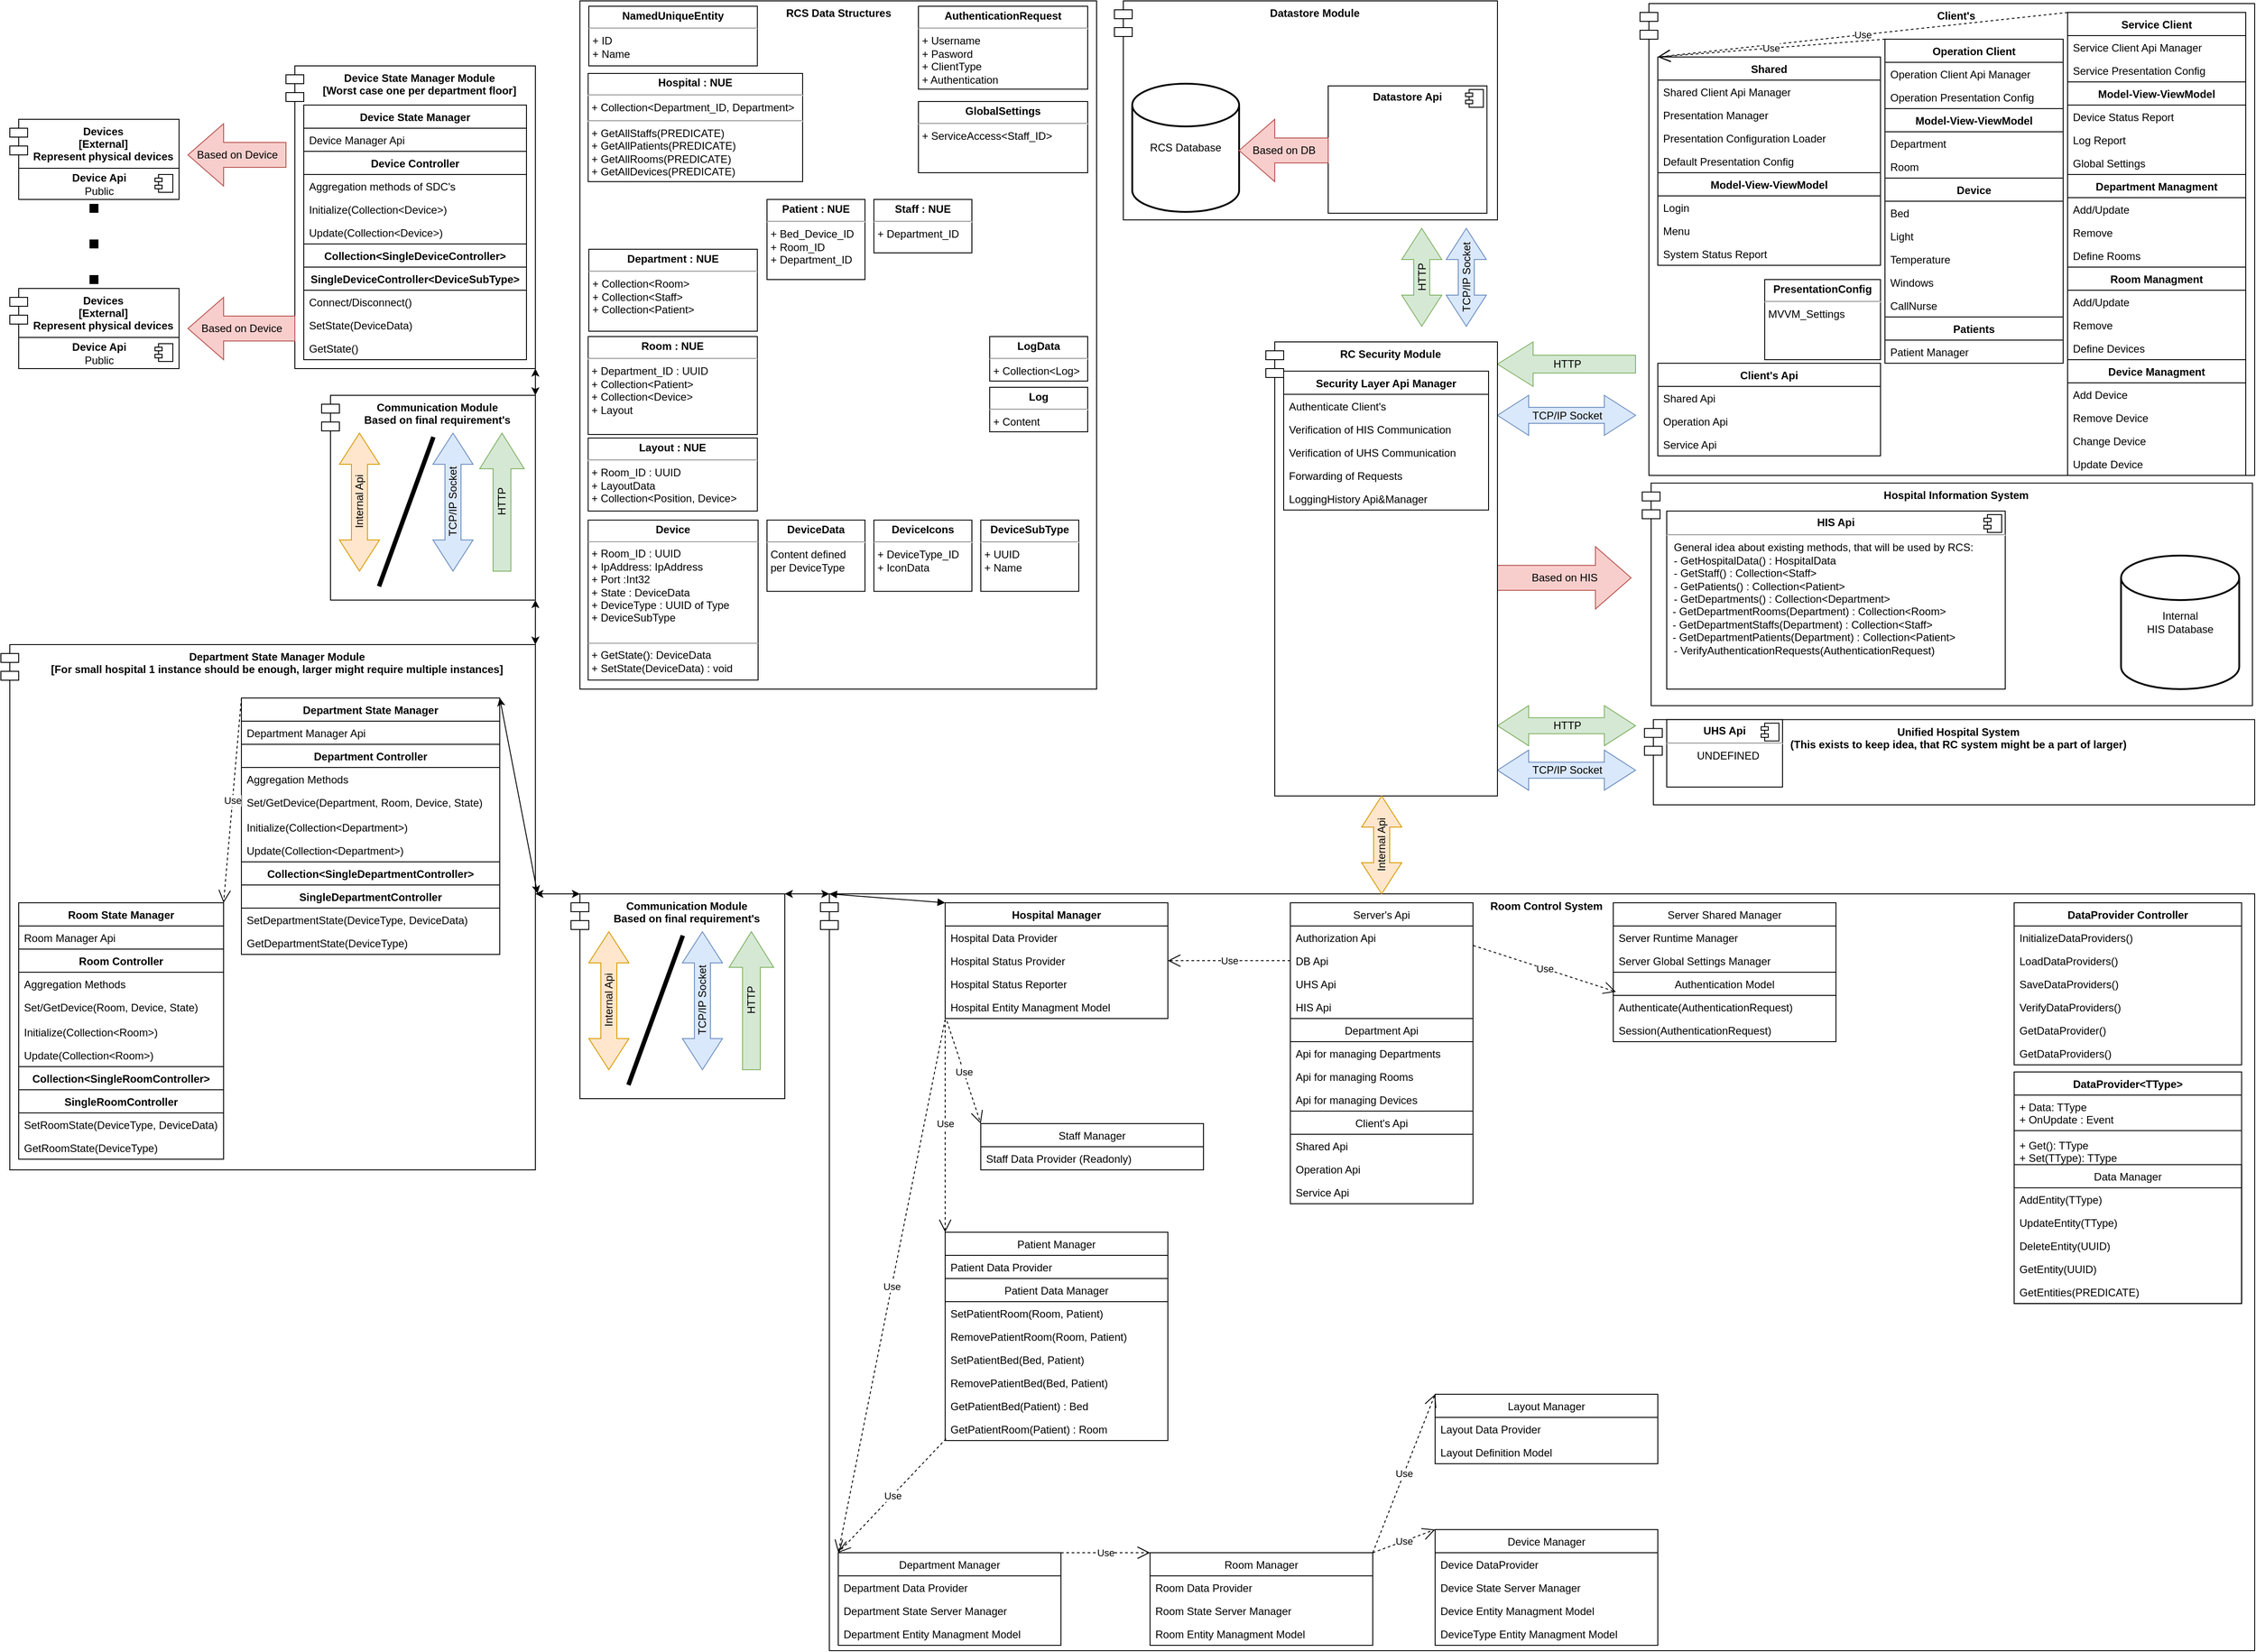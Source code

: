 <mxfile version="13.10.2" type="google" pages="2"><diagram id="eDu3cHav9YSOcUbfSkGt" name="CurrentVersion"><mxGraphModel dx="3796" dy="3803" grid="1" gridSize="10" guides="1" tooltips="1" connect="1" arrows="1" fold="1" page="1" pageScale="1" pageWidth="850" pageHeight="1100" math="0" shadow="0"><root><mxCell id="tRVvGrI6oOwbwFJPLIxk-0"/><mxCell id="tRVvGrI6oOwbwFJPLIxk-1" parent="tRVvGrI6oOwbwFJPLIxk-0"/><mxCell id="tZmk78t6Z0d3oMCrku8I-344" value="&lt;b&gt;RCS Data Structures&lt;/b&gt;" style="html=1;verticalAlign=top;" parent="tRVvGrI6oOwbwFJPLIxk-1" vertex="1"><mxGeometry x="-190" y="-2193" width="580" height="773" as="geometry"/></mxCell><mxCell id="tZmk78t6Z0d3oMCrku8I-225" value="Datastore Module" style="shape=module;align=left;spacingLeft=20;align=center;verticalAlign=top;fontStyle=1" parent="tRVvGrI6oOwbwFJPLIxk-1" vertex="1"><mxGeometry x="410" y="-2193" width="430" height="246" as="geometry"/></mxCell><mxCell id="tRVvGrI6oOwbwFJPLIxk-134" value="Client's" style="shape=module;align=left;spacingLeft=20;align=center;verticalAlign=top;fontStyle=1" parent="tRVvGrI6oOwbwFJPLIxk-1" vertex="1"><mxGeometry x="1000" y="-2190" width="690" height="530" as="geometry"/></mxCell><mxCell id="tRVvGrI6oOwbwFJPLIxk-65" value="" style="group" parent="tRVvGrI6oOwbwFJPLIxk-1" vertex="1" connectable="0"><mxGeometry x="845" y="-1810" width="155" height="105.0" as="geometry"/></mxCell><mxCell id="tRVvGrI6oOwbwFJPLIxk-66" value="TCP/IP Socket" style="html=1;shadow=0;dashed=0;align=center;verticalAlign=middle;shape=mxgraph.arrows2.twoWayArrow;dy=0.6;dx=35;fillColor=#dae8fc;strokeColor=#6c8ebf;" parent="tRVvGrI6oOwbwFJPLIxk-65" vertex="1"><mxGeometry x="-5" y="60.0" width="155" height="45" as="geometry"/></mxCell><mxCell id="tRVvGrI6oOwbwFJPLIxk-67" value="HTTP" style="html=1;shadow=0;dashed=0;align=center;verticalAlign=middle;shape=mxgraph.arrows2.arrow;dy=0.6;dx=40;flipH=1;notch=0;fillColor=#d5e8d4;strokeColor=#82b366;" parent="tRVvGrI6oOwbwFJPLIxk-65" vertex="1"><mxGeometry x="-5" width="155" height="50" as="geometry"/></mxCell><mxCell id="tRVvGrI6oOwbwFJPLIxk-118" value="RCS Database" style="strokeWidth=2;html=1;shape=mxgraph.flowchart.database;whiteSpace=wrap;align=center;" parent="tRVvGrI6oOwbwFJPLIxk-1" vertex="1"><mxGeometry x="430" y="-2100" width="120" height="144" as="geometry"/></mxCell><mxCell id="tZmk78t6Z0d3oMCrku8I-76" value="Service Client" style="swimlane;fontStyle=1;childLayout=stackLayout;horizontal=1;startSize=26;fillColor=none;horizontalStack=0;resizeParent=1;resizeParentMax=0;resizeLast=0;collapsible=1;marginBottom=0;" parent="tRVvGrI6oOwbwFJPLIxk-1" vertex="1"><mxGeometry x="1480" y="-2180" width="200" height="520" as="geometry"><mxRectangle x="1480" y="-2180" width="110" height="26" as="alternateBounds"/></mxGeometry></mxCell><mxCell id="tZmk78t6Z0d3oMCrku8I-98" value="Service Client Api Manager" style="text;strokeColor=none;fillColor=none;align=left;verticalAlign=top;spacingLeft=4;spacingRight=4;overflow=hidden;rotatable=0;points=[[0,0.5],[1,0.5]];portConstraint=eastwest;" parent="tZmk78t6Z0d3oMCrku8I-76" vertex="1"><mxGeometry y="26" width="200" height="26" as="geometry"/></mxCell><mxCell id="tZmk78t6Z0d3oMCrku8I-106" value="Service Presentation Config" style="text;strokeColor=none;fillColor=none;align=left;verticalAlign=top;spacingLeft=4;spacingRight=4;overflow=hidden;rotatable=0;points=[[0,0.5],[1,0.5]];portConstraint=eastwest;" parent="tZmk78t6Z0d3oMCrku8I-76" vertex="1"><mxGeometry y="52" width="200" height="26" as="geometry"/></mxCell><mxCell id="tZmk78t6Z0d3oMCrku8I-43" value="Model-View-ViewModel" style="swimlane;fontStyle=1;childLayout=stackLayout;horizontal=1;startSize=26;fillColor=none;horizontalStack=0;resizeParent=1;resizeParentMax=0;resizeLast=0;collapsible=1;marginBottom=0;" parent="tZmk78t6Z0d3oMCrku8I-76" vertex="1"><mxGeometry y="78" width="200" height="442" as="geometry"><mxRectangle y="78" width="200" height="26" as="alternateBounds"/></mxGeometry></mxCell><mxCell id="hDBu3n-P7T9cLVhOrL1u-38" value="Device Status Report" style="text;strokeColor=none;fillColor=none;align=left;verticalAlign=top;spacingLeft=4;spacingRight=4;overflow=hidden;rotatable=0;points=[[0,0.5],[1,0.5]];portConstraint=eastwest;" parent="tZmk78t6Z0d3oMCrku8I-43" vertex="1"><mxGeometry y="26" width="200" height="26" as="geometry"/></mxCell><mxCell id="BUtu-NoKJqRY5ZFiAGCP-2" value="Log Report" style="text;strokeColor=none;fillColor=none;align=left;verticalAlign=top;spacingLeft=4;spacingRight=4;overflow=hidden;rotatable=0;points=[[0,0.5],[1,0.5]];portConstraint=eastwest;" parent="tZmk78t6Z0d3oMCrku8I-43" vertex="1"><mxGeometry y="52" width="200" height="26" as="geometry"/></mxCell><mxCell id="hDBu3n-P7T9cLVhOrL1u-31" value="Global Settings" style="text;strokeColor=none;fillColor=none;align=left;verticalAlign=top;spacingLeft=4;spacingRight=4;overflow=hidden;rotatable=0;points=[[0,0.5],[1,0.5]];portConstraint=eastwest;" parent="tZmk78t6Z0d3oMCrku8I-43" vertex="1"><mxGeometry y="78" width="200" height="26" as="geometry"/></mxCell><mxCell id="tZmk78t6Z0d3oMCrku8I-91" value="Department Managment" style="swimlane;fontStyle=1;childLayout=stackLayout;horizontal=1;startSize=26;fillColor=none;horizontalStack=0;resizeParent=1;resizeParentMax=0;resizeLast=0;collapsible=1;marginBottom=0;" parent="tZmk78t6Z0d3oMCrku8I-43" vertex="1"><mxGeometry y="104" width="200" height="104" as="geometry"><mxRectangle y="78" width="170" height="26" as="alternateBounds"/></mxGeometry></mxCell><mxCell id="tZmk78t6Z0d3oMCrku8I-92" value="Add/Update" style="text;strokeColor=none;fillColor=none;align=left;verticalAlign=top;spacingLeft=4;spacingRight=4;overflow=hidden;rotatable=0;points=[[0,0.5],[1,0.5]];portConstraint=eastwest;" parent="tZmk78t6Z0d3oMCrku8I-91" vertex="1"><mxGeometry y="26" width="200" height="26" as="geometry"/></mxCell><mxCell id="tZmk78t6Z0d3oMCrku8I-93" value="Remove" style="text;strokeColor=none;fillColor=none;align=left;verticalAlign=top;spacingLeft=4;spacingRight=4;overflow=hidden;rotatable=0;points=[[0,0.5],[1,0.5]];portConstraint=eastwest;" parent="tZmk78t6Z0d3oMCrku8I-91" vertex="1"><mxGeometry y="52" width="200" height="26" as="geometry"/></mxCell><mxCell id="tZmk78t6Z0d3oMCrku8I-96" value="Define Rooms" style="text;strokeColor=none;fillColor=none;align=left;verticalAlign=top;spacingLeft=4;spacingRight=4;overflow=hidden;rotatable=0;points=[[0,0.5],[1,0.5]];portConstraint=eastwest;" parent="tZmk78t6Z0d3oMCrku8I-91" vertex="1"><mxGeometry y="78" width="200" height="26" as="geometry"/></mxCell><mxCell id="tZmk78t6Z0d3oMCrku8I-46" value="Room Managment" style="swimlane;fontStyle=1;childLayout=stackLayout;horizontal=1;startSize=26;fillColor=none;horizontalStack=0;resizeParent=1;resizeParentMax=0;resizeLast=0;collapsible=1;marginBottom=0;" parent="tZmk78t6Z0d3oMCrku8I-43" vertex="1"><mxGeometry y="208" width="200" height="104" as="geometry"><mxRectangle y="78" width="170" height="26" as="alternateBounds"/></mxGeometry></mxCell><mxCell id="tZmk78t6Z0d3oMCrku8I-47" value="Add/Update" style="text;strokeColor=none;fillColor=none;align=left;verticalAlign=top;spacingLeft=4;spacingRight=4;overflow=hidden;rotatable=0;points=[[0,0.5],[1,0.5]];portConstraint=eastwest;" parent="tZmk78t6Z0d3oMCrku8I-46" vertex="1"><mxGeometry y="26" width="200" height="26" as="geometry"/></mxCell><mxCell id="tZmk78t6Z0d3oMCrku8I-90" value="Remove" style="text;strokeColor=none;fillColor=none;align=left;verticalAlign=top;spacingLeft=4;spacingRight=4;overflow=hidden;rotatable=0;points=[[0,0.5],[1,0.5]];portConstraint=eastwest;" parent="tZmk78t6Z0d3oMCrku8I-46" vertex="1"><mxGeometry y="52" width="200" height="26" as="geometry"/></mxCell><mxCell id="tZmk78t6Z0d3oMCrku8I-89" value="Define Devices" style="text;strokeColor=none;fillColor=none;align=left;verticalAlign=top;spacingLeft=4;spacingRight=4;overflow=hidden;rotatable=0;points=[[0,0.5],[1,0.5]];portConstraint=eastwest;" parent="tZmk78t6Z0d3oMCrku8I-46" vertex="1"><mxGeometry y="78" width="200" height="26" as="geometry"/></mxCell><mxCell id="tZmk78t6Z0d3oMCrku8I-54" value="Device Managment" style="swimlane;fontStyle=1;childLayout=stackLayout;horizontal=1;startSize=26;fillColor=none;horizontalStack=0;resizeParent=1;resizeParentMax=0;resizeLast=0;collapsible=1;marginBottom=0;" parent="tZmk78t6Z0d3oMCrku8I-43" vertex="1"><mxGeometry y="312" width="200" height="130" as="geometry"><mxRectangle y="78" width="170" height="26" as="alternateBounds"/></mxGeometry></mxCell><mxCell id="tZmk78t6Z0d3oMCrku8I-55" value="Add Device" style="text;strokeColor=none;fillColor=none;align=left;verticalAlign=top;spacingLeft=4;spacingRight=4;overflow=hidden;rotatable=0;points=[[0,0.5],[1,0.5]];portConstraint=eastwest;" parent="tZmk78t6Z0d3oMCrku8I-54" vertex="1"><mxGeometry y="26" width="200" height="26" as="geometry"/></mxCell><mxCell id="tZmk78t6Z0d3oMCrku8I-56" value="Remove Device" style="text;strokeColor=none;fillColor=none;align=left;verticalAlign=top;spacingLeft=4;spacingRight=4;overflow=hidden;rotatable=0;points=[[0,0.5],[1,0.5]];portConstraint=eastwest;" parent="tZmk78t6Z0d3oMCrku8I-54" vertex="1"><mxGeometry y="52" width="200" height="26" as="geometry"/></mxCell><mxCell id="tZmk78t6Z0d3oMCrku8I-57" value="Change Device" style="text;strokeColor=none;fillColor=none;align=left;verticalAlign=top;spacingLeft=4;spacingRight=4;overflow=hidden;rotatable=0;points=[[0,0.5],[1,0.5]];portConstraint=eastwest;" parent="tZmk78t6Z0d3oMCrku8I-54" vertex="1"><mxGeometry y="78" width="200" height="26" as="geometry"/></mxCell><mxCell id="tZmk78t6Z0d3oMCrku8I-58" value="Update Device" style="text;strokeColor=none;fillColor=none;align=left;verticalAlign=top;spacingLeft=4;spacingRight=4;overflow=hidden;rotatable=0;points=[[0,0.5],[1,0.5]];portConstraint=eastwest;" parent="tZmk78t6Z0d3oMCrku8I-54" vertex="1"><mxGeometry y="104" width="200" height="26" as="geometry"/></mxCell><mxCell id="tZmk78t6Z0d3oMCrku8I-79" value="Shared" style="swimlane;fontStyle=1;childLayout=stackLayout;horizontal=1;startSize=26;fillColor=none;horizontalStack=0;resizeParent=1;resizeParentMax=0;resizeLast=0;collapsible=1;marginBottom=0;" parent="tRVvGrI6oOwbwFJPLIxk-1" vertex="1"><mxGeometry x="1020" y="-2130" width="250" height="234" as="geometry"><mxRectangle x="640" y="-1780" width="70" height="26" as="alternateBounds"/></mxGeometry></mxCell><mxCell id="tZmk78t6Z0d3oMCrku8I-100" value="Shared Client Api Manager" style="text;strokeColor=none;fillColor=none;align=left;verticalAlign=top;spacingLeft=4;spacingRight=4;overflow=hidden;rotatable=0;points=[[0,0.5],[1,0.5]];portConstraint=eastwest;" parent="tZmk78t6Z0d3oMCrku8I-79" vertex="1"><mxGeometry y="26" width="250" height="26" as="geometry"/></mxCell><mxCell id="tZmk78t6Z0d3oMCrku8I-84" value="Presentation Manager" style="text;strokeColor=none;fillColor=none;align=left;verticalAlign=top;spacingLeft=4;spacingRight=4;overflow=hidden;rotatable=0;points=[[0,0.5],[1,0.5]];portConstraint=eastwest;" parent="tZmk78t6Z0d3oMCrku8I-79" vertex="1"><mxGeometry y="52" width="250" height="26" as="geometry"/></mxCell><mxCell id="tZmk78t6Z0d3oMCrku8I-97" value="Presentation Configuration Loader" style="text;strokeColor=none;fillColor=none;align=left;verticalAlign=top;spacingLeft=4;spacingRight=4;overflow=hidden;rotatable=0;points=[[0,0.5],[1,0.5]];portConstraint=eastwest;" parent="tZmk78t6Z0d3oMCrku8I-79" vertex="1"><mxGeometry y="78" width="250" height="26" as="geometry"/></mxCell><mxCell id="tZmk78t6Z0d3oMCrku8I-107" value="Default Presentation Config" style="text;strokeColor=none;fillColor=none;align=left;verticalAlign=top;spacingLeft=4;spacingRight=4;overflow=hidden;rotatable=0;points=[[0,0.5],[1,0.5]];portConstraint=eastwest;" parent="tZmk78t6Z0d3oMCrku8I-79" vertex="1"><mxGeometry y="104" width="250" height="26" as="geometry"/></mxCell><mxCell id="tZmk78t6Z0d3oMCrku8I-87" value="Model-View-ViewModel" style="swimlane;fontStyle=1;childLayout=stackLayout;horizontal=1;startSize=26;fillColor=none;horizontalStack=0;resizeParent=1;resizeParentMax=0;resizeLast=0;collapsible=1;marginBottom=0;" parent="tZmk78t6Z0d3oMCrku8I-79" vertex="1"><mxGeometry y="130" width="250" height="104" as="geometry"><mxRectangle y="104" width="250" height="26" as="alternateBounds"/></mxGeometry></mxCell><mxCell id="tZmk78t6Z0d3oMCrku8I-88" value="Login" style="text;strokeColor=none;fillColor=none;align=left;verticalAlign=top;spacingLeft=4;spacingRight=4;overflow=hidden;rotatable=0;points=[[0,0.5],[1,0.5]];portConstraint=eastwest;" parent="tZmk78t6Z0d3oMCrku8I-87" vertex="1"><mxGeometry y="26" width="250" height="26" as="geometry"/></mxCell><mxCell id="hDBu3n-P7T9cLVhOrL1u-39" value="Menu" style="text;strokeColor=none;fillColor=none;align=left;verticalAlign=top;spacingLeft=4;spacingRight=4;overflow=hidden;rotatable=0;points=[[0,0.5],[1,0.5]];portConstraint=eastwest;" parent="tZmk78t6Z0d3oMCrku8I-87" vertex="1"><mxGeometry y="52" width="250" height="26" as="geometry"/></mxCell><mxCell id="tZmk78t6Z0d3oMCrku8I-104" value="System Status Report" style="text;strokeColor=none;fillColor=none;align=left;verticalAlign=top;spacingLeft=4;spacingRight=4;overflow=hidden;rotatable=0;points=[[0,0.5],[1,0.5]];portConstraint=eastwest;" parent="tZmk78t6Z0d3oMCrku8I-87" vertex="1"><mxGeometry y="78" width="250" height="26" as="geometry"/></mxCell><mxCell id="tZmk78t6Z0d3oMCrku8I-81" value="Operation Client" style="swimlane;fontStyle=1;childLayout=stackLayout;horizontal=1;startSize=26;fillColor=none;horizontalStack=0;resizeParent=1;resizeParentMax=0;resizeLast=0;collapsible=1;marginBottom=0;" parent="tRVvGrI6oOwbwFJPLIxk-1" vertex="1"><mxGeometry x="1275" y="-2150" width="200" height="364" as="geometry"><mxRectangle x="1275" y="-2150" width="120" height="26" as="alternateBounds"/></mxGeometry></mxCell><mxCell id="tZmk78t6Z0d3oMCrku8I-99" value="Operation Client Api Manager" style="text;strokeColor=none;fillColor=none;align=left;verticalAlign=top;spacingLeft=4;spacingRight=4;overflow=hidden;rotatable=0;points=[[0,0.5],[1,0.5]];portConstraint=eastwest;" parent="tZmk78t6Z0d3oMCrku8I-81" vertex="1"><mxGeometry y="26" width="200" height="26" as="geometry"/></mxCell><mxCell id="tZmk78t6Z0d3oMCrku8I-105" value="Operation Presentation Config" style="text;strokeColor=none;fillColor=none;align=left;verticalAlign=top;spacingLeft=4;spacingRight=4;overflow=hidden;rotatable=0;points=[[0,0.5],[1,0.5]];portConstraint=eastwest;" parent="tZmk78t6Z0d3oMCrku8I-81" vertex="1"><mxGeometry y="52" width="200" height="26" as="geometry"/></mxCell><mxCell id="tZmk78t6Z0d3oMCrku8I-28" value="Model-View-ViewModel" style="swimlane;fontStyle=1;childLayout=stackLayout;horizontal=1;startSize=26;fillColor=none;horizontalStack=0;resizeParent=1;resizeParentMax=0;resizeLast=0;collapsible=1;marginBottom=0;" parent="tZmk78t6Z0d3oMCrku8I-81" vertex="1"><mxGeometry y="78" width="200" height="286" as="geometry"><mxRectangle y="78" width="200" height="26" as="alternateBounds"/></mxGeometry></mxCell><mxCell id="tZmk78t6Z0d3oMCrku8I-29" value="Department" style="text;strokeColor=none;fillColor=none;align=left;verticalAlign=top;spacingLeft=4;spacingRight=4;overflow=hidden;rotatable=0;points=[[0,0.5],[1,0.5]];portConstraint=eastwest;" parent="tZmk78t6Z0d3oMCrku8I-28" vertex="1"><mxGeometry y="26" width="200" height="26" as="geometry"/></mxCell><mxCell id="tZmk78t6Z0d3oMCrku8I-34" value="Room" style="text;strokeColor=none;fillColor=none;align=left;verticalAlign=top;spacingLeft=4;spacingRight=4;overflow=hidden;rotatable=0;points=[[0,0.5],[1,0.5]];portConstraint=eastwest;" parent="tZmk78t6Z0d3oMCrku8I-28" vertex="1"><mxGeometry y="52" width="200" height="26" as="geometry"/></mxCell><mxCell id="tZmk78t6Z0d3oMCrku8I-60" value="Device" style="swimlane;fontStyle=1;childLayout=stackLayout;horizontal=1;startSize=26;fillColor=none;horizontalStack=0;resizeParent=1;resizeParentMax=0;resizeLast=0;collapsible=1;marginBottom=0;" parent="tZmk78t6Z0d3oMCrku8I-28" vertex="1"><mxGeometry y="78" width="200" height="156" as="geometry"><mxRectangle y="78" width="170" height="26" as="alternateBounds"/></mxGeometry></mxCell><mxCell id="tZmk78t6Z0d3oMCrku8I-61" value="Bed" style="text;strokeColor=none;fillColor=none;align=left;verticalAlign=top;spacingLeft=4;spacingRight=4;overflow=hidden;rotatable=0;points=[[0,0.5],[1,0.5]];portConstraint=eastwest;" parent="tZmk78t6Z0d3oMCrku8I-60" vertex="1"><mxGeometry y="26" width="200" height="26" as="geometry"/></mxCell><mxCell id="tZmk78t6Z0d3oMCrku8I-62" value="Light" style="text;strokeColor=none;fillColor=none;align=left;verticalAlign=top;spacingLeft=4;spacingRight=4;overflow=hidden;rotatable=0;points=[[0,0.5],[1,0.5]];portConstraint=eastwest;" parent="tZmk78t6Z0d3oMCrku8I-60" vertex="1"><mxGeometry y="52" width="200" height="26" as="geometry"/></mxCell><mxCell id="tZmk78t6Z0d3oMCrku8I-63" value="Temperature" style="text;strokeColor=none;fillColor=none;align=left;verticalAlign=top;spacingLeft=4;spacingRight=4;overflow=hidden;rotatable=0;points=[[0,0.5],[1,0.5]];portConstraint=eastwest;" parent="tZmk78t6Z0d3oMCrku8I-60" vertex="1"><mxGeometry y="78" width="200" height="26" as="geometry"/></mxCell><mxCell id="tZmk78t6Z0d3oMCrku8I-64" value="Windows" style="text;strokeColor=none;fillColor=none;align=left;verticalAlign=top;spacingLeft=4;spacingRight=4;overflow=hidden;rotatable=0;points=[[0,0.5],[1,0.5]];portConstraint=eastwest;" parent="tZmk78t6Z0d3oMCrku8I-60" vertex="1"><mxGeometry y="104" width="200" height="26" as="geometry"/></mxCell><mxCell id="tZmk78t6Z0d3oMCrku8I-65" value="CallNurse" style="text;strokeColor=none;fillColor=none;align=left;verticalAlign=top;spacingLeft=4;spacingRight=4;overflow=hidden;rotatable=0;points=[[0,0.5],[1,0.5]];portConstraint=eastwest;" parent="tZmk78t6Z0d3oMCrku8I-60" vertex="1"><mxGeometry y="130" width="200" height="26" as="geometry"/></mxCell><mxCell id="tZmk78t6Z0d3oMCrku8I-37" value="Patients" style="swimlane;fontStyle=1;childLayout=stackLayout;horizontal=1;startSize=26;fillColor=none;horizontalStack=0;resizeParent=1;resizeParentMax=0;resizeLast=0;collapsible=1;marginBottom=0;" parent="tZmk78t6Z0d3oMCrku8I-28" vertex="1"><mxGeometry y="234" width="200" height="52" as="geometry"><mxRectangle y="78" width="170" height="26" as="alternateBounds"/></mxGeometry></mxCell><mxCell id="tZmk78t6Z0d3oMCrku8I-40" value="Patient Manager" style="text;strokeColor=none;fillColor=none;align=left;verticalAlign=top;spacingLeft=4;spacingRight=4;overflow=hidden;rotatable=0;points=[[0,0.5],[1,0.5]];portConstraint=eastwest;" parent="tZmk78t6Z0d3oMCrku8I-37" vertex="1"><mxGeometry y="26" width="200" height="26" as="geometry"/></mxCell><mxCell id="tZmk78t6Z0d3oMCrku8I-101" value="Use" style="endArrow=open;endSize=12;dashed=1;html=1;exitX=0;exitY=0;exitDx=0;exitDy=0;entryX=0;entryY=0;entryDx=0;entryDy=0;" parent="tRVvGrI6oOwbwFJPLIxk-1" source="tZmk78t6Z0d3oMCrku8I-76" target="tZmk78t6Z0d3oMCrku8I-79" edge="1"><mxGeometry width="160" relative="1" as="geometry"><mxPoint x="570" y="-1560" as="sourcePoint"/><mxPoint x="730" y="-1560" as="targetPoint"/></mxGeometry></mxCell><mxCell id="tZmk78t6Z0d3oMCrku8I-103" value="Use" style="endArrow=open;endSize=12;dashed=1;html=1;exitX=0;exitY=0;exitDx=0;exitDy=0;entryX=0;entryY=0;entryDx=0;entryDy=0;" parent="tRVvGrI6oOwbwFJPLIxk-1" source="tZmk78t6Z0d3oMCrku8I-81" target="tZmk78t6Z0d3oMCrku8I-79" edge="1"><mxGeometry width="160" relative="1" as="geometry"><mxPoint x="390" y="-1890" as="sourcePoint"/><mxPoint x="340" y="-1800" as="targetPoint"/></mxGeometry></mxCell><mxCell id="tZmk78t6Z0d3oMCrku8I-137" value="Device State Manager Module&#10;[Worst case one per department floor]" style="shape=module;align=left;spacingLeft=20;align=center;verticalAlign=top;fontStyle=1" parent="tRVvGrI6oOwbwFJPLIxk-1" vertex="1"><mxGeometry x="-520" y="-2120" width="280" height="340" as="geometry"/></mxCell><mxCell id="tZmk78t6Z0d3oMCrku8I-138" value="Device State Manager" style="swimlane;fontStyle=1;childLayout=stackLayout;horizontal=1;startSize=26;fillColor=none;horizontalStack=0;resizeParent=1;resizeParentMax=0;resizeLast=0;collapsible=1;marginBottom=0;" parent="tRVvGrI6oOwbwFJPLIxk-1" vertex="1"><mxGeometry x="-500" y="-2076" width="250" height="286" as="geometry"/></mxCell><mxCell id="tZmk78t6Z0d3oMCrku8I-162" value="Device Manager Api" style="text;strokeColor=none;fillColor=none;align=left;verticalAlign=top;spacingLeft=4;spacingRight=4;overflow=hidden;rotatable=0;points=[[0,0.5],[1,0.5]];portConstraint=eastwest;" parent="tZmk78t6Z0d3oMCrku8I-138" vertex="1"><mxGeometry y="26" width="250" height="26" as="geometry"/></mxCell><mxCell id="tZmk78t6Z0d3oMCrku8I-166" value="Device Controller" style="swimlane;fontStyle=1;childLayout=stackLayout;horizontal=1;startSize=26;fillColor=none;horizontalStack=0;resizeParent=1;resizeParentMax=0;resizeLast=0;collapsible=1;marginBottom=0;" parent="tZmk78t6Z0d3oMCrku8I-138" vertex="1"><mxGeometry y="52" width="250" height="234" as="geometry"><mxRectangle y="52" width="230" height="26" as="alternateBounds"/></mxGeometry></mxCell><mxCell id="tZmk78t6Z0d3oMCrku8I-168" value="Aggregation methods of SDC's" style="text;strokeColor=none;fillColor=none;align=left;verticalAlign=top;spacingLeft=4;spacingRight=4;overflow=hidden;rotatable=0;points=[[0,0.5],[1,0.5]];portConstraint=eastwest;" parent="tZmk78t6Z0d3oMCrku8I-166" vertex="1"><mxGeometry y="26" width="250" height="26" as="geometry"/></mxCell><mxCell id="Z2YbFMTzG5JQGvfkzMTa-19" value="Initialize(Collection&lt;Device&gt;)" style="text;strokeColor=none;fillColor=none;align=left;verticalAlign=top;spacingLeft=4;spacingRight=4;overflow=hidden;rotatable=0;points=[[0,0.5],[1,0.5]];portConstraint=eastwest;" parent="tZmk78t6Z0d3oMCrku8I-166" vertex="1"><mxGeometry y="52" width="250" height="26" as="geometry"/></mxCell><mxCell id="Z2YbFMTzG5JQGvfkzMTa-20" value="Update(Collection&lt;Device&gt;)" style="text;strokeColor=none;fillColor=none;align=left;verticalAlign=top;spacingLeft=4;spacingRight=4;overflow=hidden;rotatable=0;points=[[0,0.5],[1,0.5]];portConstraint=eastwest;" parent="tZmk78t6Z0d3oMCrku8I-166" vertex="1"><mxGeometry y="78" width="250" height="26" as="geometry"/></mxCell><mxCell id="tZmk78t6Z0d3oMCrku8I-72" value="Collection&lt;SingleDeviceController&gt;" style="swimlane;fontStyle=1;childLayout=stackLayout;horizontal=1;startSize=26;fillColor=none;horizontalStack=0;resizeParent=1;resizeParentMax=0;resizeLast=0;collapsible=1;marginBottom=0;" parent="tZmk78t6Z0d3oMCrku8I-166" vertex="1"><mxGeometry y="104" width="250" height="130" as="geometry"><mxRectangle y="52" width="230" height="26" as="alternateBounds"/></mxGeometry></mxCell><mxCell id="tZmk78t6Z0d3oMCrku8I-164" value="SingleDeviceController&lt;DeviceSubType&gt;" style="swimlane;fontStyle=1;childLayout=stackLayout;horizontal=1;startSize=26;fillColor=none;horizontalStack=0;resizeParent=1;resizeParentMax=0;resizeLast=0;collapsible=1;marginBottom=0;" parent="tZmk78t6Z0d3oMCrku8I-72" vertex="1"><mxGeometry y="26" width="250" height="104" as="geometry"><mxRectangle y="52" width="230" height="26" as="alternateBounds"/></mxGeometry></mxCell><mxCell id="Z2YbFMTzG5JQGvfkzMTa-18" value="Connect/Disconnect()" style="text;strokeColor=none;fillColor=none;align=left;verticalAlign=top;spacingLeft=4;spacingRight=4;overflow=hidden;rotatable=0;points=[[0,0.5],[1,0.5]];portConstraint=eastwest;" parent="tZmk78t6Z0d3oMCrku8I-164" vertex="1"><mxGeometry y="26" width="250" height="26" as="geometry"/></mxCell><mxCell id="tZmk78t6Z0d3oMCrku8I-165" value="SetState(DeviceData)" style="text;strokeColor=none;fillColor=none;align=left;verticalAlign=top;spacingLeft=4;spacingRight=4;overflow=hidden;rotatable=0;points=[[0,0.5],[1,0.5]];portConstraint=eastwest;" parent="tZmk78t6Z0d3oMCrku8I-164" vertex="1"><mxGeometry y="52" width="250" height="26" as="geometry"/></mxCell><mxCell id="Z2YbFMTzG5JQGvfkzMTa-17" value="GetState()" style="text;strokeColor=none;fillColor=none;align=left;verticalAlign=top;spacingLeft=4;spacingRight=4;overflow=hidden;rotatable=0;points=[[0,0.5],[1,0.5]];portConstraint=eastwest;" parent="tZmk78t6Z0d3oMCrku8I-164" vertex="1"><mxGeometry y="78" width="250" height="26" as="geometry"/></mxCell><mxCell id="tZmk78t6Z0d3oMCrku8I-149" value="Based on Device" style="html=1;shadow=0;dashed=0;align=center;verticalAlign=middle;shape=mxgraph.arrows2.arrow;dy=0.6;dx=40;flipH=1;notch=0;rotation=0;fillColor=#f8cecc;strokeColor=#b85450;" parent="tRVvGrI6oOwbwFJPLIxk-1" vertex="1"><mxGeometry x="-630" y="-2055" width="110" height="70" as="geometry"/></mxCell><mxCell id="tZmk78t6Z0d3oMCrku8I-150" value="Based on Device" style="html=1;shadow=0;dashed=0;align=center;verticalAlign=middle;shape=mxgraph.arrows2.arrow;dy=0.6;dx=40;flipH=1;notch=0;rotation=0;fillColor=#f8cecc;strokeColor=#b85450;" parent="tRVvGrI6oOwbwFJPLIxk-1" vertex="1"><mxGeometry x="-630" y="-1860" width="120" height="70" as="geometry"/></mxCell><mxCell id="tZmk78t6Z0d3oMCrku8I-151" value="" style="group" parent="tRVvGrI6oOwbwFJPLIxk-1" vertex="1" connectable="0"><mxGeometry x="-830" y="-2060" width="190" height="90" as="geometry"/></mxCell><mxCell id="tZmk78t6Z0d3oMCrku8I-152" value="Devices&#10;[External]&#10;Represent physical devices&#10;" style="shape=module;align=left;spacingLeft=20;align=center;verticalAlign=top;fontStyle=1" parent="tZmk78t6Z0d3oMCrku8I-151" vertex="1"><mxGeometry width="190" height="90" as="geometry"/></mxCell><mxCell id="tZmk78t6Z0d3oMCrku8I-153" value="&lt;div&gt;&lt;b&gt;Device Api&lt;/b&gt;&lt;/div&gt;Public" style="html=1;dropTarget=0;align=center;" parent="tZmk78t6Z0d3oMCrku8I-151" vertex="1"><mxGeometry x="10" y="55" width="180" height="35" as="geometry"/></mxCell><mxCell id="tZmk78t6Z0d3oMCrku8I-154" value="" style="shape=module;jettyWidth=8;jettyHeight=4;" parent="tZmk78t6Z0d3oMCrku8I-153" vertex="1"><mxGeometry x="1" width="20" height="20" relative="1" as="geometry"><mxPoint x="-27" y="7" as="offset"/></mxGeometry></mxCell><mxCell id="tZmk78t6Z0d3oMCrku8I-155" value="" style="endArrow=none;dashed=1;html=1;dashPattern=1 3;strokeWidth=10;" parent="tRVvGrI6oOwbwFJPLIxk-1" edge="1"><mxGeometry width="50" height="50" relative="1" as="geometry"><mxPoint x="-735.5" y="-1875" as="sourcePoint"/><mxPoint x="-735.5" y="-1995" as="targetPoint"/></mxGeometry></mxCell><mxCell id="tZmk78t6Z0d3oMCrku8I-156" value="" style="group" parent="tRVvGrI6oOwbwFJPLIxk-1" vertex="1" connectable="0"><mxGeometry x="-830" y="-1870" width="190" height="90" as="geometry"/></mxCell><mxCell id="tZmk78t6Z0d3oMCrku8I-157" value="Devices&#10;[External]&#10;Represent physical devices&#10;" style="shape=module;align=left;spacingLeft=20;align=center;verticalAlign=top;fontStyle=1" parent="tZmk78t6Z0d3oMCrku8I-156" vertex="1"><mxGeometry width="190" height="90" as="geometry"/></mxCell><mxCell id="tZmk78t6Z0d3oMCrku8I-158" value="&lt;div&gt;&lt;b&gt;Device Api&lt;/b&gt;&lt;/div&gt;Public" style="html=1;dropTarget=0;align=center;" parent="tZmk78t6Z0d3oMCrku8I-156" vertex="1"><mxGeometry x="10" y="55" width="180" height="35" as="geometry"/></mxCell><mxCell id="tZmk78t6Z0d3oMCrku8I-159" value="" style="shape=module;jettyWidth=8;jettyHeight=4;" parent="tZmk78t6Z0d3oMCrku8I-158" vertex="1"><mxGeometry x="1" width="20" height="20" relative="1" as="geometry"><mxPoint x="-27" y="7" as="offset"/></mxGeometry></mxCell><mxCell id="tZmk78t6Z0d3oMCrku8I-161" value="&lt;p style=&quot;margin: 4px 0px 0px ; text-align: center ; font-size: 12px&quot;&gt;&lt;b style=&quot;font-size: 12px&quot;&gt;&lt;font style=&quot;font-size: 12px&quot;&gt;PresentationConfig&lt;/font&gt;&lt;/b&gt;&lt;/p&gt;&lt;hr style=&quot;font-size: 12px&quot;&gt;&lt;p style=&quot;margin: 0px 0px 0px 4px ; font-size: 12px&quot;&gt;MVVM_Settings&lt;/p&gt;" style="verticalAlign=top;align=left;overflow=fill;fontSize=12;fontFamily=Helvetica;html=1;" parent="tRVvGrI6oOwbwFJPLIxk-1" vertex="1"><mxGeometry x="1140" y="-1880" width="130" height="90" as="geometry"/></mxCell><mxCell id="tZmk78t6Z0d3oMCrku8I-174" value="" style="group" parent="tRVvGrI6oOwbwFJPLIxk-1" vertex="1" connectable="0"><mxGeometry x="-480" y="-1750" width="240" height="230" as="geometry"/></mxCell><mxCell id="tZmk78t6Z0d3oMCrku8I-169" value="Communication Module&#10;Based on final requirement's" style="shape=module;align=left;spacingLeft=20;align=center;verticalAlign=top;fontStyle=1" parent="tZmk78t6Z0d3oMCrku8I-174" vertex="1"><mxGeometry width="240" height="230" as="geometry"/></mxCell><mxCell id="tZmk78t6Z0d3oMCrku8I-170" value="TCP/IP Socket" style="html=1;shadow=0;dashed=0;align=center;verticalAlign=middle;shape=mxgraph.arrows2.twoWayArrow;dy=0.6;dx=35;direction=west;rotation=270;fillColor=#dae8fc;strokeColor=#6c8ebf;" parent="tZmk78t6Z0d3oMCrku8I-174" vertex="1"><mxGeometry x="70" y="97.5" width="155" height="45" as="geometry"/></mxCell><mxCell id="tZmk78t6Z0d3oMCrku8I-171" value="HTTP" style="html=1;shadow=0;dashed=0;align=center;verticalAlign=middle;shape=mxgraph.arrows2.arrow;dy=0.6;dx=40;flipH=1;notch=0;rotation=270;fillColor=#d5e8d4;strokeColor=#82b366;direction=west;" parent="tZmk78t6Z0d3oMCrku8I-174" vertex="1"><mxGeometry x="125" y="95" width="155" height="50" as="geometry"/></mxCell><mxCell id="tZmk78t6Z0d3oMCrku8I-172" value="Internal Api" style="html=1;shadow=0;dashed=0;align=center;verticalAlign=middle;shape=mxgraph.arrows2.twoWayArrow;dy=0.6;dx=35;direction=west;rotation=270;fillColor=#ffe6cc;strokeColor=#d79b00;" parent="tZmk78t6Z0d3oMCrku8I-174" vertex="1"><mxGeometry x="-35" y="97.5" width="155" height="45" as="geometry"/></mxCell><mxCell id="tZmk78t6Z0d3oMCrku8I-173" value="" style="html=1;points=[];perimeter=orthogonalPerimeter;fillColor=#000000;strokeColor=none;align=left;rotation=20;" parent="tZmk78t6Z0d3oMCrku8I-174" vertex="1"><mxGeometry x="92.5" y="41.43" width="5" height="178.57" as="geometry"/></mxCell><mxCell id="tZmk78t6Z0d3oMCrku8I-175" value="Based on HIS" style="html=1;shadow=0;dashed=0;align=center;verticalAlign=middle;shape=mxgraph.arrows2.arrow;dy=0.6;dx=40;flipH=1;notch=0;fillColor=#f8cecc;strokeColor=#b85450;rotation=0;flipV=0;direction=west;" parent="tRVvGrI6oOwbwFJPLIxk-1" vertex="1"><mxGeometry x="840" y="-1580" width="150" height="70" as="geometry"/></mxCell><mxCell id="tZmk78t6Z0d3oMCrku8I-176" value="Hospital Information System&#10;&#10;" style="shape=module;align=left;spacingLeft=20;align=center;verticalAlign=top;fontStyle=1" parent="tRVvGrI6oOwbwFJPLIxk-1" vertex="1"><mxGeometry x="1002.5" y="-1651.43" width="685" height="250" as="geometry"/></mxCell><mxCell id="tZmk78t6Z0d3oMCrku8I-177" value="Internal&lt;br&gt;HIS Database" style="strokeWidth=2;html=1;shape=mxgraph.flowchart.database;whiteSpace=wrap;align=center;" parent="tRVvGrI6oOwbwFJPLIxk-1" vertex="1"><mxGeometry x="1540" y="-1570" width="132.67" height="150" as="geometry"/></mxCell><mxCell id="tZmk78t6Z0d3oMCrku8I-178" value="&lt;p style=&quot;margin: 0px ; margin-top: 6px ; text-align: center&quot;&gt;&lt;b&gt;HIS Api&lt;/b&gt;&lt;/p&gt;&lt;hr&gt;&lt;p style=&quot;margin: 0px ; margin-left: 8px&quot;&gt;General idea about existing methods, that will be used by RCS:&lt;/p&gt;&lt;p style=&quot;margin: 0px ; margin-left: 8px&quot;&gt;- GetHospitalData() : HospitalData&lt;/p&gt;&lt;p style=&quot;margin: 0px ; margin-left: 8px&quot;&gt;- GetStaff() : Collection&amp;lt;Staff&amp;gt;&lt;br&gt;- GetPatients() : Collection&amp;lt;Patient&amp;gt;&lt;br&gt;- GetDepartments() : Collection&amp;lt;Department&amp;gt;&lt;/p&gt;&amp;nbsp; - GetDepartmentRooms(Department) : Collection&amp;lt;Room&amp;gt;&lt;br&gt;&amp;nbsp; - GetDepartmentStaffs(Department) : Collection&amp;lt;Staff&amp;gt;&lt;br&gt;&amp;nbsp; - GetDepartmentPatients(Department) : Collection&amp;lt;Patient&amp;gt;&lt;br&gt;&lt;p style=&quot;margin: 0px ; margin-left: 8px&quot;&gt;- VerifyAuthenticationRequests(AuthenticationRequest)&lt;br&gt;&lt;/p&gt;" style="align=left;overflow=fill;html=1;dropTarget=0;" parent="tRVvGrI6oOwbwFJPLIxk-1" vertex="1"><mxGeometry x="1030" y="-1620" width="380" height="200" as="geometry"/></mxCell><mxCell id="tZmk78t6Z0d3oMCrku8I-179" value="" style="shape=component;jettyWidth=8;jettyHeight=4;" parent="tZmk78t6Z0d3oMCrku8I-178" vertex="1"><mxGeometry x="1" width="20" height="20" relative="1" as="geometry"><mxPoint x="-24" y="4" as="offset"/></mxGeometry></mxCell><mxCell id="tZmk78t6Z0d3oMCrku8I-181" value="Department State Manager Module&#10;[For small hospital 1 instance should be enough, larger might require multiple instances]" style="shape=module;align=left;spacingLeft=20;align=center;verticalAlign=top;fontStyle=1" parent="tRVvGrI6oOwbwFJPLIxk-1" vertex="1"><mxGeometry x="-840" y="-1470" width="600" height="590" as="geometry"/></mxCell><mxCell id="tZmk78t6Z0d3oMCrku8I-182" value="Department State Manager" style="swimlane;fontStyle=1;childLayout=stackLayout;horizontal=1;startSize=26;fillColor=none;horizontalStack=0;resizeParent=1;resizeParentMax=0;resizeLast=0;collapsible=1;marginBottom=0;" parent="tRVvGrI6oOwbwFJPLIxk-1" vertex="1"><mxGeometry x="-570" y="-1410" width="290" height="288" as="geometry"/></mxCell><mxCell id="tZmk78t6Z0d3oMCrku8I-183" value="Department Manager Api" style="text;strokeColor=none;fillColor=none;align=left;verticalAlign=top;spacingLeft=4;spacingRight=4;overflow=hidden;rotatable=0;points=[[0,0.5],[1,0.5]];portConstraint=eastwest;" parent="tZmk78t6Z0d3oMCrku8I-182" vertex="1"><mxGeometry y="26" width="290" height="26" as="geometry"/></mxCell><mxCell id="tZmk78t6Z0d3oMCrku8I-184" value="Department Controller" style="swimlane;fontStyle=1;childLayout=stackLayout;horizontal=1;startSize=26;fillColor=none;horizontalStack=0;resizeParent=1;resizeParentMax=0;resizeLast=0;collapsible=1;marginBottom=0;" parent="tZmk78t6Z0d3oMCrku8I-182" vertex="1"><mxGeometry y="52" width="290" height="236" as="geometry"><mxRectangle y="52" width="230" height="26" as="alternateBounds"/></mxGeometry></mxCell><mxCell id="tZmk78t6Z0d3oMCrku8I-209" value="Aggregation Methods&#10;" style="text;strokeColor=none;fillColor=none;align=left;verticalAlign=top;spacingLeft=4;spacingRight=4;overflow=hidden;rotatable=0;points=[[0,0.5],[1,0.5]];portConstraint=eastwest;" parent="tZmk78t6Z0d3oMCrku8I-184" vertex="1"><mxGeometry y="26" width="290" height="26" as="geometry"/></mxCell><mxCell id="tZmk78t6Z0d3oMCrku8I-211" value="Set/GetDevice(Department, Room, Device, State)" style="text;strokeColor=none;fillColor=none;align=left;verticalAlign=top;spacingLeft=4;spacingRight=4;overflow=hidden;rotatable=0;points=[[0,0.5],[1,0.5]];portConstraint=eastwest;" parent="tZmk78t6Z0d3oMCrku8I-184" vertex="1"><mxGeometry y="52" width="290" height="28" as="geometry"/></mxCell><mxCell id="Z2YbFMTzG5JQGvfkzMTa-38" value="Initialize(Collection&lt;Department&gt;)" style="text;strokeColor=none;fillColor=none;align=left;verticalAlign=top;spacingLeft=4;spacingRight=4;overflow=hidden;rotatable=0;points=[[0,0.5],[1,0.5]];portConstraint=eastwest;" parent="tZmk78t6Z0d3oMCrku8I-184" vertex="1"><mxGeometry y="80" width="290" height="26" as="geometry"/></mxCell><mxCell id="Z2YbFMTzG5JQGvfkzMTa-39" value="Update(Collection&lt;Department&gt;)" style="text;strokeColor=none;fillColor=none;align=left;verticalAlign=top;spacingLeft=4;spacingRight=4;overflow=hidden;rotatable=0;points=[[0,0.5],[1,0.5]];portConstraint=eastwest;" parent="tZmk78t6Z0d3oMCrku8I-184" vertex="1"><mxGeometry y="106" width="290" height="26" as="geometry"/></mxCell><mxCell id="tZmk78t6Z0d3oMCrku8I-186" value="Collection&lt;SingleDepartmentController&gt;" style="swimlane;fontStyle=1;childLayout=stackLayout;horizontal=1;startSize=26;fillColor=none;horizontalStack=0;resizeParent=1;resizeParentMax=0;resizeLast=0;collapsible=1;marginBottom=0;" parent="tZmk78t6Z0d3oMCrku8I-184" vertex="1"><mxGeometry y="132" width="290" height="104" as="geometry"><mxRectangle y="52" width="230" height="26" as="alternateBounds"/></mxGeometry></mxCell><mxCell id="tZmk78t6Z0d3oMCrku8I-187" value="SingleDepartmentController" style="swimlane;fontStyle=1;childLayout=stackLayout;horizontal=1;startSize=26;fillColor=none;horizontalStack=0;resizeParent=1;resizeParentMax=0;resizeLast=0;collapsible=1;marginBottom=0;" parent="tZmk78t6Z0d3oMCrku8I-186" vertex="1"><mxGeometry y="26" width="290" height="78" as="geometry"><mxRectangle y="52" width="230" height="26" as="alternateBounds"/></mxGeometry></mxCell><mxCell id="24WlgbD2vnSrfWe-8IJB-29" value="SetDepartmentState(DeviceType, DeviceData)" style="text;strokeColor=none;fillColor=none;align=left;verticalAlign=top;spacingLeft=4;spacingRight=4;overflow=hidden;rotatable=0;points=[[0,0.5],[1,0.5]];portConstraint=eastwest;" parent="tZmk78t6Z0d3oMCrku8I-187" vertex="1"><mxGeometry y="26" width="290" height="26" as="geometry"/></mxCell><mxCell id="24WlgbD2vnSrfWe-8IJB-28" value="GetDepartmentState(DeviceType)" style="text;strokeColor=none;fillColor=none;align=left;verticalAlign=top;spacingLeft=4;spacingRight=4;overflow=hidden;rotatable=0;points=[[0,0.5],[1,0.5]];portConstraint=eastwest;" parent="tZmk78t6Z0d3oMCrku8I-187" vertex="1"><mxGeometry y="52" width="290" height="26" as="geometry"/></mxCell><mxCell id="tZmk78t6Z0d3oMCrku8I-189" value="Room State Manager" style="swimlane;fontStyle=1;childLayout=stackLayout;horizontal=1;startSize=26;fillColor=none;horizontalStack=0;resizeParent=1;resizeParentMax=0;resizeLast=0;collapsible=1;marginBottom=0;" parent="tRVvGrI6oOwbwFJPLIxk-1" vertex="1"><mxGeometry x="-820" y="-1180" width="230" height="288" as="geometry"/></mxCell><mxCell id="tZmk78t6Z0d3oMCrku8I-190" value="Room Manager Api" style="text;strokeColor=none;fillColor=none;align=left;verticalAlign=top;spacingLeft=4;spacingRight=4;overflow=hidden;rotatable=0;points=[[0,0.5],[1,0.5]];portConstraint=eastwest;" parent="tZmk78t6Z0d3oMCrku8I-189" vertex="1"><mxGeometry y="26" width="230" height="26" as="geometry"/></mxCell><mxCell id="tZmk78t6Z0d3oMCrku8I-191" value="Room Controller" style="swimlane;fontStyle=1;childLayout=stackLayout;horizontal=1;startSize=26;fillColor=none;horizontalStack=0;resizeParent=1;resizeParentMax=0;resizeLast=0;collapsible=1;marginBottom=0;" parent="tZmk78t6Z0d3oMCrku8I-189" vertex="1"><mxGeometry y="52" width="230" height="236" as="geometry"><mxRectangle y="52" width="230" height="26" as="alternateBounds"/></mxGeometry></mxCell><mxCell id="tZmk78t6Z0d3oMCrku8I-192" value="Aggregation Methods" style="text;strokeColor=none;fillColor=none;align=left;verticalAlign=top;spacingLeft=4;spacingRight=4;overflow=hidden;rotatable=0;points=[[0,0.5],[1,0.5]];portConstraint=eastwest;" parent="tZmk78t6Z0d3oMCrku8I-191" vertex="1"><mxGeometry y="26" width="230" height="26" as="geometry"/></mxCell><mxCell id="24WlgbD2vnSrfWe-8IJB-14" value="Set/GetDevice(Room, Device, State)" style="text;strokeColor=none;fillColor=none;align=left;verticalAlign=top;spacingLeft=4;spacingRight=4;overflow=hidden;rotatable=0;points=[[0,0.5],[1,0.5]];portConstraint=eastwest;" parent="tZmk78t6Z0d3oMCrku8I-191" vertex="1"><mxGeometry y="52" width="230" height="28" as="geometry"/></mxCell><mxCell id="Z2YbFMTzG5JQGvfkzMTa-36" value="Initialize(Collection&lt;Room&gt;)" style="text;strokeColor=none;fillColor=none;align=left;verticalAlign=top;spacingLeft=4;spacingRight=4;overflow=hidden;rotatable=0;points=[[0,0.5],[1,0.5]];portConstraint=eastwest;" parent="tZmk78t6Z0d3oMCrku8I-191" vertex="1"><mxGeometry y="80" width="230" height="26" as="geometry"/></mxCell><mxCell id="Z2YbFMTzG5JQGvfkzMTa-37" value="Update(Collection&lt;Room&gt;)" style="text;strokeColor=none;fillColor=none;align=left;verticalAlign=top;spacingLeft=4;spacingRight=4;overflow=hidden;rotatable=0;points=[[0,0.5],[1,0.5]];portConstraint=eastwest;" parent="tZmk78t6Z0d3oMCrku8I-191" vertex="1"><mxGeometry y="106" width="230" height="26" as="geometry"/></mxCell><mxCell id="tZmk78t6Z0d3oMCrku8I-193" value="Collection&lt;SingleRoomController&gt;" style="swimlane;fontStyle=1;childLayout=stackLayout;horizontal=1;startSize=26;fillColor=none;horizontalStack=0;resizeParent=1;resizeParentMax=0;resizeLast=0;collapsible=1;marginBottom=0;" parent="tZmk78t6Z0d3oMCrku8I-191" vertex="1"><mxGeometry y="132" width="230" height="104" as="geometry"><mxRectangle y="52" width="230" height="26" as="alternateBounds"/></mxGeometry></mxCell><mxCell id="tZmk78t6Z0d3oMCrku8I-194" value="SingleRoomController" style="swimlane;fontStyle=1;childLayout=stackLayout;horizontal=1;startSize=26;fillColor=none;horizontalStack=0;resizeParent=1;resizeParentMax=0;resizeLast=0;collapsible=1;marginBottom=0;" parent="tZmk78t6Z0d3oMCrku8I-193" vertex="1"><mxGeometry y="26" width="230" height="78" as="geometry"><mxRectangle y="52" width="230" height="26" as="alternateBounds"/></mxGeometry></mxCell><mxCell id="tZmk78t6Z0d3oMCrku8I-221" value="SetRoomState(DeviceType, DeviceData)" style="text;strokeColor=none;fillColor=none;align=left;verticalAlign=top;spacingLeft=4;spacingRight=4;overflow=hidden;rotatable=0;points=[[0,0.5],[1,0.5]];portConstraint=eastwest;" parent="tZmk78t6Z0d3oMCrku8I-194" vertex="1"><mxGeometry y="26" width="230" height="26" as="geometry"/></mxCell><mxCell id="tZmk78t6Z0d3oMCrku8I-218" value="GetRoomState(DeviceType)" style="text;strokeColor=none;fillColor=none;align=left;verticalAlign=top;spacingLeft=4;spacingRight=4;overflow=hidden;rotatable=0;points=[[0,0.5],[1,0.5]];portConstraint=eastwest;" parent="tZmk78t6Z0d3oMCrku8I-194" vertex="1"><mxGeometry y="52" width="230" height="26" as="geometry"/></mxCell><mxCell id="tZmk78t6Z0d3oMCrku8I-196" value="TCP/IP Socket" style="html=1;shadow=0;dashed=0;align=center;verticalAlign=middle;shape=mxgraph.arrows2.twoWayArrow;dy=0.6;dx=35;fillColor=#dae8fc;strokeColor=#6c8ebf;rotation=0;" parent="tRVvGrI6oOwbwFJPLIxk-1" vertex="1"><mxGeometry x="840" y="-1351.43" width="155" height="45" as="geometry"/></mxCell><mxCell id="tZmk78t6Z0d3oMCrku8I-197" value="HTTP" style="html=1;shadow=0;dashed=0;align=center;verticalAlign=middle;shape=mxgraph.arrows2.twoWayArrow;dy=0.6;dx=35;fillColor=#d5e8d4;strokeColor=#82b366;rotation=0;" parent="tRVvGrI6oOwbwFJPLIxk-1" vertex="1"><mxGeometry x="840" y="-1401.43" width="155" height="45" as="geometry"/></mxCell><mxCell id="tZmk78t6Z0d3oMCrku8I-198" value="Unified Hospital System&#10;(This exists to keep idea, that RC system might be a part of larger)" style="shape=module;align=left;spacingLeft=20;align=center;verticalAlign=top;fontStyle=1" parent="tRVvGrI6oOwbwFJPLIxk-1" vertex="1"><mxGeometry x="1005" y="-1385.72" width="685" height="95.72" as="geometry"/></mxCell><mxCell id="tZmk78t6Z0d3oMCrku8I-199" value="&lt;p style=&quot;margin: 0px ; margin-top: 6px ; text-align: center&quot;&gt;&lt;b&gt;UHS Api&lt;/b&gt;&lt;/p&gt;&lt;hr&gt;&lt;p style=&quot;text-align: center ; margin: 0px 0px 0px 8px&quot;&gt;UNDEFINED&lt;/p&gt;" style="align=left;overflow=fill;html=1;dropTarget=0;" parent="tRVvGrI6oOwbwFJPLIxk-1" vertex="1"><mxGeometry x="1030" y="-1385.72" width="130" height="75.72" as="geometry"/></mxCell><mxCell id="tZmk78t6Z0d3oMCrku8I-200" value="" style="shape=component;jettyWidth=8;jettyHeight=4;" parent="tZmk78t6Z0d3oMCrku8I-199" vertex="1"><mxGeometry x="1" width="20" height="20" relative="1" as="geometry"><mxPoint x="-24" y="4" as="offset"/></mxGeometry></mxCell><mxCell id="tZmk78t6Z0d3oMCrku8I-204" value="" style="group" parent="tRVvGrI6oOwbwFJPLIxk-1" vertex="1" connectable="0"><mxGeometry x="580" y="-1810" width="260" height="510" as="geometry"/></mxCell><mxCell id="tRVvGrI6oOwbwFJPLIxk-135" value="RC Security Module" style="shape=module;align=left;spacingLeft=20;align=center;verticalAlign=top;fontStyle=1" parent="tZmk78t6Z0d3oMCrku8I-204" vertex="1"><mxGeometry width="260" height="510" as="geometry"/></mxCell><mxCell id="tZmk78t6Z0d3oMCrku8I-205" value="Security Layer Api Manager" style="swimlane;fontStyle=1;childLayout=stackLayout;horizontal=1;startSize=26;fillColor=none;horizontalStack=0;resizeParent=1;resizeParentMax=0;resizeLast=0;collapsible=1;marginBottom=0;" parent="tZmk78t6Z0d3oMCrku8I-204" vertex="1"><mxGeometry x="20" y="32.93" width="230" height="156" as="geometry"/></mxCell><mxCell id="tZmk78t6Z0d3oMCrku8I-206" value="Authenticate Client's" style="text;strokeColor=none;fillColor=none;align=left;verticalAlign=top;spacingLeft=4;spacingRight=4;overflow=hidden;rotatable=0;points=[[0,0.5],[1,0.5]];portConstraint=eastwest;" parent="tZmk78t6Z0d3oMCrku8I-205" vertex="1"><mxGeometry y="26" width="230" height="26" as="geometry"/></mxCell><mxCell id="tZmk78t6Z0d3oMCrku8I-208" value="Verification of HIS Communication&#10;&#10;" style="text;strokeColor=none;fillColor=none;align=left;verticalAlign=top;spacingLeft=4;spacingRight=4;overflow=hidden;rotatable=0;points=[[0,0.5],[1,0.5]];portConstraint=eastwest;" parent="tZmk78t6Z0d3oMCrku8I-205" vertex="1"><mxGeometry y="52" width="230" height="26" as="geometry"/></mxCell><mxCell id="hDBu3n-P7T9cLVhOrL1u-37" value="Verification of UHS Communication&#10;&#10;" style="text;strokeColor=none;fillColor=none;align=left;verticalAlign=top;spacingLeft=4;spacingRight=4;overflow=hidden;rotatable=0;points=[[0,0.5],[1,0.5]];portConstraint=eastwest;" parent="tZmk78t6Z0d3oMCrku8I-205" vertex="1"><mxGeometry y="78" width="230" height="26" as="geometry"/></mxCell><mxCell id="BUtu-NoKJqRY5ZFiAGCP-3" value="Forwarding of Requests" style="text;strokeColor=none;fillColor=none;align=left;verticalAlign=top;spacingLeft=4;spacingRight=4;overflow=hidden;rotatable=0;points=[[0,0.5],[1,0.5]];portConstraint=eastwest;" parent="tZmk78t6Z0d3oMCrku8I-205" vertex="1"><mxGeometry y="104" width="230" height="26" as="geometry"/></mxCell><mxCell id="tZmk78t6Z0d3oMCrku8I-207" value="LoggingHistory Api&amp;Manager" style="text;strokeColor=none;fillColor=none;align=left;verticalAlign=top;spacingLeft=4;spacingRight=4;overflow=hidden;rotatable=0;points=[[0,0.5],[1,0.5]];portConstraint=eastwest;" parent="tZmk78t6Z0d3oMCrku8I-205" vertex="1"><mxGeometry y="130" width="230" height="26" as="geometry"/></mxCell><mxCell id="tRVvGrI6oOwbwFJPLIxk-91" value="&lt;p style=&quot;margin: 0px ; margin-top: 6px ; text-align: center&quot;&gt;&lt;b&gt;Datastore Api&lt;/b&gt;&lt;/p&gt;" style="align=left;overflow=fill;html=1;dropTarget=0;" parent="tRVvGrI6oOwbwFJPLIxk-1" vertex="1"><mxGeometry x="650" y="-2097.53" width="178.18" height="143.05" as="geometry"/></mxCell><mxCell id="tRVvGrI6oOwbwFJPLIxk-92" value="" style="shape=component;jettyWidth=8;jettyHeight=4;" parent="tRVvGrI6oOwbwFJPLIxk-91" vertex="1"><mxGeometry x="1" width="20" height="20" relative="1" as="geometry"><mxPoint x="-24" y="4" as="offset"/></mxGeometry></mxCell><mxCell id="tZmk78t6Z0d3oMCrku8I-235" value="Client's Api" style="swimlane;fontStyle=1;childLayout=stackLayout;horizontal=1;startSize=26;fillColor=none;horizontalStack=0;resizeParent=1;resizeParentMax=0;resizeLast=0;collapsible=1;marginBottom=0;" parent="tRVvGrI6oOwbwFJPLIxk-1" vertex="1"><mxGeometry x="1020" y="-1786" width="250" height="104" as="geometry"/></mxCell><mxCell id="tZmk78t6Z0d3oMCrku8I-236" value="Shared Api" style="text;strokeColor=none;fillColor=none;align=left;verticalAlign=top;spacingLeft=4;spacingRight=4;overflow=hidden;rotatable=0;points=[[0,0.5],[1,0.5]];portConstraint=eastwest;" parent="tZmk78t6Z0d3oMCrku8I-235" vertex="1"><mxGeometry y="26" width="250" height="26" as="geometry"/></mxCell><mxCell id="tZmk78t6Z0d3oMCrku8I-237" value="Operation Api" style="text;strokeColor=none;fillColor=none;align=left;verticalAlign=top;spacingLeft=4;spacingRight=4;overflow=hidden;rotatable=0;points=[[0,0.5],[1,0.5]];portConstraint=eastwest;" parent="tZmk78t6Z0d3oMCrku8I-235" vertex="1"><mxGeometry y="52" width="250" height="26" as="geometry"/></mxCell><mxCell id="tZmk78t6Z0d3oMCrku8I-238" value="Service Api" style="text;strokeColor=none;fillColor=none;align=left;verticalAlign=top;spacingLeft=4;spacingRight=4;overflow=hidden;rotatable=0;points=[[0,0.5],[1,0.5]];portConstraint=eastwest;" parent="tZmk78t6Z0d3oMCrku8I-235" vertex="1"><mxGeometry y="78" width="250" height="26" as="geometry"/></mxCell><mxCell id="tZmk78t6Z0d3oMCrku8I-276" value="Room Control System" style="shape=module;align=left;spacingLeft=20;align=center;verticalAlign=top;fontStyle=1" parent="tRVvGrI6oOwbwFJPLIxk-1" vertex="1"><mxGeometry x="80" y="-1190" width="1610" height="850" as="geometry"/></mxCell><mxCell id="tZmk78t6Z0d3oMCrku8I-279" value="Internal Api" style="html=1;shadow=0;dashed=0;align=center;verticalAlign=middle;shape=mxgraph.arrows2.twoWayArrow;dy=0.6;dx=35;direction=west;rotation=270;fillColor=#ffe6cc;strokeColor=#d79b00;" parent="tRVvGrI6oOwbwFJPLIxk-1" vertex="1"><mxGeometry x="655" y="-1267.5" width="110" height="45" as="geometry"/></mxCell><mxCell id="tZmk78t6Z0d3oMCrku8I-283" value="" style="group" parent="tRVvGrI6oOwbwFJPLIxk-1" vertex="1" connectable="0"><mxGeometry x="-200" y="-1190" width="240" height="230" as="geometry"/></mxCell><mxCell id="tZmk78t6Z0d3oMCrku8I-284" value="Communication Module&#10;Based on final requirement's" style="shape=module;align=left;spacingLeft=20;align=center;verticalAlign=top;fontStyle=1" parent="tZmk78t6Z0d3oMCrku8I-283" vertex="1"><mxGeometry width="240" height="230" as="geometry"/></mxCell><mxCell id="tZmk78t6Z0d3oMCrku8I-285" value="TCP/IP Socket" style="html=1;shadow=0;dashed=0;align=center;verticalAlign=middle;shape=mxgraph.arrows2.twoWayArrow;dy=0.6;dx=35;direction=west;rotation=270;fillColor=#dae8fc;strokeColor=#6c8ebf;" parent="tZmk78t6Z0d3oMCrku8I-283" vertex="1"><mxGeometry x="70" y="97.5" width="155" height="45" as="geometry"/></mxCell><mxCell id="tZmk78t6Z0d3oMCrku8I-286" value="HTTP" style="html=1;shadow=0;dashed=0;align=center;verticalAlign=middle;shape=mxgraph.arrows2.arrow;dy=0.6;dx=40;flipH=1;notch=0;rotation=270;fillColor=#d5e8d4;strokeColor=#82b366;direction=west;" parent="tZmk78t6Z0d3oMCrku8I-283" vertex="1"><mxGeometry x="125" y="95" width="155" height="50" as="geometry"/></mxCell><mxCell id="tZmk78t6Z0d3oMCrku8I-287" value="Internal Api" style="html=1;shadow=0;dashed=0;align=center;verticalAlign=middle;shape=mxgraph.arrows2.twoWayArrow;dy=0.6;dx=35;direction=west;rotation=270;fillColor=#ffe6cc;strokeColor=#d79b00;" parent="tZmk78t6Z0d3oMCrku8I-283" vertex="1"><mxGeometry x="-35" y="97.5" width="155" height="45" as="geometry"/></mxCell><mxCell id="tZmk78t6Z0d3oMCrku8I-288" value="" style="html=1;points=[];perimeter=orthogonalPerimeter;fillColor=#000000;strokeColor=none;align=left;rotation=20;" parent="tZmk78t6Z0d3oMCrku8I-283" vertex="1"><mxGeometry x="92.5" y="41.43" width="5" height="178.57" as="geometry"/></mxCell><mxCell id="tZmk78t6Z0d3oMCrku8I-289" value="" style="endArrow=classic;startArrow=classic;html=1;entryX=0;entryY=0;entryDx=10;entryDy=0;entryPerimeter=0;exitX=1;exitY=0;exitDx=0;exitDy=0;" parent="tRVvGrI6oOwbwFJPLIxk-1" source="tZmk78t6Z0d3oMCrku8I-284" target="tZmk78t6Z0d3oMCrku8I-276" edge="1"><mxGeometry width="50" height="50" relative="1" as="geometry"><mxPoint x="10" y="-980" as="sourcePoint"/><mxPoint x="60" y="-1030" as="targetPoint"/></mxGeometry></mxCell><mxCell id="tZmk78t6Z0d3oMCrku8I-290" value="" style="endArrow=classic;startArrow=classic;html=1;entryX=0;entryY=0;entryDx=10;entryDy=0;entryPerimeter=0;" parent="tRVvGrI6oOwbwFJPLIxk-1" target="tZmk78t6Z0d3oMCrku8I-284" edge="1"><mxGeometry width="50" height="50" relative="1" as="geometry"><mxPoint x="-240" y="-1190" as="sourcePoint"/><mxPoint x="60" y="-1030" as="targetPoint"/></mxGeometry></mxCell><mxCell id="tZmk78t6Z0d3oMCrku8I-295" value="" style="endArrow=classic;startArrow=classic;html=1;entryX=1;entryY=1;entryDx=0;entryDy=0;" parent="tRVvGrI6oOwbwFJPLIxk-1" target="tZmk78t6Z0d3oMCrku8I-137" edge="1"><mxGeometry width="50" height="50" relative="1" as="geometry"><mxPoint x="-240" y="-1750" as="sourcePoint"/><mxPoint x="-70" y="-1310" as="targetPoint"/></mxGeometry></mxCell><mxCell id="tZmk78t6Z0d3oMCrku8I-296" value="" style="endArrow=classic;startArrow=classic;html=1;entryX=1;entryY=1;entryDx=0;entryDy=0;exitX=1;exitY=0;exitDx=0;exitDy=0;" parent="tRVvGrI6oOwbwFJPLIxk-1" source="tZmk78t6Z0d3oMCrku8I-181" target="tZmk78t6Z0d3oMCrku8I-169" edge="1"><mxGeometry width="50" height="50" relative="1" as="geometry"><mxPoint x="-160" y="-1390" as="sourcePoint"/><mxPoint x="-110" y="-1440" as="targetPoint"/></mxGeometry></mxCell><mxCell id="tZmk78t6Z0d3oMCrku8I-297" value="Server's Api" style="swimlane;fontStyle=0;childLayout=stackLayout;horizontal=1;startSize=26;fillColor=none;horizontalStack=0;resizeParent=1;resizeParentMax=0;resizeLast=0;collapsible=1;marginBottom=0;" parent="tRVvGrI6oOwbwFJPLIxk-1" vertex="1"><mxGeometry x="607.5" y="-1180" width="205" height="338" as="geometry"/></mxCell><mxCell id="tZmk78t6Z0d3oMCrku8I-319" value="Authorization Api" style="text;strokeColor=none;fillColor=none;align=left;verticalAlign=top;spacingLeft=4;spacingRight=4;overflow=hidden;rotatable=0;points=[[0,0.5],[1,0.5]];portConstraint=eastwest;" parent="tZmk78t6Z0d3oMCrku8I-297" vertex="1"><mxGeometry y="26" width="205" height="26" as="geometry"/></mxCell><mxCell id="tZmk78t6Z0d3oMCrku8I-298" value="DB Api" style="text;strokeColor=none;fillColor=none;align=left;verticalAlign=top;spacingLeft=4;spacingRight=4;overflow=hidden;rotatable=0;points=[[0,0.5],[1,0.5]];portConstraint=eastwest;" parent="tZmk78t6Z0d3oMCrku8I-297" vertex="1"><mxGeometry y="52" width="205" height="26" as="geometry"/></mxCell><mxCell id="tZmk78t6Z0d3oMCrku8I-308" value="UHS Api" style="text;strokeColor=none;fillColor=none;align=left;verticalAlign=top;spacingLeft=4;spacingRight=4;overflow=hidden;rotatable=0;points=[[0,0.5],[1,0.5]];portConstraint=eastwest;" parent="tZmk78t6Z0d3oMCrku8I-297" vertex="1"><mxGeometry y="78" width="205" height="26" as="geometry"/></mxCell><mxCell id="tZmk78t6Z0d3oMCrku8I-309" value="HIS Api" style="text;strokeColor=none;fillColor=none;align=left;verticalAlign=top;spacingLeft=4;spacingRight=4;overflow=hidden;rotatable=0;points=[[0,0.5],[1,0.5]];portConstraint=eastwest;" parent="tZmk78t6Z0d3oMCrku8I-297" vertex="1"><mxGeometry y="104" width="205" height="26" as="geometry"/></mxCell><mxCell id="tZmk78t6Z0d3oMCrku8I-307" value="Department Api" style="swimlane;fontStyle=0;childLayout=stackLayout;horizontal=1;startSize=26;fillColor=none;horizontalStack=0;resizeParent=1;resizeParentMax=0;resizeLast=0;collapsible=1;marginBottom=0;" parent="tZmk78t6Z0d3oMCrku8I-297" vertex="1"><mxGeometry y="130" width="205" height="104" as="geometry"><mxRectangle y="104" width="205" height="26" as="alternateBounds"/></mxGeometry></mxCell><mxCell id="tZmk78t6Z0d3oMCrku8I-310" value="Api for managing Departments" style="text;strokeColor=none;fillColor=none;align=left;verticalAlign=top;spacingLeft=4;spacingRight=4;overflow=hidden;rotatable=0;points=[[0,0.5],[1,0.5]];portConstraint=eastwest;" parent="tZmk78t6Z0d3oMCrku8I-307" vertex="1"><mxGeometry y="26" width="205" height="26" as="geometry"/></mxCell><mxCell id="Z2YbFMTzG5JQGvfkzMTa-1" value="Api for managing Rooms" style="text;strokeColor=none;fillColor=none;align=left;verticalAlign=top;spacingLeft=4;spacingRight=4;overflow=hidden;rotatable=0;points=[[0,0.5],[1,0.5]];portConstraint=eastwest;" parent="tZmk78t6Z0d3oMCrku8I-307" vertex="1"><mxGeometry y="52" width="205" height="26" as="geometry"/></mxCell><mxCell id="Z2YbFMTzG5JQGvfkzMTa-0" value="Api for managing Devices" style="text;strokeColor=none;fillColor=none;align=left;verticalAlign=top;spacingLeft=4;spacingRight=4;overflow=hidden;rotatable=0;points=[[0,0.5],[1,0.5]];portConstraint=eastwest;" parent="tZmk78t6Z0d3oMCrku8I-307" vertex="1"><mxGeometry y="78" width="205" height="26" as="geometry"/></mxCell><mxCell id="tZmk78t6Z0d3oMCrku8I-299" value="Client's Api" style="swimlane;fontStyle=0;childLayout=stackLayout;horizontal=1;startSize=26;fillColor=none;horizontalStack=0;resizeParent=1;resizeParentMax=0;resizeLast=0;collapsible=1;marginBottom=0;" parent="tZmk78t6Z0d3oMCrku8I-297" vertex="1"><mxGeometry y="234" width="205" height="104" as="geometry"><mxRectangle y="130" width="205" height="26" as="alternateBounds"/></mxGeometry></mxCell><mxCell id="tZmk78t6Z0d3oMCrku8I-300" value="Shared Api" style="text;strokeColor=none;fillColor=none;align=left;verticalAlign=top;spacingLeft=4;spacingRight=4;overflow=hidden;rotatable=0;points=[[0,0.5],[1,0.5]];portConstraint=eastwest;" parent="tZmk78t6Z0d3oMCrku8I-299" vertex="1"><mxGeometry y="26" width="205" height="26" as="geometry"/></mxCell><mxCell id="tZmk78t6Z0d3oMCrku8I-301" value="Operation Api" style="text;strokeColor=none;fillColor=none;align=left;verticalAlign=top;spacingLeft=4;spacingRight=4;overflow=hidden;rotatable=0;points=[[0,0.5],[1,0.5]];portConstraint=eastwest;" parent="tZmk78t6Z0d3oMCrku8I-299" vertex="1"><mxGeometry y="52" width="205" height="26" as="geometry"/></mxCell><mxCell id="tZmk78t6Z0d3oMCrku8I-302" value="Service Api" style="text;strokeColor=none;fillColor=none;align=left;verticalAlign=top;spacingLeft=4;spacingRight=4;overflow=hidden;rotatable=0;points=[[0,0.5],[1,0.5]];portConstraint=eastwest;" parent="tZmk78t6Z0d3oMCrku8I-299" vertex="1"><mxGeometry y="78" width="205" height="26" as="geometry"/></mxCell><mxCell id="tZmk78t6Z0d3oMCrku8I-315" value="Hospital Manager" style="swimlane;fontStyle=1;childLayout=stackLayout;horizontal=1;startSize=26;fillColor=none;horizontalStack=0;resizeParent=1;resizeParentMax=0;resizeLast=0;collapsible=1;marginBottom=0;" parent="tRVvGrI6oOwbwFJPLIxk-1" vertex="1"><mxGeometry x="220" y="-1180" width="250" height="130" as="geometry"><mxRectangle x="110" y="-1180" width="130" height="26" as="alternateBounds"/></mxGeometry></mxCell><mxCell id="tZmk78t6Z0d3oMCrku8I-316" value="Hospital Data Provider" style="text;strokeColor=none;fillColor=none;align=left;verticalAlign=top;spacingLeft=4;spacingRight=4;overflow=hidden;rotatable=0;points=[[0,0.5],[1,0.5]];portConstraint=eastwest;" parent="tZmk78t6Z0d3oMCrku8I-315" vertex="1"><mxGeometry y="26" width="250" height="26" as="geometry"/></mxCell><mxCell id="hDBu3n-P7T9cLVhOrL1u-5" value="Hospital Status Provider" style="text;strokeColor=none;fillColor=none;align=left;verticalAlign=top;spacingLeft=4;spacingRight=4;overflow=hidden;rotatable=0;points=[[0,0.5],[1,0.5]];portConstraint=eastwest;" parent="tZmk78t6Z0d3oMCrku8I-315" vertex="1"><mxGeometry y="52" width="250" height="26" as="geometry"/></mxCell><mxCell id="hDBu3n-P7T9cLVhOrL1u-1" value="Hospital Status Reporter" style="text;strokeColor=none;fillColor=none;align=left;verticalAlign=top;spacingLeft=4;spacingRight=4;overflow=hidden;rotatable=0;points=[[0,0.5],[1,0.5]];portConstraint=eastwest;" parent="tZmk78t6Z0d3oMCrku8I-315" vertex="1"><mxGeometry y="78" width="250" height="26" as="geometry"/></mxCell><mxCell id="hDBu3n-P7T9cLVhOrL1u-2" value="Hospital Entity Managment Model" style="text;strokeColor=none;fillColor=none;align=left;verticalAlign=top;spacingLeft=4;spacingRight=4;overflow=hidden;rotatable=0;points=[[0,0.5],[1,0.5]];portConstraint=eastwest;" parent="tZmk78t6Z0d3oMCrku8I-315" vertex="1"><mxGeometry y="104" width="250" height="26" as="geometry"/></mxCell><mxCell id="tZmk78t6Z0d3oMCrku8I-332" value="Server Shared Manager" style="swimlane;fontStyle=0;childLayout=stackLayout;horizontal=1;startSize=26;fillColor=none;horizontalStack=0;resizeParent=1;resizeParentMax=0;resizeLast=0;collapsible=1;marginBottom=0;" parent="tRVvGrI6oOwbwFJPLIxk-1" vertex="1"><mxGeometry x="970" y="-1180" width="250" height="156" as="geometry"/></mxCell><mxCell id="hDBu3n-P7T9cLVhOrL1u-34" value="Server Runtime Manager" style="text;strokeColor=none;fillColor=none;align=left;verticalAlign=top;spacingLeft=4;spacingRight=4;overflow=hidden;rotatable=0;points=[[0,0.5],[1,0.5]];portConstraint=eastwest;" parent="tZmk78t6Z0d3oMCrku8I-332" vertex="1"><mxGeometry y="26" width="250" height="26" as="geometry"/></mxCell><mxCell id="hDBu3n-P7T9cLVhOrL1u-27" value="Server Global Settings Manager" style="text;strokeColor=none;fillColor=none;align=left;verticalAlign=top;spacingLeft=4;spacingRight=4;overflow=hidden;rotatable=0;points=[[0,0.5],[1,0.5]];portConstraint=eastwest;" parent="tZmk78t6Z0d3oMCrku8I-332" vertex="1"><mxGeometry y="52" width="250" height="26" as="geometry"/></mxCell><mxCell id="tZmk78t6Z0d3oMCrku8I-336" value="Authentication Model" style="swimlane;fontStyle=0;childLayout=stackLayout;horizontal=1;startSize=26;fillColor=none;horizontalStack=0;resizeParent=1;resizeParentMax=0;resizeLast=0;collapsible=1;marginBottom=0;" parent="tZmk78t6Z0d3oMCrku8I-332" vertex="1"><mxGeometry y="78" width="250" height="78" as="geometry"/></mxCell><mxCell id="tZmk78t6Z0d3oMCrku8I-337" value="Authenticate(AuthenticationRequest)" style="text;strokeColor=none;fillColor=none;align=left;verticalAlign=top;spacingLeft=4;spacingRight=4;overflow=hidden;rotatable=0;points=[[0,0.5],[1,0.5]];portConstraint=eastwest;" parent="tZmk78t6Z0d3oMCrku8I-336" vertex="1"><mxGeometry y="26" width="250" height="26" as="geometry"/></mxCell><mxCell id="tZmk78t6Z0d3oMCrku8I-335" value="Session(AuthenticationRequest)" style="text;strokeColor=none;fillColor=none;align=left;verticalAlign=top;spacingLeft=4;spacingRight=4;overflow=hidden;rotatable=0;points=[[0,0.5],[1,0.5]];portConstraint=eastwest;" parent="tZmk78t6Z0d3oMCrku8I-336" vertex="1"><mxGeometry y="52" width="250" height="26" as="geometry"/></mxCell><mxCell id="tZmk78t6Z0d3oMCrku8I-340" value="DataProvider&lt;TType&gt;" style="swimlane;fontStyle=1;align=center;verticalAlign=top;childLayout=stackLayout;horizontal=1;startSize=26;horizontalStack=0;resizeParent=1;resizeParentMax=0;resizeLast=0;collapsible=1;marginBottom=0;" parent="tRVvGrI6oOwbwFJPLIxk-1" vertex="1"><mxGeometry x="1420" y="-990" width="255.35" height="260.068" as="geometry"><mxRectangle x="20" y="840" width="160" height="26" as="alternateBounds"/></mxGeometry></mxCell><mxCell id="tZmk78t6Z0d3oMCrku8I-341" value="+ Data: TType&#10;+ OnUpdate : Event" style="text;strokeColor=none;fillColor=none;align=left;verticalAlign=top;spacingLeft=4;spacingRight=4;overflow=hidden;rotatable=0;points=[[0,0.5],[1,0.5]];portConstraint=eastwest;" parent="tZmk78t6Z0d3oMCrku8I-340" vertex="1"><mxGeometry y="26" width="255.35" height="36.542" as="geometry"/></mxCell><mxCell id="tZmk78t6Z0d3oMCrku8I-342" value="" style="line;strokeWidth=1;fillColor=none;align=left;verticalAlign=middle;spacingTop=-1;spacingLeft=3;spacingRight=3;rotatable=0;labelPosition=right;points=[];portConstraint=eastwest;" parent="tZmk78t6Z0d3oMCrku8I-340" vertex="1"><mxGeometry y="62.542" width="255.35" height="6.644" as="geometry"/></mxCell><mxCell id="tZmk78t6Z0d3oMCrku8I-343" value="+ Get(): TType&#10;+ Set(TType): TType&#10;" style="text;strokeColor=none;fillColor=none;align=left;verticalAlign=top;spacingLeft=4;spacingRight=4;overflow=hidden;rotatable=0;points=[[0,0.5],[1,0.5]];portConstraint=eastwest;" parent="tZmk78t6Z0d3oMCrku8I-340" vertex="1"><mxGeometry y="69.186" width="255.35" height="34.881" as="geometry"/></mxCell><mxCell id="Z2YbFMTzG5JQGvfkzMTa-12" value="Data Manager" style="swimlane;fontStyle=0;childLayout=stackLayout;horizontal=1;startSize=26;fillColor=none;horizontalStack=0;resizeParent=1;resizeParentMax=0;resizeLast=0;collapsible=1;marginBottom=0;" parent="tZmk78t6Z0d3oMCrku8I-340" vertex="1"><mxGeometry y="104.068" width="255.35" height="156" as="geometry"/></mxCell><mxCell id="Z2YbFMTzG5JQGvfkzMTa-13" value="AddEntity(TType)" style="text;strokeColor=none;fillColor=none;align=left;verticalAlign=top;spacingLeft=4;spacingRight=4;overflow=hidden;rotatable=0;points=[[0,0.5],[1,0.5]];portConstraint=eastwest;" parent="Z2YbFMTzG5JQGvfkzMTa-12" vertex="1"><mxGeometry y="26" width="255.35" height="26" as="geometry"/></mxCell><mxCell id="Z2YbFMTzG5JQGvfkzMTa-14" value="UpdateEntity(TType)" style="text;strokeColor=none;fillColor=none;align=left;verticalAlign=top;spacingLeft=4;spacingRight=4;overflow=hidden;rotatable=0;points=[[0,0.5],[1,0.5]];portConstraint=eastwest;" parent="Z2YbFMTzG5JQGvfkzMTa-12" vertex="1"><mxGeometry y="52" width="255.35" height="26" as="geometry"/></mxCell><mxCell id="Z2YbFMTzG5JQGvfkzMTa-15" value="DeleteEntity(UUID)" style="text;strokeColor=none;fillColor=none;align=left;verticalAlign=top;spacingLeft=4;spacingRight=4;overflow=hidden;rotatable=0;points=[[0,0.5],[1,0.5]];portConstraint=eastwest;" parent="Z2YbFMTzG5JQGvfkzMTa-12" vertex="1"><mxGeometry y="78" width="255.35" height="26" as="geometry"/></mxCell><mxCell id="Z2YbFMTzG5JQGvfkzMTa-40" value="GetEntity(UUID)" style="text;strokeColor=none;fillColor=none;align=left;verticalAlign=top;spacingLeft=4;spacingRight=4;overflow=hidden;rotatable=0;points=[[0,0.5],[1,0.5]];portConstraint=eastwest;" parent="Z2YbFMTzG5JQGvfkzMTa-12" vertex="1"><mxGeometry y="104" width="255.35" height="26" as="geometry"/></mxCell><mxCell id="Z2YbFMTzG5JQGvfkzMTa-16" value="GetEntities(PREDICATE)" style="text;strokeColor=none;fillColor=none;align=left;verticalAlign=top;spacingLeft=4;spacingRight=4;overflow=hidden;rotatable=0;points=[[0,0.5],[1,0.5]];portConstraint=eastwest;" parent="Z2YbFMTzG5JQGvfkzMTa-12" vertex="1"><mxGeometry y="130" width="255.35" height="26" as="geometry"/></mxCell><mxCell id="tRVvGrI6oOwbwFJPLIxk-111" value="&lt;p style=&quot;margin: 4px 0px 0px ; text-align: center ; font-size: 12px&quot;&gt;&lt;b style=&quot;font-size: 12px&quot;&gt;DeviceIcons&lt;/b&gt;&lt;/p&gt;&lt;hr style=&quot;font-size: 12px&quot;&gt;&lt;p style=&quot;margin: 0px 0px 0px 4px ; font-size: 12px&quot;&gt;+ DeviceType_ID&lt;/p&gt;&lt;p style=&quot;margin: 0px 0px 0px 4px ; font-size: 12px&quot;&gt;+ IconData&lt;/p&gt;" style="verticalAlign=top;align=left;overflow=fill;fontSize=12;fontFamily=Helvetica;html=1;" parent="tRVvGrI6oOwbwFJPLIxk-1" vertex="1"><mxGeometry x="140" y="-1609.81" width="110" height="80" as="geometry"/></mxCell><mxCell id="tRVvGrI6oOwbwFJPLIxk-117" value="&lt;p style=&quot;margin: 4px 0px 0px ; text-align: center ; font-size: 12px&quot;&gt;&lt;b style=&quot;font-size: 12px&quot;&gt;&lt;font style=&quot;font-size: 12px&quot;&gt;Patient : NUE&lt;/font&gt;&lt;/b&gt;&lt;/p&gt;&lt;hr style=&quot;font-size: 12px&quot;&gt;&lt;p style=&quot;margin: 0px 0px 0px 4px ; font-size: 12px&quot;&gt;&lt;span&gt;+ Bed_Device_ID&lt;/span&gt;&lt;br&gt;&lt;/p&gt;&lt;p style=&quot;margin: 0px 0px 0px 4px ; font-size: 12px&quot;&gt;+ Room_ID&lt;span&gt;&lt;br&gt;&lt;/span&gt;&lt;/p&gt;&lt;p style=&quot;margin: 0px 0px 0px 4px ; font-size: 12px&quot;&gt;+ Department_ID&lt;br&gt;&lt;/p&gt;" style="verticalAlign=top;align=left;overflow=fill;fontSize=12;fontFamily=Helvetica;html=1;" parent="tRVvGrI6oOwbwFJPLIxk-1" vertex="1"><mxGeometry x="20" y="-1970" width="110" height="90" as="geometry"/></mxCell><mxCell id="tRVvGrI6oOwbwFJPLIxk-115" value="&lt;p style=&quot;margin: 4px 0px 0px ; text-align: center ; font-size: 12px&quot;&gt;&lt;b style=&quot;font-size: 12px&quot;&gt;Room : NUE&lt;/b&gt;&lt;/p&gt;&lt;hr style=&quot;font-size: 12px&quot;&gt;&lt;p style=&quot;margin: 0px 0px 0px 4px ; font-size: 12px&quot;&gt;&lt;span&gt;+ Department_ID : UUID&lt;/span&gt;&lt;br&gt;&lt;/p&gt;&lt;p style=&quot;margin: 0px 0px 0px 4px ; font-size: 12px&quot;&gt;+ Collection&amp;lt;Patient&amp;gt;&lt;/p&gt;&lt;p style=&quot;margin: 0px 0px 0px 4px ; font-size: 12px&quot;&gt;+ Collection&amp;lt;Device&amp;gt;&lt;/p&gt;&lt;p style=&quot;margin: 0px 0px 0px 4px ; font-size: 12px&quot;&gt;+ Layout&lt;br&gt;&lt;/p&gt;" style="verticalAlign=top;align=left;overflow=fill;fontSize=12;fontFamily=Helvetica;html=1;" parent="tRVvGrI6oOwbwFJPLIxk-1" vertex="1"><mxGeometry x="-180.8" y="-1816" width="190" height="110" as="geometry"/></mxCell><mxCell id="tRVvGrI6oOwbwFJPLIxk-113" value="&lt;p style=&quot;margin: 0px ; margin-top: 4px ; text-align: center&quot;&gt;&lt;b&gt;Device&lt;/b&gt;&lt;/p&gt;&lt;hr size=&quot;1&quot;&gt;&lt;p style=&quot;margin: 0px ; margin-left: 4px&quot;&gt;+ Room_ID : UUID&lt;/p&gt;&lt;p style=&quot;margin: 0px ; margin-left: 4px&quot;&gt;+ IpAddress: IpAddress&lt;/p&gt;&lt;p style=&quot;margin: 0px ; margin-left: 4px&quot;&gt;+ Port :Int32&lt;/p&gt;&lt;p style=&quot;margin: 0px ; margin-left: 4px&quot;&gt;+ State : DeviceData&lt;br&gt;+ DeviceType : UUID of Type&lt;/p&gt;&lt;p style=&quot;margin: 0px ; margin-left: 4px&quot;&gt;+ DeviceSubType&lt;/p&gt;&lt;p style=&quot;margin: 0px ; margin-left: 4px&quot;&gt;&lt;br&gt;&lt;/p&gt;&lt;hr size=&quot;1&quot;&gt;&lt;p style=&quot;margin: 0px ; margin-left: 4px&quot;&gt;+ GetState(): DeviceData&lt;/p&gt;&lt;p style=&quot;margin: 0px ; margin-left: 4px&quot;&gt;+ SetState(DeviceData) : void&lt;/p&gt;&lt;p style=&quot;margin: 0px ; margin-left: 4px&quot;&gt;&lt;br&gt;&lt;/p&gt;" style="verticalAlign=top;align=left;overflow=fill;fontSize=12;fontFamily=Helvetica;html=1;" parent="tRVvGrI6oOwbwFJPLIxk-1" vertex="1"><mxGeometry x="-180.8" y="-1609.81" width="190.8" height="179.62" as="geometry"/></mxCell><mxCell id="tRVvGrI6oOwbwFJPLIxk-112" value="&lt;p style=&quot;margin: 4px 0px 0px ; text-align: center ; font-size: 12px&quot;&gt;&lt;b style=&quot;font-size: 12px&quot;&gt;&lt;font style=&quot;font-size: 12px&quot;&gt;Staff : NUE&lt;/font&gt;&lt;/b&gt;&lt;/p&gt;&lt;hr style=&quot;font-size: 12px&quot;&gt;&lt;p style=&quot;margin: 0px 0px 0px 4px ; font-size: 12px&quot;&gt;&lt;span&gt;+ Department_ID&lt;/span&gt;&lt;/p&gt;&lt;p style=&quot;margin: 0px 0px 0px 4px ; font-size: 12px&quot;&gt;&lt;br style=&quot;font-size: 12px&quot;&gt;&lt;/p&gt;" style="verticalAlign=top;align=left;overflow=fill;fontSize=12;fontFamily=Helvetica;html=1;" parent="tRVvGrI6oOwbwFJPLIxk-1" vertex="1"><mxGeometry x="140" y="-1970" width="110" height="60" as="geometry"/></mxCell><mxCell id="tRVvGrI6oOwbwFJPLIxk-116" value="&lt;p style=&quot;margin: 4px 0px 0px ; text-align: center ; font-size: 12px&quot;&gt;&lt;b style=&quot;font-size: 12px&quot;&gt;Department : NUE&lt;/b&gt;&lt;/p&gt;&lt;hr style=&quot;font-size: 12px&quot;&gt;&lt;p style=&quot;margin: 0px 0px 0px 4px ; font-size: 12px&quot;&gt;&lt;span&gt;+ Collection&amp;lt;Room&amp;gt;&lt;/span&gt;&lt;br&gt;&lt;/p&gt;&lt;p style=&quot;margin: 0px 0px 0px 4px ; font-size: 12px&quot;&gt;+ Collection&amp;lt;Staff&amp;gt;&lt;/p&gt;&lt;p style=&quot;margin: 0px 0px 0px 4px ; font-size: 12px&quot;&gt;+ Collection&amp;lt;Patient&amp;gt;&lt;/p&gt;" style="verticalAlign=top;align=left;overflow=fill;fontSize=12;fontFamily=Helvetica;html=1;" parent="tRVvGrI6oOwbwFJPLIxk-1" vertex="1"><mxGeometry x="-180" y="-1914.04" width="189.2" height="92.04" as="geometry"/></mxCell><mxCell id="tRVvGrI6oOwbwFJPLIxk-114" value="&lt;p style=&quot;margin: 4px 0px 0px ; text-align: center ; font-size: 12px&quot;&gt;&lt;b style=&quot;font-size: 12px&quot;&gt;Hospital : NUE&lt;/b&gt;&lt;/p&gt;&lt;hr style=&quot;font-size: 12px&quot;&gt;&lt;p style=&quot;margin: 0px 0px 0px 4px ; font-size: 12px&quot;&gt;+ Collection&amp;lt;Department_ID, Department&amp;gt;&lt;/p&gt;&lt;hr style=&quot;font-size: 12px&quot;&gt;&lt;p style=&quot;margin: 0px 0px 0px 4px ; font-size: 12px&quot;&gt;+ GetAllStaffs(PREDICATE)&lt;/p&gt;&lt;p style=&quot;margin: 0px 0px 0px 4px ; font-size: 12px&quot;&gt;+ GetAllPatients(PREDICATE)&lt;/p&gt;&lt;p style=&quot;margin: 0px 0px 0px 4px ; font-size: 12px&quot;&gt;+ GetAllRooms(PREDICATE)&lt;/p&gt;&lt;p style=&quot;margin: 0px 0px 0px 4px ; font-size: 12px&quot;&gt;+ GetAllDevices(PREDICATE)&lt;/p&gt;" style="verticalAlign=top;align=left;overflow=fill;fontSize=12;fontFamily=Helvetica;html=1;" parent="tRVvGrI6oOwbwFJPLIxk-1" vertex="1"><mxGeometry x="-180.8" y="-2111.52" width="240.8" height="121.52" as="geometry"/></mxCell><mxCell id="Z2YbFMTzG5JQGvfkzMTa-21" value="&lt;p style=&quot;margin: 4px 0px 0px ; text-align: center ; font-size: 12px&quot;&gt;&lt;b style=&quot;font-size: 12px&quot;&gt;DeviceData&lt;/b&gt;&lt;/p&gt;&lt;hr style=&quot;font-size: 12px&quot;&gt;&lt;p style=&quot;margin: 0px 0px 0px 4px ; font-size: 12px&quot;&gt;&lt;span&gt;Content defined&amp;nbsp;&lt;/span&gt;&lt;/p&gt;&lt;p style=&quot;margin: 0px 0px 0px 4px ; font-size: 12px&quot;&gt;&lt;span&gt;per DeviceType&lt;/span&gt;&lt;br&gt;&lt;/p&gt;" style="verticalAlign=top;align=left;overflow=fill;fontSize=12;fontFamily=Helvetica;html=1;" parent="tRVvGrI6oOwbwFJPLIxk-1" vertex="1"><mxGeometry x="20" y="-1609.81" width="110" height="80" as="geometry"/></mxCell><mxCell id="Z2YbFMTzG5JQGvfkzMTa-22" value="&lt;p style=&quot;margin: 4px 0px 0px ; text-align: center ; font-size: 12px&quot;&gt;&lt;b style=&quot;font-size: 12px&quot;&gt;AuthenticationRequest&lt;/b&gt;&lt;/p&gt;&lt;hr style=&quot;font-size: 12px&quot;&gt;&lt;p style=&quot;margin: 0px 0px 0px 4px ; font-size: 12px&quot;&gt;+ Username&lt;/p&gt;&lt;p style=&quot;margin: 0px 0px 0px 4px ; font-size: 12px&quot;&gt;+ Pasword&lt;/p&gt;&lt;p style=&quot;margin: 0px 0px 0px 4px ; font-size: 12px&quot;&gt;+ ClientType&lt;/p&gt;&lt;p style=&quot;margin: 0px 0px 0px 4px ; font-size: 12px&quot;&gt;+ Authentication&lt;/p&gt;" style="verticalAlign=top;align=left;overflow=fill;fontSize=12;fontFamily=Helvetica;html=1;" parent="tRVvGrI6oOwbwFJPLIxk-1" vertex="1"><mxGeometry x="190" y="-2187" width="190" height="93.12" as="geometry"/></mxCell><mxCell id="Z2YbFMTzG5JQGvfkzMTa-25" value="Based on DB" style="html=1;shadow=0;dashed=0;align=center;verticalAlign=middle;shape=mxgraph.arrows2.arrow;dy=0.6;dx=40;flipH=1;notch=0;fillColor=#f8cecc;strokeColor=#b85450;rotation=0;flipV=0;direction=east;" parent="tRVvGrI6oOwbwFJPLIxk-1" vertex="1"><mxGeometry x="550" y="-2060" width="100" height="70" as="geometry"/></mxCell><mxCell id="Z2YbFMTzG5JQGvfkzMTa-34" value="TCP/IP Socket" style="html=1;shadow=0;dashed=0;align=center;verticalAlign=middle;shape=mxgraph.arrows2.twoWayArrow;dy=0.6;dx=35;fillColor=#dae8fc;strokeColor=#6c8ebf;rotation=-90;flipH=0;flipV=0;direction=west;" parent="tRVvGrI6oOwbwFJPLIxk-1" vertex="1"><mxGeometry x="750.0" y="-1905" width="110" height="45" as="geometry"/></mxCell><mxCell id="Z2YbFMTzG5JQGvfkzMTa-35" value="HTTP" style="html=1;shadow=0;dashed=0;align=center;verticalAlign=middle;shape=mxgraph.arrows2.twoWayArrow;dy=0.6;dx=35;fillColor=#d5e8d4;strokeColor=#82b366;rotation=-90;flipH=0;flipV=0;direction=west;" parent="tRVvGrI6oOwbwFJPLIxk-1" vertex="1"><mxGeometry x="700" y="-1905" width="110" height="45" as="geometry"/></mxCell><mxCell id="24WlgbD2vnSrfWe-8IJB-8" value="&lt;p style=&quot;margin: 4px 0px 0px ; text-align: center ; font-size: 12px&quot;&gt;&lt;b style=&quot;font-size: 12px&quot;&gt;&lt;font style=&quot;font-size: 12px&quot;&gt;Layout : NUE&lt;/font&gt;&lt;/b&gt;&lt;/p&gt;&lt;hr style=&quot;font-size: 12px&quot;&gt;&lt;p style=&quot;margin: 0px 0px 0px 4px ; font-size: 12px&quot;&gt;&lt;span&gt;+ Room_ID : UUID&lt;/span&gt;&lt;br&gt;&lt;/p&gt;&lt;p style=&quot;margin: 0px 0px 0px 4px ; font-size: 12px&quot;&gt;&lt;span&gt;+ LayoutData&lt;/span&gt;&lt;/p&gt;&lt;p style=&quot;margin: 0px 0px 0px 4px ; font-size: 12px&quot;&gt;&lt;font style=&quot;font-size: 12px&quot;&gt;+ Collection&amp;lt;Position, Device&amp;gt;&lt;/font&gt;&lt;/p&gt;" style="verticalAlign=top;align=left;overflow=fill;fontSize=12;fontFamily=Helvetica;html=1;" parent="tRVvGrI6oOwbwFJPLIxk-1" vertex="1"><mxGeometry x="-180.8" y="-1702" width="190" height="82" as="geometry"/></mxCell><mxCell id="hDBu3n-P7T9cLVhOrL1u-6" value="DataProvider Controller" style="swimlane;fontStyle=1;childLayout=stackLayout;horizontal=1;startSize=26;fillColor=none;horizontalStack=0;resizeParent=1;resizeParentMax=0;resizeLast=0;collapsible=1;marginBottom=0;" parent="tRVvGrI6oOwbwFJPLIxk-1" vertex="1"><mxGeometry x="1420" y="-1180" width="255.35" height="182" as="geometry"/></mxCell><mxCell id="hDBu3n-P7T9cLVhOrL1u-7" value="InitializeDataProviders()" style="text;strokeColor=none;fillColor=none;align=left;verticalAlign=top;spacingLeft=4;spacingRight=4;overflow=hidden;rotatable=0;points=[[0,0.5],[1,0.5]];portConstraint=eastwest;" parent="hDBu3n-P7T9cLVhOrL1u-6" vertex="1"><mxGeometry y="26" width="255.35" height="26" as="geometry"/></mxCell><mxCell id="hDBu3n-P7T9cLVhOrL1u-10" value="LoadDataProviders()" style="text;strokeColor=none;fillColor=none;align=left;verticalAlign=top;spacingLeft=4;spacingRight=4;overflow=hidden;rotatable=0;points=[[0,0.5],[1,0.5]];portConstraint=eastwest;" parent="hDBu3n-P7T9cLVhOrL1u-6" vertex="1"><mxGeometry y="52" width="255.35" height="26" as="geometry"/></mxCell><mxCell id="hDBu3n-P7T9cLVhOrL1u-11" value="SaveDataProviders()" style="text;strokeColor=none;fillColor=none;align=left;verticalAlign=top;spacingLeft=4;spacingRight=4;overflow=hidden;rotatable=0;points=[[0,0.5],[1,0.5]];portConstraint=eastwest;" parent="hDBu3n-P7T9cLVhOrL1u-6" vertex="1"><mxGeometry y="78" width="255.35" height="26" as="geometry"/></mxCell><mxCell id="hDBu3n-P7T9cLVhOrL1u-13" value="VerifyDataProviders()" style="text;strokeColor=none;fillColor=none;align=left;verticalAlign=top;spacingLeft=4;spacingRight=4;overflow=hidden;rotatable=0;points=[[0,0.5],[1,0.5]];portConstraint=eastwest;" parent="hDBu3n-P7T9cLVhOrL1u-6" vertex="1"><mxGeometry y="104" width="255.35" height="26" as="geometry"/></mxCell><mxCell id="hDBu3n-P7T9cLVhOrL1u-12" value="GetDataProvider()" style="text;strokeColor=none;fillColor=none;align=left;verticalAlign=top;spacingLeft=4;spacingRight=4;overflow=hidden;rotatable=0;points=[[0,0.5],[1,0.5]];portConstraint=eastwest;" parent="hDBu3n-P7T9cLVhOrL1u-6" vertex="1"><mxGeometry y="130" width="255.35" height="26" as="geometry"/></mxCell><mxCell id="hDBu3n-P7T9cLVhOrL1u-14" value="GetDataProviders()" style="text;strokeColor=none;fillColor=none;align=left;verticalAlign=top;spacingLeft=4;spacingRight=4;overflow=hidden;rotatable=0;points=[[0,0.5],[1,0.5]];portConstraint=eastwest;" parent="hDBu3n-P7T9cLVhOrL1u-6" vertex="1"><mxGeometry y="156" width="255.35" height="26" as="geometry"/></mxCell><mxCell id="24WlgbD2vnSrfWe-8IJB-18" value="Staff Manager" style="swimlane;fontStyle=0;childLayout=stackLayout;horizontal=1;startSize=26;fillColor=none;horizontalStack=0;resizeParent=1;resizeParentMax=0;resizeLast=0;collapsible=1;marginBottom=0;" parent="tRVvGrI6oOwbwFJPLIxk-1" vertex="1"><mxGeometry x="260" y="-932" width="250" height="52" as="geometry"><mxRectangle y="26" width="210" height="26" as="alternateBounds"/></mxGeometry></mxCell><mxCell id="24WlgbD2vnSrfWe-8IJB-19" value="Staff Data Provider (Readonly)" style="text;strokeColor=none;fillColor=none;align=left;verticalAlign=top;spacingLeft=4;spacingRight=4;overflow=hidden;rotatable=0;points=[[0,0.5],[1,0.5]];portConstraint=eastwest;" parent="24WlgbD2vnSrfWe-8IJB-18" vertex="1"><mxGeometry y="26" width="250" height="26" as="geometry"/></mxCell><mxCell id="24WlgbD2vnSrfWe-8IJB-16" value="Patient Manager" style="swimlane;fontStyle=0;childLayout=stackLayout;horizontal=1;startSize=26;fillColor=none;horizontalStack=0;resizeParent=1;resizeParentMax=0;resizeLast=0;collapsible=1;marginBottom=0;" parent="tRVvGrI6oOwbwFJPLIxk-1" vertex="1"><mxGeometry x="220" y="-810" width="250" height="234" as="geometry"><mxRectangle y="104" width="250" height="26" as="alternateBounds"/></mxGeometry></mxCell><mxCell id="24WlgbD2vnSrfWe-8IJB-17" value="Patient Data Provider" style="text;strokeColor=none;fillColor=none;align=left;verticalAlign=top;spacingLeft=4;spacingRight=4;overflow=hidden;rotatable=0;points=[[0,0.5],[1,0.5]];portConstraint=eastwest;" parent="24WlgbD2vnSrfWe-8IJB-16" vertex="1"><mxGeometry y="26" width="250" height="26" as="geometry"/></mxCell><mxCell id="24WlgbD2vnSrfWe-8IJB-20" value="Patient Data Manager" style="swimlane;fontStyle=0;childLayout=stackLayout;horizontal=1;startSize=26;fillColor=none;horizontalStack=0;resizeParent=1;resizeParentMax=0;resizeLast=0;collapsible=1;marginBottom=0;" parent="24WlgbD2vnSrfWe-8IJB-16" vertex="1"><mxGeometry y="52" width="250" height="182" as="geometry"/></mxCell><mxCell id="24WlgbD2vnSrfWe-8IJB-21" value="SetPatientRoom(Room, Patient)" style="text;strokeColor=none;fillColor=none;align=left;verticalAlign=top;spacingLeft=4;spacingRight=4;overflow=hidden;rotatable=0;points=[[0,0.5],[1,0.5]];portConstraint=eastwest;" parent="24WlgbD2vnSrfWe-8IJB-20" vertex="1"><mxGeometry y="26" width="250" height="26" as="geometry"/></mxCell><mxCell id="24WlgbD2vnSrfWe-8IJB-26" value="RemovePatientRoom(Room, Patient)" style="text;strokeColor=none;fillColor=none;align=left;verticalAlign=top;spacingLeft=4;spacingRight=4;overflow=hidden;rotatable=0;points=[[0,0.5],[1,0.5]];portConstraint=eastwest;" parent="24WlgbD2vnSrfWe-8IJB-20" vertex="1"><mxGeometry y="52" width="250" height="26" as="geometry"/></mxCell><mxCell id="24WlgbD2vnSrfWe-8IJB-22" value="SetPatientBed(Bed, Patient)" style="text;strokeColor=none;fillColor=none;align=left;verticalAlign=top;spacingLeft=4;spacingRight=4;overflow=hidden;rotatable=0;points=[[0,0.5],[1,0.5]];portConstraint=eastwest;" parent="24WlgbD2vnSrfWe-8IJB-20" vertex="1"><mxGeometry y="78" width="250" height="26" as="geometry"/></mxCell><mxCell id="24WlgbD2vnSrfWe-8IJB-27" value="RemovePatientBed(Bed, Patient)" style="text;strokeColor=none;fillColor=none;align=left;verticalAlign=top;spacingLeft=4;spacingRight=4;overflow=hidden;rotatable=0;points=[[0,0.5],[1,0.5]];portConstraint=eastwest;" parent="24WlgbD2vnSrfWe-8IJB-20" vertex="1"><mxGeometry y="104" width="250" height="26" as="geometry"/></mxCell><mxCell id="24WlgbD2vnSrfWe-8IJB-23" value="GetPatientBed(Patient) : Bed" style="text;strokeColor=none;fillColor=none;align=left;verticalAlign=top;spacingLeft=4;spacingRight=4;overflow=hidden;rotatable=0;points=[[0,0.5],[1,0.5]];portConstraint=eastwest;" parent="24WlgbD2vnSrfWe-8IJB-20" vertex="1"><mxGeometry y="130" width="250" height="26" as="geometry"/></mxCell><mxCell id="24WlgbD2vnSrfWe-8IJB-24" value="GetPatientRoom(Patient) : Room" style="text;strokeColor=none;fillColor=none;align=left;verticalAlign=top;spacingLeft=4;spacingRight=4;overflow=hidden;rotatable=0;points=[[0,0.5],[1,0.5]];portConstraint=eastwest;" parent="24WlgbD2vnSrfWe-8IJB-20" vertex="1"><mxGeometry y="156" width="250" height="26" as="geometry"/></mxCell><mxCell id="tZmk78t6Z0d3oMCrku8I-328" value="Department Manager" style="swimlane;fontStyle=0;childLayout=stackLayout;horizontal=1;startSize=26;fillColor=none;horizontalStack=0;resizeParent=1;resizeParentMax=0;resizeLast=0;collapsible=1;marginBottom=0;" parent="tRVvGrI6oOwbwFJPLIxk-1" vertex="1"><mxGeometry x="100" y="-450" width="250" height="104" as="geometry"><mxRectangle y="78" width="250" height="26" as="alternateBounds"/></mxGeometry></mxCell><mxCell id="tZmk78t6Z0d3oMCrku8I-317" value="Department Data Provider" style="text;strokeColor=none;fillColor=none;align=left;verticalAlign=top;spacingLeft=4;spacingRight=4;overflow=hidden;rotatable=0;points=[[0,0.5],[1,0.5]];portConstraint=eastwest;" parent="tZmk78t6Z0d3oMCrku8I-328" vertex="1"><mxGeometry y="26" width="250" height="26" as="geometry"/></mxCell><mxCell id="tZmk78t6Z0d3oMCrku8I-329" value="Department State Server Manager" style="text;strokeColor=none;fillColor=none;align=left;verticalAlign=top;spacingLeft=4;spacingRight=4;overflow=hidden;rotatable=0;points=[[0,0.5],[1,0.5]];portConstraint=eastwest;" parent="tZmk78t6Z0d3oMCrku8I-328" vertex="1"><mxGeometry y="52" width="250" height="26" as="geometry"/></mxCell><mxCell id="tZmk78t6Z0d3oMCrku8I-330" value="Department Entity Managment Model" style="text;strokeColor=none;fillColor=none;align=left;verticalAlign=top;spacingLeft=4;spacingRight=4;overflow=hidden;rotatable=0;points=[[0,0.5],[1,0.5]];portConstraint=eastwest;" parent="tZmk78t6Z0d3oMCrku8I-328" vertex="1"><mxGeometry y="78" width="250" height="26" as="geometry"/></mxCell><mxCell id="Z2YbFMTzG5JQGvfkzMTa-2" value="Room Manager" style="swimlane;fontStyle=0;childLayout=stackLayout;horizontal=1;startSize=26;fillColor=none;horizontalStack=0;resizeParent=1;resizeParentMax=0;resizeLast=0;collapsible=1;marginBottom=0;" parent="tRVvGrI6oOwbwFJPLIxk-1" vertex="1"><mxGeometry x="450" y="-450" width="250" height="104" as="geometry"><mxRectangle y="182" width="250" height="26" as="alternateBounds"/></mxGeometry></mxCell><mxCell id="Z2YbFMTzG5JQGvfkzMTa-10" value="Room Data Provider" style="text;strokeColor=none;fillColor=none;align=left;verticalAlign=top;spacingLeft=4;spacingRight=4;overflow=hidden;rotatable=0;points=[[0,0.5],[1,0.5]];portConstraint=eastwest;" parent="Z2YbFMTzG5JQGvfkzMTa-2" vertex="1"><mxGeometry y="26" width="250" height="26" as="geometry"/></mxCell><mxCell id="Z2YbFMTzG5JQGvfkzMTa-3" value="Room State Server Manager" style="text;strokeColor=none;fillColor=none;align=left;verticalAlign=top;spacingLeft=4;spacingRight=4;overflow=hidden;rotatable=0;points=[[0,0.5],[1,0.5]];portConstraint=eastwest;" parent="Z2YbFMTzG5JQGvfkzMTa-2" vertex="1"><mxGeometry y="52" width="250" height="26" as="geometry"/></mxCell><mxCell id="Z2YbFMTzG5JQGvfkzMTa-4" value="Room Entity Managment Model" style="text;strokeColor=none;fillColor=none;align=left;verticalAlign=top;spacingLeft=4;spacingRight=4;overflow=hidden;rotatable=0;points=[[0,0.5],[1,0.5]];portConstraint=eastwest;" parent="Z2YbFMTzG5JQGvfkzMTa-2" vertex="1"><mxGeometry y="78" width="250" height="26" as="geometry"/></mxCell><mxCell id="24WlgbD2vnSrfWe-8IJB-9" value="Layout Manager" style="swimlane;fontStyle=0;childLayout=stackLayout;horizontal=1;startSize=26;fillColor=none;horizontalStack=0;resizeParent=1;resizeParentMax=0;resizeLast=0;collapsible=1;marginBottom=0;" parent="tRVvGrI6oOwbwFJPLIxk-1" vertex="1"><mxGeometry x="770" y="-628" width="250" height="78" as="geometry"><mxRectangle y="26" width="210" height="26" as="alternateBounds"/></mxGeometry></mxCell><mxCell id="24WlgbD2vnSrfWe-8IJB-15" value="Layout Data Provider" style="text;strokeColor=none;fillColor=none;align=left;verticalAlign=top;spacingLeft=4;spacingRight=4;overflow=hidden;rotatable=0;points=[[0,0.5],[1,0.5]];portConstraint=eastwest;" parent="24WlgbD2vnSrfWe-8IJB-9" vertex="1"><mxGeometry y="26" width="250" height="26" as="geometry"/></mxCell><mxCell id="hDBu3n-P7T9cLVhOrL1u-4" value="Layout Definition Model" style="text;strokeColor=none;fillColor=none;align=left;verticalAlign=top;spacingLeft=4;spacingRight=4;overflow=hidden;rotatable=0;points=[[0,0.5],[1,0.5]];portConstraint=eastwest;" parent="24WlgbD2vnSrfWe-8IJB-9" vertex="1"><mxGeometry y="52" width="250" height="26" as="geometry"/></mxCell><mxCell id="Z2YbFMTzG5JQGvfkzMTa-6" value="Device Manager" style="swimlane;fontStyle=0;childLayout=stackLayout;horizontal=1;startSize=26;fillColor=none;horizontalStack=0;resizeParent=1;resizeParentMax=0;resizeLast=0;collapsible=1;marginBottom=0;" parent="tRVvGrI6oOwbwFJPLIxk-1" vertex="1"><mxGeometry x="770" y="-476" width="250" height="130" as="geometry"><mxRectangle y="312" width="250" height="26" as="alternateBounds"/></mxGeometry></mxCell><mxCell id="Z2YbFMTzG5JQGvfkzMTa-11" value="Device DataProvider" style="text;strokeColor=none;fillColor=none;align=left;verticalAlign=top;spacingLeft=4;spacingRight=4;overflow=hidden;rotatable=0;points=[[0,0.5],[1,0.5]];portConstraint=eastwest;" parent="Z2YbFMTzG5JQGvfkzMTa-6" vertex="1"><mxGeometry y="26" width="250" height="26" as="geometry"/></mxCell><mxCell id="Z2YbFMTzG5JQGvfkzMTa-7" value="Device State Server Manager" style="text;strokeColor=none;fillColor=none;align=left;verticalAlign=top;spacingLeft=4;spacingRight=4;overflow=hidden;rotatable=0;points=[[0,0.5],[1,0.5]];portConstraint=eastwest;" parent="Z2YbFMTzG5JQGvfkzMTa-6" vertex="1"><mxGeometry y="52" width="250" height="26" as="geometry"/></mxCell><mxCell id="hDBu3n-P7T9cLVhOrL1u-3" value="Device Entity Managment Model" style="text;strokeColor=none;fillColor=none;align=left;verticalAlign=top;spacingLeft=4;spacingRight=4;overflow=hidden;rotatable=0;points=[[0,0.5],[1,0.5]];portConstraint=eastwest;" parent="Z2YbFMTzG5JQGvfkzMTa-6" vertex="1"><mxGeometry y="78" width="250" height="26" as="geometry"/></mxCell><mxCell id="Z2YbFMTzG5JQGvfkzMTa-8" value="DeviceType Entity Managment Model" style="text;strokeColor=none;fillColor=none;align=left;verticalAlign=top;spacingLeft=4;spacingRight=4;overflow=hidden;rotatable=0;points=[[0,0.5],[1,0.5]];portConstraint=eastwest;" parent="Z2YbFMTzG5JQGvfkzMTa-6" vertex="1"><mxGeometry y="104" width="250" height="26" as="geometry"/></mxCell><mxCell id="hDBu3n-P7T9cLVhOrL1u-16" value="Use" style="endArrow=open;endSize=12;dashed=1;html=1;entryX=0;entryY=0;entryDx=0;entryDy=0;exitX=1;exitY=0;exitDx=0;exitDy=0;" parent="tRVvGrI6oOwbwFJPLIxk-1" source="Z2YbFMTzG5JQGvfkzMTa-2" target="24WlgbD2vnSrfWe-8IJB-9" edge="1"><mxGeometry width="160" relative="1" as="geometry"><mxPoint x="550" y="-810" as="sourcePoint"/><mxPoint x="710" y="-810" as="targetPoint"/></mxGeometry></mxCell><mxCell id="hDBu3n-P7T9cLVhOrL1u-17" value="Use" style="endArrow=open;endSize=12;dashed=1;html=1;entryX=0;entryY=0;entryDx=0;entryDy=0;exitX=1;exitY=0;exitDx=0;exitDy=0;" parent="tRVvGrI6oOwbwFJPLIxk-1" source="Z2YbFMTzG5JQGvfkzMTa-2" target="Z2YbFMTzG5JQGvfkzMTa-6" edge="1"><mxGeometry width="160" relative="1" as="geometry"><mxPoint x="710" y="-440" as="sourcePoint"/><mxPoint x="780" y="-618" as="targetPoint"/></mxGeometry></mxCell><mxCell id="hDBu3n-P7T9cLVhOrL1u-18" value="Use" style="endArrow=open;endSize=12;dashed=1;html=1;entryX=0;entryY=0;entryDx=0;entryDy=0;exitX=0.008;exitY=1.115;exitDx=0;exitDy=0;exitPerimeter=0;" parent="tRVvGrI6oOwbwFJPLIxk-1" source="hDBu3n-P7T9cLVhOrL1u-2" target="24WlgbD2vnSrfWe-8IJB-18" edge="1"><mxGeometry width="160" relative="1" as="geometry"><mxPoint x="710" y="-440" as="sourcePoint"/><mxPoint x="780" y="-618" as="targetPoint"/></mxGeometry></mxCell><mxCell id="hDBu3n-P7T9cLVhOrL1u-19" value="Use" style="endArrow=open;endSize=12;dashed=1;html=1;exitX=0;exitY=1.038;exitDx=0;exitDy=0;exitPerimeter=0;entryX=0;entryY=0;entryDx=0;entryDy=0;" parent="tRVvGrI6oOwbwFJPLIxk-1" source="hDBu3n-P7T9cLVhOrL1u-2" target="tZmk78t6Z0d3oMCrku8I-328" edge="1"><mxGeometry width="160" relative="1" as="geometry"><mxPoint x="550" y="-810" as="sourcePoint"/><mxPoint x="710" y="-810" as="targetPoint"/></mxGeometry></mxCell><mxCell id="hDBu3n-P7T9cLVhOrL1u-20" value="Use" style="endArrow=open;endSize=12;dashed=1;html=1;entryX=0;entryY=0;entryDx=0;entryDy=0;exitX=1;exitY=0;exitDx=0;exitDy=0;" parent="tRVvGrI6oOwbwFJPLIxk-1" source="tZmk78t6Z0d3oMCrku8I-328" target="Z2YbFMTzG5JQGvfkzMTa-2" edge="1"><mxGeometry width="160" relative="1" as="geometry"><mxPoint x="550" y="-810" as="sourcePoint"/><mxPoint x="710" y="-810" as="targetPoint"/></mxGeometry></mxCell><mxCell id="hDBu3n-P7T9cLVhOrL1u-21" value="Use" style="endArrow=open;endSize=12;dashed=1;html=1;entryX=0;entryY=0;entryDx=0;entryDy=0;" parent="tRVvGrI6oOwbwFJPLIxk-1" target="24WlgbD2vnSrfWe-8IJB-16" edge="1"><mxGeometry width="160" relative="1" as="geometry"><mxPoint x="220" y="-1055" as="sourcePoint"/><mxPoint x="710" y="-810" as="targetPoint"/></mxGeometry></mxCell><mxCell id="hDBu3n-P7T9cLVhOrL1u-22" value="Use" style="endArrow=open;endSize=12;dashed=1;html=1;exitX=0.004;exitY=0.923;exitDx=0;exitDy=0;exitPerimeter=0;entryX=0;entryY=0;entryDx=0;entryDy=0;" parent="tRVvGrI6oOwbwFJPLIxk-1" source="24WlgbD2vnSrfWe-8IJB-24" target="tZmk78t6Z0d3oMCrku8I-328" edge="1"><mxGeometry width="160" relative="1" as="geometry"><mxPoint x="550" y="-810" as="sourcePoint"/><mxPoint x="710" y="-810" as="targetPoint"/></mxGeometry></mxCell><mxCell id="hDBu3n-P7T9cLVhOrL1u-24" value="Use" style="endArrow=open;endSize=12;dashed=1;html=1;exitX=0;exitY=0.5;exitDx=0;exitDy=0;entryX=1;entryY=0.5;entryDx=0;entryDy=0;" parent="tRVvGrI6oOwbwFJPLIxk-1" source="tZmk78t6Z0d3oMCrku8I-298" target="hDBu3n-P7T9cLVhOrL1u-5" edge="1"><mxGeometry width="160" relative="1" as="geometry"><mxPoint x="550" y="-810" as="sourcePoint"/><mxPoint x="710" y="-810" as="targetPoint"/></mxGeometry></mxCell><mxCell id="hDBu3n-P7T9cLVhOrL1u-25" value="Use" style="endArrow=open;endSize=12;dashed=1;html=1;exitX=1.002;exitY=-0.154;exitDx=0;exitDy=0;entryX=0.012;entryY=-0.154;entryDx=0;entryDy=0;entryPerimeter=0;exitPerimeter=0;" parent="tRVvGrI6oOwbwFJPLIxk-1" source="tZmk78t6Z0d3oMCrku8I-298" target="tZmk78t6Z0d3oMCrku8I-337" edge="1"><mxGeometry width="160" relative="1" as="geometry"><mxPoint x="617.5" y="-1105" as="sourcePoint"/><mxPoint x="480" y="-1105" as="targetPoint"/></mxGeometry></mxCell><mxCell id="hDBu3n-P7T9cLVhOrL1u-28" value="&lt;p style=&quot;margin: 4px 0px 0px ; text-align: center ; font-size: 12px&quot;&gt;&lt;b style=&quot;font-size: 12px&quot;&gt;&lt;font style=&quot;font-size: 12px&quot;&gt;NamedUniqueEntity&lt;/font&gt;&lt;/b&gt;&lt;/p&gt;&lt;hr style=&quot;font-size: 12px&quot;&gt;&lt;p style=&quot;margin: 0px 0px 0px 4px ; font-size: 12px&quot;&gt;&lt;font style=&quot;font-size: 12px&quot;&gt;+ ID&lt;/font&gt;&lt;/p&gt;&lt;p style=&quot;margin: 0px 0px 0px 4px ; font-size: 12px&quot;&gt;&lt;font style=&quot;font-size: 12px&quot;&gt;+ Name&lt;br&gt;&lt;/font&gt;&lt;/p&gt;" style="verticalAlign=top;align=left;overflow=fill;fontSize=12;fontFamily=Helvetica;html=1;" parent="tRVvGrI6oOwbwFJPLIxk-1" vertex="1"><mxGeometry x="-180" y="-2187" width="189.2" height="67" as="geometry"/></mxCell><mxCell id="hDBu3n-P7T9cLVhOrL1u-30" value="&lt;p style=&quot;margin: 4px 0px 0px ; text-align: center ; font-size: 12px&quot;&gt;&lt;b style=&quot;font-size: 12px&quot;&gt;&lt;font style=&quot;font-size: 12px&quot;&gt;GlobalSettings&lt;/font&gt;&lt;/b&gt;&lt;/p&gt;&lt;hr style=&quot;font-size: 12px&quot;&gt;&lt;p style=&quot;margin: 0px 0px 0px 4px ; font-size: 12px&quot;&gt;&lt;span&gt;+ ServiceAccess&amp;lt;Staff_ID&amp;gt;&lt;/span&gt;&lt;br&gt;&lt;/p&gt;&lt;p style=&quot;margin: 0px 0px 0px 4px ; font-size: 12px&quot;&gt;&lt;br style=&quot;font-size: 12px&quot;&gt;&lt;/p&gt;" style="verticalAlign=top;align=left;overflow=fill;fontSize=12;fontFamily=Helvetica;html=1;" parent="tRVvGrI6oOwbwFJPLIxk-1" vertex="1"><mxGeometry x="190" y="-2080" width="190" height="80" as="geometry"/></mxCell><mxCell id="hDBu3n-P7T9cLVhOrL1u-35" value="" style="endArrow=block;startArrow=block;endFill=1;startFill=1;html=1;exitX=0;exitY=0;exitDx=10;exitDy=0;exitPerimeter=0;entryX=0;entryY=0;entryDx=0;entryDy=0;" parent="tRVvGrI6oOwbwFJPLIxk-1" source="tZmk78t6Z0d3oMCrku8I-276" target="tZmk78t6Z0d3oMCrku8I-315" edge="1"><mxGeometry width="160" relative="1" as="geometry"><mxPoint x="280" y="-1150" as="sourcePoint"/><mxPoint x="440" y="-1150" as="targetPoint"/></mxGeometry></mxCell><mxCell id="hDBu3n-P7T9cLVhOrL1u-36" value="&lt;p style=&quot;margin: 4px 0px 0px ; text-align: center ; font-size: 12px&quot;&gt;&lt;b style=&quot;font-size: 12px&quot;&gt;DeviceSubType&lt;/b&gt;&lt;/p&gt;&lt;hr style=&quot;font-size: 12px&quot;&gt;&lt;p style=&quot;margin: 0px 0px 0px 4px ; font-size: 12px&quot;&gt;+ UUID&lt;/p&gt;&lt;p style=&quot;margin: 0px 0px 0px 4px ; font-size: 12px&quot;&gt;+ Name&lt;/p&gt;" style="verticalAlign=top;align=left;overflow=fill;fontSize=12;fontFamily=Helvetica;html=1;" parent="tRVvGrI6oOwbwFJPLIxk-1" vertex="1"><mxGeometry x="260" y="-1609.81" width="110" height="80" as="geometry"/></mxCell><mxCell id="BUtu-NoKJqRY5ZFiAGCP-0" value="&lt;p style=&quot;margin: 4px 0px 0px ; text-align: center ; font-size: 12px&quot;&gt;&lt;b style=&quot;font-size: 12px&quot;&gt;Log&lt;/b&gt;&lt;/p&gt;&lt;hr style=&quot;font-size: 12px&quot;&gt;&lt;p style=&quot;margin: 0px 0px 0px 4px ; font-size: 12px&quot;&gt;+ Content&lt;/p&gt;" style="verticalAlign=top;align=left;overflow=fill;fontSize=12;fontFamily=Helvetica;html=1;" parent="tRVvGrI6oOwbwFJPLIxk-1" vertex="1"><mxGeometry x="270" y="-1759" width="110" height="50" as="geometry"/></mxCell><mxCell id="BUtu-NoKJqRY5ZFiAGCP-1" value="&lt;p style=&quot;margin: 4px 0px 0px ; text-align: center ; font-size: 12px&quot;&gt;&lt;b style=&quot;font-size: 12px&quot;&gt;LogData&lt;/b&gt;&lt;/p&gt;&lt;hr style=&quot;font-size: 12px&quot;&gt;&lt;p style=&quot;margin: 0px 0px 0px 4px ; font-size: 12px&quot;&gt;+ Collection&amp;lt;Log&amp;gt;&lt;/p&gt;" style="verticalAlign=top;align=left;overflow=fill;fontSize=12;fontFamily=Helvetica;html=1;" parent="tRVvGrI6oOwbwFJPLIxk-1" vertex="1"><mxGeometry x="270" y="-1816" width="110" height="50" as="geometry"/></mxCell><mxCell id="7NfHaGdGdjUJlRkhkfyj-1" value="Use" style="endArrow=open;endSize=12;dashed=1;html=1;entryX=1;entryY=0;entryDx=0;entryDy=0;exitX=0;exitY=0;exitDx=0;exitDy=0;" edge="1" parent="tRVvGrI6oOwbwFJPLIxk-1" source="tZmk78t6Z0d3oMCrku8I-182" target="tZmk78t6Z0d3oMCrku8I-189"><mxGeometry width="160" relative="1" as="geometry"><mxPoint x="230" y="-1045" as="sourcePoint"/><mxPoint x="230" y="-800" as="targetPoint"/></mxGeometry></mxCell><mxCell id="7NfHaGdGdjUJlRkhkfyj-2" value="" style="endArrow=classic;startArrow=classic;html=1;exitX=1;exitY=0;exitDx=0;exitDy=0;entryX=1.004;entryY=0.474;entryDx=0;entryDy=0;entryPerimeter=0;" edge="1" parent="tRVvGrI6oOwbwFJPLIxk-1" source="tZmk78t6Z0d3oMCrku8I-182" target="tZmk78t6Z0d3oMCrku8I-181"><mxGeometry width="50" height="50" relative="1" as="geometry"><mxPoint x="-200" y="-1440" as="sourcePoint"/><mxPoint x="-240" y="-1200" as="targetPoint"/></mxGeometry></mxCell></root></mxGraphModel></diagram><diagram id="PG9oOow7fKA4ddJGJdqt" name="ReworkedVersion"><mxGraphModel dx="2797" dy="3322" grid="1" gridSize="10" guides="1" tooltips="1" connect="1" arrows="1" fold="1" page="1" pageScale="1" pageWidth="850" pageHeight="1100" math="0" shadow="0"><root><mxCell id="0"/><mxCell id="1" parent="0"/><mxCell id="L4s9pmOfgy-UHseYTcDj-58" value="" style="group;" parent="1" vertex="1" connectable="0"><mxGeometry x="-820" y="110" width="900" height="540" as="geometry"/></mxCell><mxCell id="L4s9pmOfgy-UHseYTcDj-55" value="" style="group" parent="L4s9pmOfgy-UHseYTcDj-58" vertex="1" connectable="0"><mxGeometry width="900.0" height="540" as="geometry"/></mxCell><mxCell id="L4s9pmOfgy-UHseYTcDj-50" value="Firmware Module" style="shape=module;align=left;spacingLeft=20;align=center;verticalAlign=top;fontStyle=1" parent="L4s9pmOfgy-UHseYTcDj-55" vertex="1"><mxGeometry width="900.0" height="540" as="geometry"/></mxCell><mxCell id="jCqXeV_VjXY2usmheaH_-34" value="&lt;p style=&quot;margin: 0px ; margin-top: 6px ; text-align: center&quot;&gt;&lt;b&gt;Device Controller&lt;/b&gt;&lt;/p&gt;&lt;hr&gt;&lt;p style=&quot;margin: 0px ; margin-left: 8px&quot;&gt;&lt;br&gt;&lt;/p&gt;" style="align=left;overflow=fill;html=1;dropTarget=0;" parent="L4s9pmOfgy-UHseYTcDj-55" vertex="1"><mxGeometry x="500" y="132.5" width="380" height="390" as="geometry"/></mxCell><mxCell id="jCqXeV_VjXY2usmheaH_-35" value="" style="shape=component;jettyWidth=8;jettyHeight=4;" parent="jCqXeV_VjXY2usmheaH_-34" vertex="1"><mxGeometry x="1" width="20" height="20" relative="1" as="geometry"><mxPoint x="-24" y="4" as="offset"/></mxGeometry></mxCell><mxCell id="L4s9pmOfgy-UHseYTcDj-67" value="Based on Device" style="html=1;shadow=0;dashed=0;align=center;verticalAlign=middle;shape=mxgraph.arrows2.arrow;dy=0.6;dx=40;flipH=1;notch=0;rotation=0;fillColor=#f8cecc;strokeColor=#b85450;" parent="L4s9pmOfgy-UHseYTcDj-55" vertex="1"><mxGeometry x="350" y="242.5" width="140" height="70" as="geometry"/></mxCell><mxCell id="jCqXeV_VjXY2usmheaH_-3" value="Device Module&lt;br&gt;" style="html=1;dropTarget=0;align=center;verticalAlign=top;" parent="L4s9pmOfgy-UHseYTcDj-55" vertex="1"><mxGeometry x="500" y="217.5" width="260" height="100" as="geometry"/></mxCell><mxCell id="jCqXeV_VjXY2usmheaH_-4" value="" style="shape=module;jettyWidth=8;jettyHeight=4;" parent="jCqXeV_VjXY2usmheaH_-3" vertex="1"><mxGeometry x="1" width="20" height="20" relative="1" as="geometry"><mxPoint x="-27" y="7" as="offset"/></mxGeometry></mxCell><mxCell id="jCqXeV_VjXY2usmheaH_-5" value="Device Module&lt;br&gt;" style="html=1;dropTarget=0;align=center;verticalAlign=top;" parent="L4s9pmOfgy-UHseYTcDj-55" vertex="1"><mxGeometry x="500" y="422.5" width="260" height="100" as="geometry"/></mxCell><mxCell id="jCqXeV_VjXY2usmheaH_-6" value="" style="shape=module;jettyWidth=8;jettyHeight=4;" parent="jCqXeV_VjXY2usmheaH_-5" vertex="1"><mxGeometry x="1" width="20" height="20" relative="1" as="geometry"><mxPoint x="-27" y="7" as="offset"/></mxGeometry></mxCell><mxCell id="jCqXeV_VjXY2usmheaH_-14" value="Based on Device" style="html=1;shadow=0;dashed=0;align=center;verticalAlign=middle;shape=mxgraph.arrows2.arrow;dy=0.6;dx=40;flipH=1;notch=0;rotation=0;fillColor=#f8cecc;strokeColor=#b85450;" parent="L4s9pmOfgy-UHseYTcDj-55" vertex="1"><mxGeometry x="350" y="437.5" width="140" height="70" as="geometry"/></mxCell><mxCell id="13eU_T3He27ZhSXAaVvQ-30" value="" style="endArrow=none;dashed=1;html=1;dashPattern=1 3;strokeWidth=10;" parent="L4s9pmOfgy-UHseYTcDj-55" edge="1"><mxGeometry width="50" height="50" relative="1" as="geometry"><mxPoint x="244.5" y="422.5" as="sourcePoint"/><mxPoint x="244.5" y="302.5" as="targetPoint"/></mxGeometry></mxCell><mxCell id="jCqXeV_VjXY2usmheaH_-9" value="" style="group" parent="L4s9pmOfgy-UHseYTcDj-55" vertex="1" connectable="0"><mxGeometry x="150" y="237.5" width="190" height="90" as="geometry"/></mxCell><mxCell id="L4s9pmOfgy-UHseYTcDj-12" value="Devices&#10;[External]&#10;Represent physical devices&#10;" style="shape=module;align=left;spacingLeft=20;align=center;verticalAlign=top;fontStyle=1" parent="jCqXeV_VjXY2usmheaH_-9" vertex="1"><mxGeometry width="190" height="90" as="geometry"/></mxCell><mxCell id="L4s9pmOfgy-UHseYTcDj-20" value="&lt;div&gt;&lt;b&gt;Device Api&lt;/b&gt;&lt;/div&gt;Public" style="html=1;dropTarget=0;align=center;" parent="jCqXeV_VjXY2usmheaH_-9" vertex="1"><mxGeometry x="10" y="55" width="180" height="35" as="geometry"/></mxCell><mxCell id="L4s9pmOfgy-UHseYTcDj-21" value="" style="shape=module;jettyWidth=8;jettyHeight=4;" parent="L4s9pmOfgy-UHseYTcDj-20" vertex="1"><mxGeometry x="1" width="20" height="20" relative="1" as="geometry"><mxPoint x="-27" y="7" as="offset"/></mxGeometry></mxCell><mxCell id="jCqXeV_VjXY2usmheaH_-10" value="" style="group" parent="L4s9pmOfgy-UHseYTcDj-55" vertex="1" connectable="0"><mxGeometry x="150" y="427.5" width="190" height="90" as="geometry"/></mxCell><mxCell id="jCqXeV_VjXY2usmheaH_-11" value="Devices&#10;[External]&#10;Represent physical devices&#10;" style="shape=module;align=left;spacingLeft=20;align=center;verticalAlign=top;fontStyle=1" parent="jCqXeV_VjXY2usmheaH_-10" vertex="1"><mxGeometry width="190" height="90" as="geometry"/></mxCell><mxCell id="jCqXeV_VjXY2usmheaH_-12" value="&lt;div&gt;&lt;b&gt;Device Api&lt;/b&gt;&lt;/div&gt;Public" style="html=1;dropTarget=0;align=center;" parent="jCqXeV_VjXY2usmheaH_-10" vertex="1"><mxGeometry x="10" y="55" width="180" height="35" as="geometry"/></mxCell><mxCell id="jCqXeV_VjXY2usmheaH_-13" value="" style="shape=module;jettyWidth=8;jettyHeight=4;" parent="jCqXeV_VjXY2usmheaH_-12" vertex="1"><mxGeometry x="1" width="20" height="20" relative="1" as="geometry"><mxPoint x="-27" y="7" as="offset"/></mxGeometry></mxCell><mxCell id="jCqXeV_VjXY2usmheaH_-37" value="" style="endArrow=none;dashed=1;html=1;dashPattern=1 3;strokeWidth=10;" parent="L4s9pmOfgy-UHseYTcDj-55" edge="1"><mxGeometry width="50" height="50" relative="1" as="geometry"><mxPoint x="589.5" y="412.5" as="sourcePoint"/><mxPoint x="589.5" y="292.5" as="targetPoint"/></mxGeometry></mxCell><mxCell id="jCqXeV_VjXY2usmheaH_-38" value="Device Api" style="html=1;dropTarget=0;align=center;verticalAlign=bottom;" parent="L4s9pmOfgy-UHseYTcDj-55" vertex="1"><mxGeometry x="500" y="472.5" width="70" height="50" as="geometry"/></mxCell><mxCell id="jCqXeV_VjXY2usmheaH_-39" value="" style="shape=module;jettyWidth=8;jettyHeight=4;" parent="jCqXeV_VjXY2usmheaH_-38" vertex="1"><mxGeometry x="1" width="20" height="20" relative="1" as="geometry"><mxPoint x="-27" y="7" as="offset"/></mxGeometry></mxCell><mxCell id="jCqXeV_VjXY2usmheaH_-45" value="Device Api" style="html=1;dropTarget=0;align=center;verticalAlign=bottom;" parent="L4s9pmOfgy-UHseYTcDj-55" vertex="1"><mxGeometry x="500" y="267.5" width="70" height="50" as="geometry"/></mxCell><mxCell id="jCqXeV_VjXY2usmheaH_-46" value="" style="shape=module;jettyWidth=8;jettyHeight=4;" parent="jCqXeV_VjXY2usmheaH_-45" vertex="1"><mxGeometry x="1" width="20" height="20" relative="1" as="geometry"><mxPoint x="-27" y="7" as="offset"/></mxGeometry></mxCell><mxCell id="L4s9pmOfgy-UHseYTcDj-51" value="Firmware Api&lt;br&gt;Internal" style="html=1;dropTarget=0;align=center;" parent="L4s9pmOfgy-UHseYTcDj-55" vertex="1"><mxGeometry x="16" y="57.5" width="123.13" height="145" as="geometry"/></mxCell><mxCell id="L4s9pmOfgy-UHseYTcDj-52" value="" style="shape=module;jettyWidth=8;jettyHeight=4;" parent="L4s9pmOfgy-UHseYTcDj-51" vertex="1"><mxGeometry x="1" width="20" height="20" relative="1" as="geometry"><mxPoint x="-27" y="7" as="offset"/></mxGeometry></mxCell><mxCell id="L4s9pmOfgy-UHseYTcDj-19" value="" style="group" parent="1" vertex="1" connectable="0"><mxGeometry x="1300" y="-535" width="390" height="225.01" as="geometry"/></mxCell><mxCell id="L4s9pmOfgy-UHseYTcDj-6" value="Hospital Information System&#10;&#10;" style="shape=module;align=center;spacingLeft=20;align=center;verticalAlign=top;fontStyle=1;labelPosition=center;verticalLabelPosition=middle;whiteSpace=wrap;" parent="L4s9pmOfgy-UHseYTcDj-19" vertex="1"><mxGeometry width="390" height="225" as="geometry"/></mxCell><mxCell id="L4s9pmOfgy-UHseYTcDj-4" value="Internal&lt;br&gt;HIS Database" style="strokeWidth=2;html=1;shape=mxgraph.flowchart.database;whiteSpace=wrap;align=center;" parent="L4s9pmOfgy-UHseYTcDj-19" vertex="1"><mxGeometry x="27.857" y="37.5" width="125.357" height="93.75" as="geometry"/></mxCell><mxCell id="L4s9pmOfgy-UHseYTcDj-16" value="&lt;div&gt;&lt;b&gt;Hospital Information System Api&lt;/b&gt;&lt;/div&gt;Public" style="html=1;dropTarget=0;align=center;" parent="L4s9pmOfgy-UHseYTcDj-19" vertex="1"><mxGeometry x="10" y="140.63" width="380" height="84.38" as="geometry"/></mxCell><mxCell id="L4s9pmOfgy-UHseYTcDj-17" value="" style="shape=module;jettyWidth=8;jettyHeight=4;" parent="L4s9pmOfgy-UHseYTcDj-16" vertex="1"><mxGeometry x="1" width="20" height="20" relative="1" as="geometry"><mxPoint x="-27" y="7" as="offset"/></mxGeometry></mxCell><mxCell id="L4s9pmOfgy-UHseYTcDj-40" value="" style="group" parent="1" vertex="1" connectable="0"><mxGeometry x="1200" y="-1090" width="490" height="500" as="geometry"/></mxCell><mxCell id="jCqXeV_VjXY2usmheaH_-76" value="" style="group" parent="L4s9pmOfgy-UHseYTcDj-40" vertex="1" connectable="0"><mxGeometry x="98" width="392" height="500" as="geometry"/></mxCell><mxCell id="L4s9pmOfgy-UHseYTcDj-9" value="Client's" style="shape=module;align=left;spacingLeft=20;align=center;verticalAlign=top;fontStyle=1" parent="jCqXeV_VjXY2usmheaH_-76" vertex="1"><mxGeometry width="392" height="500" as="geometry"/></mxCell><mxCell id="jCqXeV_VjXY2usmheaH_-60" value="" style="group" parent="jCqXeV_VjXY2usmheaH_-76" vertex="1" connectable="0"><mxGeometry x="196" y="200" width="196" height="190" as="geometry"/></mxCell><mxCell id="L4s9pmOfgy-UHseYTcDj-36" value="Operation Client" style="html=1;dropTarget=0;align=center;whiteSpace=wrap;verticalAlign=top;" parent="jCqXeV_VjXY2usmheaH_-60" vertex="1"><mxGeometry x="-186.2" width="382.2" height="190" as="geometry"/></mxCell><mxCell id="L4s9pmOfgy-UHseYTcDj-37" value="" style="shape=module;jettyWidth=8;jettyHeight=4;" parent="L4s9pmOfgy-UHseYTcDj-36" vertex="1"><mxGeometry x="1" width="20" height="20" relative="1" as="geometry"><mxPoint x="-27" y="7" as="offset"/></mxGeometry></mxCell><mxCell id="jCqXeV_VjXY2usmheaH_-48" value="&lt;p style=&quot;margin: 0px ; margin-top: 4px ; text-align: center&quot;&gt;&lt;b&gt;Device UI&lt;/b&gt;&lt;/p&gt;&lt;hr size=&quot;1&quot;&gt;&lt;div style=&quot;height: 2px&quot;&gt;&amp;nbsp;- Device View&lt;br&gt;&amp;nbsp; &amp;nbsp;- Bed&lt;br&gt;&amp;nbsp; &amp;nbsp;- Light&lt;br&gt;&amp;nbsp; &amp;nbsp;- Temperature&lt;br&gt;&amp;nbsp; &amp;nbsp;- Windows&lt;br&gt;&amp;nbsp; &amp;nbsp;- CallNurse&lt;br&gt;&amp;nbsp;- Room View&lt;br&gt;&amp;nbsp;- Department View&lt;br&gt;&amp;nbsp;&lt;/div&gt;" style="verticalAlign=top;align=left;overflow=fill;fontSize=12;fontFamily=Helvetica;html=1;" parent="jCqXeV_VjXY2usmheaH_-60" vertex="1"><mxGeometry y="31.67" width="196" height="158.33" as="geometry"/></mxCell><mxCell id="13eU_T3He27ZhSXAaVvQ-32" value="&lt;b&gt;&lt;font style=&quot;font-size: 42px&quot;&gt;LOGIC&lt;/font&gt;&lt;/b&gt;" style="text;html=1;strokeColor=none;fillColor=none;align=center;verticalAlign=middle;whiteSpace=wrap;rounded=0;rotation=-35;" parent="jCqXeV_VjXY2usmheaH_-60" vertex="1"><mxGeometry x="-196" y="70" width="186.2" height="60" as="geometry"/></mxCell><mxCell id="jCqXeV_VjXY2usmheaH_-68" value="&lt;p style=&quot;margin: 0px ; margin-top: 4px ; text-align: center&quot;&gt;&lt;b&gt;Device Models&lt;/b&gt;&lt;/p&gt;&lt;hr size=&quot;1&quot;&gt;&lt;div style=&quot;height: 2px&quot;&gt;&amp;nbsp;- Device Model&lt;br&gt;&amp;nbsp;- Device ViewModel&lt;br&gt;&amp;nbsp;- Room Model&lt;br&gt;&amp;nbsp;- Room ViewModel&lt;br&gt;&amp;nbsp;- Department Model&lt;br&gt;&amp;nbsp;- Department ViewModel&lt;/div&gt;&lt;div style=&quot;height: 2px&quot;&gt;&lt;br&gt;&lt;/div&gt;&lt;div style=&quot;height: 2px&quot;&gt;&lt;br&gt;&lt;/div&gt;&lt;div style=&quot;height: 2px&quot;&gt;&lt;br&gt;&lt;/div&gt;&lt;div style=&quot;height: 2px&quot;&gt;&lt;br&gt;&lt;/div&gt;&lt;div style=&quot;height: 2px&quot;&gt;&lt;br&gt;&lt;/div&gt;&lt;div style=&quot;height: 2px&quot;&gt;&lt;br&gt;&lt;/div&gt;&lt;div style=&quot;height: 2px&quot;&gt;&lt;br&gt;&lt;/div&gt;&lt;div style=&quot;height: 2px&quot;&gt;&lt;br&gt;&lt;/div&gt;&lt;div style=&quot;height: 2px&quot;&gt;&lt;br&gt;&lt;/div&gt;&lt;div style=&quot;height: 2px&quot;&gt;&lt;br&gt;&lt;br&gt;&lt;/div&gt;" style="verticalAlign=top;align=left;overflow=fill;fontSize=12;fontFamily=Helvetica;html=1;" parent="jCqXeV_VjXY2usmheaH_-60" vertex="1"><mxGeometry x="-186.2" y="31.67" width="186.2" height="158.33" as="geometry"/></mxCell><mxCell id="jCqXeV_VjXY2usmheaH_-62" value="" style="group" parent="jCqXeV_VjXY2usmheaH_-76" vertex="1" connectable="0"><mxGeometry x="196" y="390" width="196" height="109.71" as="geometry"/></mxCell><mxCell id="jCqXeV_VjXY2usmheaH_-57" value="Client Common" style="html=1;dropTarget=0;align=center;whiteSpace=wrap;verticalAlign=top;" parent="jCqXeV_VjXY2usmheaH_-62" vertex="1"><mxGeometry x="-186.2" width="382.2" height="109.71" as="geometry"/></mxCell><mxCell id="jCqXeV_VjXY2usmheaH_-58" value="" style="shape=module;jettyWidth=8;jettyHeight=4;" parent="jCqXeV_VjXY2usmheaH_-57" vertex="1"><mxGeometry x="1" width="20" height="20" relative="1" as="geometry"><mxPoint x="-27" y="7" as="offset"/></mxGeometry></mxCell><mxCell id="jCqXeV_VjXY2usmheaH_-59" value="&lt;p style=&quot;margin: 0px ; margin-top: 4px ; text-align: center&quot;&gt;&lt;b&gt;Common UI&lt;/b&gt;&lt;/p&gt;&lt;hr size=&quot;1&quot;&gt;&lt;div style=&quot;height: 2px&quot;&gt;&amp;nbsp;- Login View&lt;br&gt;&amp;nbsp;&lt;/div&gt;" style="verticalAlign=top;align=left;overflow=fill;fontSize=12;fontFamily=Helvetica;html=1;" parent="jCqXeV_VjXY2usmheaH_-62" vertex="1"><mxGeometry y="41.141" width="196" height="68.569" as="geometry"/></mxCell><mxCell id="jCqXeV_VjXY2usmheaH_-67" value="&lt;p style=&quot;margin: 0px ; margin-top: 4px ; text-align: center&quot;&gt;&lt;b&gt;Common Models&lt;/b&gt;&lt;/p&gt;&lt;hr size=&quot;1&quot;&gt;&lt;div style=&quot;height: 2px&quot;&gt;&amp;nbsp;- Login Model&lt;br&gt;&amp;nbsp;- Login ViewModel&amp;nbsp;&lt;/div&gt;&lt;div style=&quot;height: 2px&quot;&gt;&amp;nbsp;&lt;/div&gt;" style="verticalAlign=top;align=left;overflow=fill;fontSize=12;fontFamily=Helvetica;html=1;" parent="jCqXeV_VjXY2usmheaH_-62" vertex="1"><mxGeometry x="-186.2" y="41.14" width="186.2" height="68.57" as="geometry"/></mxCell><mxCell id="L4s9pmOfgy-UHseYTcDj-38" value="Service Client" style="html=1;dropTarget=0;align=center;whiteSpace=wrap;verticalAlign=top;" parent="jCqXeV_VjXY2usmheaH_-76" vertex="1"><mxGeometry x="9.8" y="40.0" width="382.2" height="117.71" as="geometry"/></mxCell><mxCell id="L4s9pmOfgy-UHseYTcDj-39" value="" style="shape=module;jettyWidth=8;jettyHeight=4;" parent="L4s9pmOfgy-UHseYTcDj-38" vertex="1"><mxGeometry x="1" width="20" height="20" relative="1" as="geometry"><mxPoint x="-27" y="7" as="offset"/></mxGeometry></mxCell><mxCell id="jCqXeV_VjXY2usmheaH_-61" value="" style="group" parent="jCqXeV_VjXY2usmheaH_-76" vertex="1" connectable="0"><mxGeometry x="196" y="40" width="196" height="160" as="geometry"/></mxCell><mxCell id="jCqXeV_VjXY2usmheaH_-56" value="&lt;p style=&quot;margin: 0px ; margin-top: 4px ; text-align: center&quot;&gt;&lt;b&gt;Admin UIs&lt;/b&gt;&lt;/p&gt;&lt;hr size=&quot;1&quot;&gt;&lt;div style=&quot;height: 2px&quot;&gt;&amp;nbsp;- Find problems View&lt;br&gt;&amp;nbsp;- Device manipulation View&lt;br&gt;&amp;nbsp;- Add/Remove device View&lt;br&gt;&amp;nbsp;&lt;/div&gt;" style="verticalAlign=top;align=left;overflow=fill;fontSize=12;fontFamily=Helvetica;html=1;" parent="jCqXeV_VjXY2usmheaH_-61" vertex="1"><mxGeometry y="43.636" width="196" height="116.364" as="geometry"/></mxCell><mxCell id="jCqXeV_VjXY2usmheaH_-69" value="&lt;p style=&quot;margin: 0px ; margin-top: 4px ; text-align: center&quot;&gt;&lt;b&gt;Admin Models&lt;/b&gt;&lt;/p&gt;&lt;hr size=&quot;1&quot;&gt;&lt;div style=&quot;height: 2px&quot;&gt;&amp;nbsp;- Find problems View&lt;br&gt;&amp;nbsp;- Find problems ViewModel&amp;nbsp;&lt;br&gt;&amp;nbsp;- Device manipulation View&lt;br&gt;&amp;nbsp;- Device manipulation ViewModel&lt;br&gt;&amp;nbsp;- Add/Remove device View&lt;br&gt;&amp;nbsp;- Add/Remove device ViewModel&lt;br&gt;&amp;nbsp;&lt;/div&gt;" style="verticalAlign=top;align=left;overflow=fill;fontSize=12;fontFamily=Helvetica;html=1;" parent="jCqXeV_VjXY2usmheaH_-61" vertex="1"><mxGeometry x="-186.2" y="43.633" width="186.2" height="116.367" as="geometry"/></mxCell><mxCell id="L4s9pmOfgy-UHseYTcDj-61" value="Based on HIS" style="html=1;shadow=0;dashed=0;align=center;verticalAlign=middle;shape=mxgraph.arrows2.arrow;dy=0.6;dx=40;flipH=1;notch=0;fillColor=#f8cecc;strokeColor=#b85450;rotation=0;flipV=0;direction=west;" parent="1" vertex="1"><mxGeometry x="1140" y="-450" width="150" height="70" as="geometry"/></mxCell><mxCell id="L4s9pmOfgy-UHseYTcDj-56" value="" style="group" parent="1" vertex="1" connectable="0"><mxGeometry x="-825" y="-552.5" width="455" height="270" as="geometry"/></mxCell><mxCell id="L4s9pmOfgy-UHseYTcDj-53" value="" style="group" parent="L4s9pmOfgy-UHseYTcDj-56" vertex="1" connectable="0"><mxGeometry x="5" width="450" height="270" as="geometry"/></mxCell><mxCell id="L4s9pmOfgy-UHseYTcDj-13" value="Hospital Department Module" style="shape=module;align=left;spacingLeft=20;align=center;verticalAlign=top;fontStyle=1" parent="L4s9pmOfgy-UHseYTcDj-53" vertex="1"><mxGeometry x="-20" width="470" height="270" as="geometry"/></mxCell><mxCell id="jCqXeV_VjXY2usmheaH_-172" value="&lt;p style=&quot;margin: 0px ; margin-top: 6px ; text-align: center&quot;&gt;&lt;b&gt;Room Model&lt;/b&gt;&lt;/p&gt;&lt;hr&gt;&lt;p style=&quot;margin: 0px ; margin-left: 8px&quot;&gt;- GetInfo()&lt;/p&gt;&lt;p style=&quot;margin: 0px ; margin-left: 8px&quot;&gt;- GetLayout()&lt;/p&gt;&lt;p style=&quot;margin: 0px ; margin-left: 8px&quot;&gt;- AddDevice()&lt;/p&gt;&lt;p style=&quot;margin: 0px ; margin-left: 8px&quot;&gt;- RemoveDevice()&lt;/p&gt;&lt;p style=&quot;margin: 0px ; margin-left: 8px&quot;&gt;- UpdateDevice()&lt;br&gt;- SetPatientBed()&lt;br&gt;- SetRoomShape()&lt;/p&gt;&lt;p style=&quot;margin: 0px ; margin-left: 8px&quot;&gt;&lt;br&gt;&lt;/p&gt;" style="align=left;overflow=fill;html=1;dropTarget=0;" parent="L4s9pmOfgy-UHseYTcDj-53" vertex="1"><mxGeometry x="285" y="45" width="165" height="205" as="geometry"/></mxCell><mxCell id="jCqXeV_VjXY2usmheaH_-173" value="" style="shape=component;jettyWidth=8;jettyHeight=4;" parent="jCqXeV_VjXY2usmheaH_-172" vertex="1"><mxGeometry x="1" width="20" height="20" relative="1" as="geometry"><mxPoint x="-24" y="4" as="offset"/></mxGeometry></mxCell><mxCell id="jCqXeV_VjXY2usmheaH_-155" value="&lt;p style=&quot;margin: 0px ; margin-top: 6px ; text-align: center&quot;&gt;&lt;b&gt;Department Model&lt;/b&gt;&lt;/p&gt;&lt;hr&gt;&lt;p style=&quot;margin: 0px ; margin-left: 8px&quot;&gt;- GetInfo()&lt;br&gt;- CreateRoom()&lt;br&gt;&lt;/p&gt;&lt;p style=&quot;margin: 0px ; margin-left: 8px&quot;&gt;&lt;br&gt;&lt;/p&gt;" style="align=left;overflow=fill;html=1;dropTarget=0;" parent="L4s9pmOfgy-UHseYTcDj-53" vertex="1"><mxGeometry x="-10" y="45" width="160" height="87.5" as="geometry"/></mxCell><mxCell id="jCqXeV_VjXY2usmheaH_-156" value="" style="shape=component;jettyWidth=8;jettyHeight=4;" parent="jCqXeV_VjXY2usmheaH_-155" vertex="1"><mxGeometry x="1" width="20" height="20" relative="1" as="geometry"><mxPoint x="-24" y="4" as="offset"/></mxGeometry></mxCell><mxCell id="jCqXeV_VjXY2usmheaH_-157" value="Use" style="endArrow=open;endSize=12;dashed=1;html=1;exitX=1.005;exitY=0.598;exitDx=0;exitDy=0;exitPerimeter=0;" parent="L4s9pmOfgy-UHseYTcDj-53" source="jCqXeV_VjXY2usmheaH_-155" target="jCqXeV_VjXY2usmheaH_-172" edge="1"><mxGeometry width="160" relative="1" as="geometry"><mxPoint x="725" y="-77.5" as="sourcePoint"/><mxPoint x="725" y="-72.5" as="targetPoint"/></mxGeometry></mxCell><mxCell id="L4s9pmOfgy-UHseYTcDj-89" value="Unnamed Unified Hospital Module&#10;" style="shape=module;align=left;spacingLeft=20;align=center;verticalAlign=top;fontSize=18;" parent="1" vertex="1"><mxGeometry x="1300" y="-290" width="390" height="125" as="geometry"/></mxCell><mxCell id="L4s9pmOfgy-UHseYTcDj-90" value="TCP/IP Socket" style="html=1;shadow=0;dashed=0;align=center;verticalAlign=middle;shape=mxgraph.arrows2.twoWayArrow;dy=0.6;dx=35;fillColor=#dae8fc;strokeColor=#6c8ebf;rotation=0;" parent="1" vertex="1"><mxGeometry x="1135" y="-240" width="155" height="45" as="geometry"/></mxCell><mxCell id="jCqXeV_VjXY2usmheaH_-71" value="HTTP" style="html=1;shadow=0;dashed=0;align=center;verticalAlign=middle;shape=mxgraph.arrows2.twoWayArrow;dy=0.6;dx=35;fillColor=#d5e8d4;strokeColor=#82b366;rotation=0;" parent="1" vertex="1"><mxGeometry x="1135" y="-290" width="155" height="45" as="geometry"/></mxCell><mxCell id="jCqXeV_VjXY2usmheaH_-73" value="" style="group" parent="1" vertex="1" connectable="0"><mxGeometry x="1135" y="-700" width="155" height="105.0" as="geometry"/></mxCell><mxCell id="jCqXeV_VjXY2usmheaH_-74" value="TCP/IP Socket" style="html=1;shadow=0;dashed=0;align=center;verticalAlign=middle;shape=mxgraph.arrows2.twoWayArrow;dy=0.6;dx=35;fillColor=#dae8fc;strokeColor=#6c8ebf;" parent="jCqXeV_VjXY2usmheaH_-73" vertex="1"><mxGeometry y="60.0" width="155" height="45" as="geometry"/></mxCell><mxCell id="jCqXeV_VjXY2usmheaH_-75" value="HTTP" style="html=1;shadow=0;dashed=0;align=center;verticalAlign=middle;shape=mxgraph.arrows2.arrow;dy=0.6;dx=40;flipH=1;notch=0;fillColor=#d5e8d4;strokeColor=#82b366;" parent="jCqXeV_VjXY2usmheaH_-73" vertex="1"><mxGeometry x="-5" width="155" height="50" as="geometry"/></mxCell><mxCell id="jCqXeV_VjXY2usmheaH_-77" value="" style="group" parent="1" vertex="1" connectable="0"><mxGeometry x="-350" y="-1110" width="1486.87" height="1180" as="geometry"/></mxCell><mxCell id="jCqXeV_VjXY2usmheaH_-78" value="Room Control System&#10;&#10;" style="shape=module;align=center;spacingLeft=20;align=center;verticalAlign=top;fontStyle=1;labelPosition=center;verticalLabelPosition=middle;whiteSpace=wrap;" parent="jCqXeV_VjXY2usmheaH_-77" vertex="1"><mxGeometry width="1472.483" height="1140" as="geometry"/></mxCell><mxCell id="jCqXeV_VjXY2usmheaH_-111" value="&lt;p style=&quot;margin: 0px ; margin-top: 6px ; text-align: center&quot;&gt;&lt;b&gt;Security Layer&lt;/b&gt;&lt;/p&gt;&lt;hr&gt;&lt;p style=&quot;margin: 0px ; margin-left: 8px&quot;&gt;- Authenticate&lt;br&gt;- Forward Requests&lt;br&gt;&lt;/p&gt;" style="align=left;overflow=fill;html=1;dropTarget=0;" parent="jCqXeV_VjXY2usmheaH_-77" vertex="1"><mxGeometry x="1150" y="150" width="322.48" height="70" as="geometry"/></mxCell><mxCell id="jCqXeV_VjXY2usmheaH_-112" value="" style="shape=component;jettyWidth=8;jettyHeight=4;" parent="jCqXeV_VjXY2usmheaH_-111" vertex="1"><mxGeometry x="1" width="20" height="20" relative="1" as="geometry"><mxPoint x="-24" y="4" as="offset"/></mxGeometry></mxCell><mxCell id="jCqXeV_VjXY2usmheaH_-131" value="Use" style="endArrow=open;endSize=12;dashed=1;html=1;entryX=0.5;entryY=1;entryDx=0;entryDy=0;" parent="jCqXeV_VjXY2usmheaH_-77" source="jCqXeV_VjXY2usmheaH_-79" target="jCqXeV_VjXY2usmheaH_-111" edge="1"><mxGeometry width="160" relative="1" as="geometry"><mxPoint x="592.926" y="260" as="sourcePoint"/><mxPoint x="927.995" y="260" as="targetPoint"/></mxGeometry></mxCell><mxCell id="13eU_T3He27ZhSXAaVvQ-63" value="&lt;p style=&quot;margin: 0px ; margin-top: 4px ; text-align: center&quot;&gt;&lt;b&gt;BUSSINESS MODEL&lt;/b&gt;&lt;/p&gt;&lt;hr size=&quot;1&quot;&gt;&lt;div style=&quot;height: 2px&quot;&gt;&lt;/div&gt;" style="verticalAlign=top;align=left;overflow=fill;fontSize=12;fontFamily=Helvetica;html=1;" parent="jCqXeV_VjXY2usmheaH_-77" vertex="1"><mxGeometry x="10.0" y="50" width="939.06" height="490" as="geometry"/></mxCell><mxCell id="jCqXeV_VjXY2usmheaH_-142" value="" style="group" parent="jCqXeV_VjXY2usmheaH_-77" vertex="1" connectable="0"><mxGeometry x="1143.57" y="290" width="328.91" height="850" as="geometry"/></mxCell><mxCell id="jCqXeV_VjXY2usmheaH_-79" value="&lt;div&gt;&lt;b&gt;Room Control System Api&lt;/b&gt;&lt;/div&gt;Public" style="html=1;dropTarget=0;align=center;verticalAlign=top;" parent="jCqXeV_VjXY2usmheaH_-142" vertex="1"><mxGeometry x="1.115" width="325.512" height="850" as="geometry"/></mxCell><mxCell id="jCqXeV_VjXY2usmheaH_-80" value="" style="shape=module;jettyWidth=8;jettyHeight=4;" parent="jCqXeV_VjXY2usmheaH_-79" vertex="1"><mxGeometry x="1" width="20" height="20" relative="1" as="geometry"><mxPoint x="-27" y="7" as="offset"/></mxGeometry></mxCell><mxCell id="jCqXeV_VjXY2usmheaH_-121" value="&lt;p style=&quot;margin: 0px ; margin-top: 6px ; text-align: center&quot;&gt;&lt;b&gt;HIS Api&lt;/b&gt;&lt;/p&gt;&lt;hr&gt;&lt;p style=&quot;margin: 0px ; margin-left: 8px&quot;&gt;- GetHospitalData() : HospitalData&lt;/p&gt;&lt;p style=&quot;margin: 0px ; margin-left: 8px&quot;&gt;- GetStaff() : Collection&amp;lt;Staff&amp;gt;&lt;br&gt;- GetDepartments() : Collection&amp;lt;Department&amp;gt;&lt;/p&gt;&lt;p style=&quot;margin: 0px ; margin-left: 8px&quot;&gt;- GetRooms() : Collection&amp;lt;Room&amp;gt;&lt;br&gt;- GetPations() : Collection&amp;lt;Patient&amp;gt;&lt;br&gt;- VerifyAuthenticationRequests(AuthenticateRequest)&lt;br&gt;&lt;/p&gt;" style="align=left;overflow=fill;html=1;dropTarget=0;" parent="jCqXeV_VjXY2usmheaH_-142" vertex="1"><mxGeometry x="1.11" y="310" width="325.32" height="180" as="geometry"/></mxCell><mxCell id="jCqXeV_VjXY2usmheaH_-122" value="" style="shape=component;jettyWidth=8;jettyHeight=4;" parent="jCqXeV_VjXY2usmheaH_-121" vertex="1"><mxGeometry x="1" width="20" height="20" relative="1" as="geometry"><mxPoint x="-24" y="4" as="offset"/></mxGeometry></mxCell><mxCell id="jCqXeV_VjXY2usmheaH_-123" value="&lt;p style=&quot;margin: 0px ; margin-top: 6px ; text-align: center&quot;&gt;&lt;b&gt;UUH Api&lt;/b&gt;&lt;/p&gt;&lt;hr&gt;&lt;p style=&quot;margin: 0px ; margin-left: 8px&quot;&gt;&lt;br&gt;&lt;/p&gt;" style="align=left;overflow=fill;html=1;dropTarget=0;" parent="jCqXeV_VjXY2usmheaH_-142" vertex="1"><mxGeometry x="1.11" y="530" width="325.32" height="100" as="geometry"/></mxCell><mxCell id="jCqXeV_VjXY2usmheaH_-124" value="" style="shape=component;jettyWidth=8;jettyHeight=4;" parent="jCqXeV_VjXY2usmheaH_-123" vertex="1"><mxGeometry x="1" width="20" height="20" relative="1" as="geometry"><mxPoint x="-24" y="4" as="offset"/></mxGeometry></mxCell><mxCell id="jCqXeV_VjXY2usmheaH_-129" value="&lt;p style=&quot;margin: 0px ; margin-top: 6px ; text-align: center&quot;&gt;&lt;b&gt;DB Api&lt;/b&gt;&lt;/p&gt;&lt;hr&gt;&lt;p style=&quot;margin: 0px ; margin-left: 8px&quot;&gt;&lt;br&gt;&lt;/p&gt;" style="align=left;overflow=fill;html=1;dropTarget=0;" parent="jCqXeV_VjXY2usmheaH_-142" vertex="1"><mxGeometry x="1.11" y="690" width="325.32" height="100" as="geometry"/></mxCell><mxCell id="jCqXeV_VjXY2usmheaH_-130" value="" style="shape=component;jettyWidth=8;jettyHeight=4;" parent="jCqXeV_VjXY2usmheaH_-129" vertex="1"><mxGeometry x="1" width="20" height="20" relative="1" as="geometry"><mxPoint x="-24" y="4" as="offset"/></mxGeometry></mxCell><mxCell id="jCqXeV_VjXY2usmheaH_-109" value="" style="group" parent="jCqXeV_VjXY2usmheaH_-142" vertex="1" connectable="0"><mxGeometry y="120" width="328.91" height="150" as="geometry"/></mxCell><mxCell id="jCqXeV_VjXY2usmheaH_-102" value="&lt;b&gt;Room Control Client Api&lt;br&gt;&lt;/b&gt;" style="html=1;dropTarget=0;align=center;verticalAlign=top;container=0;" parent="jCqXeV_VjXY2usmheaH_-109" vertex="1"><mxGeometry width="328.91" height="150" as="geometry"/></mxCell><mxCell id="jCqXeV_VjXY2usmheaH_-103" value="&lt;div&gt;&lt;span&gt;Service Client Api&lt;br&gt;Internal&lt;/span&gt;&lt;/div&gt;" style="html=1;dropTarget=0;align=center;verticalAlign=middle;" parent="jCqXeV_VjXY2usmheaH_-109" vertex="1"><mxGeometry y="112.22" width="326.689" height="27.78" as="geometry"/></mxCell><mxCell id="jCqXeV_VjXY2usmheaH_-104" value="" style="shape=module;jettyWidth=8;jettyHeight=4;" parent="jCqXeV_VjXY2usmheaH_-103" vertex="1"><mxGeometry x="1" width="20" height="20" relative="1" as="geometry"><mxPoint x="-27" y="7" as="offset"/></mxGeometry></mxCell><mxCell id="jCqXeV_VjXY2usmheaH_-105" value="&lt;div&gt;&lt;span&gt;Common Client Api&lt;br&gt;Public&lt;/span&gt;&lt;/div&gt;" style="html=1;dropTarget=0;align=center;" parent="jCqXeV_VjXY2usmheaH_-109" vertex="1"><mxGeometry y="30" width="326.689" height="30" as="geometry"/></mxCell><mxCell id="jCqXeV_VjXY2usmheaH_-106" value="" style="shape=module;jettyWidth=8;jettyHeight=4;" parent="jCqXeV_VjXY2usmheaH_-105" vertex="1"><mxGeometry x="1" width="20" height="20" relative="1" as="geometry"><mxPoint x="-27" y="7" as="offset"/></mxGeometry></mxCell><mxCell id="jCqXeV_VjXY2usmheaH_-107" value="&lt;div&gt;&lt;span&gt;Operation Client Api&lt;br&gt;Public&lt;/span&gt;&lt;/div&gt;" style="html=1;dropTarget=0;align=center;" parent="jCqXeV_VjXY2usmheaH_-109" vertex="1"><mxGeometry y="71.11" width="326.689" height="28.89" as="geometry"/></mxCell><mxCell id="jCqXeV_VjXY2usmheaH_-108" value="" style="shape=module;jettyWidth=8;jettyHeight=4;" parent="jCqXeV_VjXY2usmheaH_-107" vertex="1"><mxGeometry x="1" width="20" height="20" relative="1" as="geometry"><mxPoint x="-27" y="7" as="offset"/></mxGeometry></mxCell><mxCell id="jCqXeV_VjXY2usmheaH_-138" value="&lt;p style=&quot;margin: 0px ; margin-top: 6px ; text-align: center&quot;&gt;&lt;b&gt;DB Api&lt;/b&gt;&lt;/p&gt;&lt;hr&gt;&lt;p style=&quot;margin: 0px ; margin-left: 8px&quot;&gt;&lt;br&gt;&lt;/p&gt;" style="align=left;overflow=fill;html=1;dropTarget=0;" parent="jCqXeV_VjXY2usmheaH_-142" vertex="1"><mxGeometry x="1.11" y="690" width="325.32" height="100" as="geometry"/></mxCell><mxCell id="jCqXeV_VjXY2usmheaH_-139" value="" style="shape=component;jettyWidth=8;jettyHeight=4;" parent="jCqXeV_VjXY2usmheaH_-138" vertex="1"><mxGeometry x="1" width="20" height="20" relative="1" as="geometry"><mxPoint x="-24" y="4" as="offset"/></mxGeometry></mxCell><mxCell id="jCqXeV_VjXY2usmheaH_-140" value="&lt;p style=&quot;margin: 0px ; margin-top: 6px ; text-align: center&quot;&gt;&lt;b&gt;UUH Api&lt;/b&gt;&lt;/p&gt;&lt;hr&gt;&lt;p style=&quot;margin: 0px ; margin-left: 8px&quot;&gt;&lt;br&gt;&lt;/p&gt;" style="align=left;overflow=fill;html=1;dropTarget=0;" parent="jCqXeV_VjXY2usmheaH_-142" vertex="1"><mxGeometry x="1.11" y="530" width="325.32" height="100" as="geometry"/></mxCell><mxCell id="jCqXeV_VjXY2usmheaH_-141" value="" style="shape=component;jettyWidth=8;jettyHeight=4;" parent="jCqXeV_VjXY2usmheaH_-140" vertex="1"><mxGeometry x="1" width="20" height="20" relative="1" as="geometry"><mxPoint x="-24" y="4" as="offset"/></mxGeometry></mxCell><mxCell id="jCqXeV_VjXY2usmheaH_-125" value="&lt;p style=&quot;margin: 0px ; margin-top: 6px ; text-align: center&quot;&gt;&lt;b&gt;Data Model&lt;/b&gt;&lt;/p&gt;&lt;hr&gt;&lt;p style=&quot;margin: 0px ; margin-left: 8px&quot;&gt;Manages data for a application&lt;br&gt;SaveProviderData()&lt;br&gt;UpdateProviderData()&lt;br&gt;GetProviderData()&lt;br&gt;&lt;br&gt;&lt;/p&gt;" style="align=left;overflow=fill;html=1;dropTarget=0;" parent="jCqXeV_VjXY2usmheaH_-77" vertex="1"><mxGeometry x="10" y="640" width="920" height="500" as="geometry"/></mxCell><mxCell id="jCqXeV_VjXY2usmheaH_-126" value="" style="shape=component;jettyWidth=8;jettyHeight=4;" parent="jCqXeV_VjXY2usmheaH_-125" vertex="1"><mxGeometry x="1" width="20" height="20" relative="1" as="geometry"><mxPoint x="-24" y="4" as="offset"/></mxGeometry></mxCell><mxCell id="jCqXeV_VjXY2usmheaH_-8" value="Data Structures" style="html=1;verticalAlign=top;" parent="jCqXeV_VjXY2usmheaH_-77" vertex="1"><mxGeometry x="350" y="680" width="568" height="450" as="geometry"/></mxCell><mxCell id="jCqXeV_VjXY2usmheaH_-147" value="&lt;p style=&quot;margin: 0px ; margin-top: 6px ; text-align: center&quot;&gt;&lt;b&gt;Device Manager&lt;/b&gt;&lt;/p&gt;&lt;hr&gt;&lt;p style=&quot;margin: 0px ; margin-left: 8px&quot;&gt;- AddDevice(Device)&lt;/p&gt;&lt;p style=&quot;margin: 0px ; margin-left: 8px&quot;&gt;- RemoveDevice(Device)&lt;/p&gt;&lt;p style=&quot;margin: 0px ; margin-left: 8px&quot;&gt;- GetDeviceState(Device)&lt;/p&gt;&lt;p style=&quot;margin: 0px ; margin-left: 8px&quot;&gt;- GetDevices()&lt;/p&gt;" style="align=left;overflow=fill;html=1;dropTarget=0;" parent="jCqXeV_VjXY2usmheaH_-77" vertex="1"><mxGeometry x="690" y="90" width="230" height="90" as="geometry"/></mxCell><mxCell id="jCqXeV_VjXY2usmheaH_-148" value="" style="shape=component;jettyWidth=8;jettyHeight=4;" parent="jCqXeV_VjXY2usmheaH_-147" vertex="1"><mxGeometry x="1" width="20" height="20" relative="1" as="geometry"><mxPoint x="-24" y="4" as="offset"/></mxGeometry></mxCell><mxCell id="jCqXeV_VjXY2usmheaH_-145" value="&lt;p style=&quot;margin: 0px ; margin-top: 6px ; text-align: center&quot;&gt;&lt;b&gt;FindProblem Model&lt;/b&gt;&lt;/p&gt;&lt;hr&gt;&lt;p style=&quot;margin: 0px ; margin-left: 8px&quot;&gt;&lt;br&gt;&lt;/p&gt;" style="align=left;overflow=fill;html=1;dropTarget=0;" parent="jCqXeV_VjXY2usmheaH_-77" vertex="1"><mxGeometry x="690" y="210" width="230" height="90" as="geometry"/></mxCell><mxCell id="jCqXeV_VjXY2usmheaH_-146" value="" style="shape=component;jettyWidth=8;jettyHeight=4;" parent="jCqXeV_VjXY2usmheaH_-145" vertex="1"><mxGeometry x="1" width="20" height="20" relative="1" as="geometry"><mxPoint x="-24" y="4" as="offset"/></mxGeometry></mxCell><mxCell id="jCqXeV_VjXY2usmheaH_-143" value="&lt;p style=&quot;margin: 0px ; margin-top: 6px ; text-align: center&quot;&gt;&lt;b&gt;Authorization Model&lt;/b&gt;&lt;/p&gt;&lt;hr&gt;&lt;p style=&quot;margin: 0px ; margin-left: 8px&quot;&gt;&lt;br&gt;&lt;/p&gt;" style="align=left;overflow=fill;html=1;dropTarget=0;" parent="jCqXeV_VjXY2usmheaH_-77" vertex="1"><mxGeometry x="30" y="100" width="230" height="90" as="geometry"/></mxCell><mxCell id="jCqXeV_VjXY2usmheaH_-144" value="" style="shape=component;jettyWidth=8;jettyHeight=4;" parent="jCqXeV_VjXY2usmheaH_-143" vertex="1"><mxGeometry x="1" width="20" height="20" relative="1" as="geometry"><mxPoint x="-24" y="4" as="offset"/></mxGeometry></mxCell><mxCell id="jCqXeV_VjXY2usmheaH_-149" value="&lt;p style=&quot;margin: 0px ; margin-top: 6px ; text-align: center&quot;&gt;&lt;b&gt;Hospital Manager&lt;/b&gt;&lt;/p&gt;&lt;hr&gt;&lt;p style=&quot;margin: 0px ; margin-left: 8px&quot;&gt;- GetInfo()&lt;/p&gt;&lt;p style=&quot;margin: 0px ; margin-left: 8px&quot;&gt;&lt;br&gt;&lt;/p&gt;" style="align=left;overflow=fill;html=1;dropTarget=0;" parent="jCqXeV_VjXY2usmheaH_-77" vertex="1"><mxGeometry x="30" y="210" width="230" height="90" as="geometry"/></mxCell><mxCell id="jCqXeV_VjXY2usmheaH_-150" value="" style="shape=component;jettyWidth=8;jettyHeight=4;" parent="jCqXeV_VjXY2usmheaH_-149" vertex="1"><mxGeometry x="1" width="20" height="20" relative="1" as="geometry"><mxPoint x="-24" y="4" as="offset"/></mxGeometry></mxCell><mxCell id="jCqXeV_VjXY2usmheaH_-134" value="DataProvider&lt;TType&gt;" style="swimlane;fontStyle=1;align=center;verticalAlign=top;childLayout=stackLayout;horizontal=1;startSize=26;horizontalStack=0;resizeParent=1;resizeParentMax=0;resizeLast=0;collapsible=1;marginBottom=0;" parent="jCqXeV_VjXY2usmheaH_-77" vertex="1"><mxGeometry x="20" y="1010" width="160" height="120" as="geometry"><mxRectangle x="20" y="840" width="160" height="26" as="alternateBounds"/></mxGeometry></mxCell><mxCell id="jCqXeV_VjXY2usmheaH_-135" value="+ Data: TType&#10;+ OnUpdate : Event" style="text;strokeColor=none;fillColor=none;align=left;verticalAlign=top;spacingLeft=4;spacingRight=4;overflow=hidden;rotatable=0;points=[[0,0.5],[1,0.5]];portConstraint=eastwest;" parent="jCqXeV_VjXY2usmheaH_-134" vertex="1"><mxGeometry y="26" width="160" height="44" as="geometry"/></mxCell><mxCell id="jCqXeV_VjXY2usmheaH_-136" value="" style="line;strokeWidth=1;fillColor=none;align=left;verticalAlign=middle;spacingTop=-1;spacingLeft=3;spacingRight=3;rotatable=0;labelPosition=right;points=[];portConstraint=eastwest;" parent="jCqXeV_VjXY2usmheaH_-134" vertex="1"><mxGeometry y="70" width="160" height="8" as="geometry"/></mxCell><mxCell id="jCqXeV_VjXY2usmheaH_-137" value="+ Get(): TType&#10;+ Set(TType): TType&#10;" style="text;strokeColor=none;fillColor=none;align=left;verticalAlign=top;spacingLeft=4;spacingRight=4;overflow=hidden;rotatable=0;points=[[0,0.5],[1,0.5]];portConstraint=eastwest;" parent="jCqXeV_VjXY2usmheaH_-134" vertex="1"><mxGeometry y="78" width="160" height="42" as="geometry"/></mxCell><mxCell id="jCqXeV_VjXY2usmheaH_-152" value="Use" style="endArrow=open;endSize=12;dashed=1;html=1;exitX=1.025;exitY=0.058;exitDx=0;exitDy=0;exitPerimeter=0;entryX=0;entryY=0.75;entryDx=0;entryDy=0;" parent="jCqXeV_VjXY2usmheaH_-77" source="jCqXeV_VjXY2usmheaH_-134" target="jCqXeV_VjXY2usmheaH_-8" edge="1"><mxGeometry width="160" relative="1" as="geometry"><mxPoint x="250.003" y="1090" as="sourcePoint"/><mxPoint x="250.54" y="1020" as="targetPoint"/></mxGeometry></mxCell><mxCell id="13eU_T3He27ZhSXAaVvQ-69" value="&lt;p style=&quot;margin: 4px 0px 0px; text-align: center; font-size: 12px;&quot;&gt;&lt;b style=&quot;font-size: 12px;&quot;&gt;DeviceIcons&lt;/b&gt;&lt;/p&gt;&lt;hr style=&quot;font-size: 12px;&quot;&gt;&lt;p style=&quot;margin: 0px 0px 0px 4px; font-size: 12px;&quot;&gt;+ DeviceType&lt;/p&gt;&lt;p style=&quot;margin: 0px 0px 0px 4px; font-size: 12px;&quot;&gt;+ Data&lt;/p&gt;" style="verticalAlign=top;align=left;overflow=fill;fontSize=12;fontFamily=Helvetica;html=1;" parent="jCqXeV_VjXY2usmheaH_-77" vertex="1"><mxGeometry x="355" y="710" width="90" height="70" as="geometry"/></mxCell><mxCell id="13eU_T3He27ZhSXAaVvQ-64" value="&lt;p style=&quot;margin: 4px 0px 0px; text-align: center; font-size: 12px;&quot;&gt;&lt;b style=&quot;font-size: 12px;&quot;&gt;&lt;font style=&quot;font-size: 12px;&quot;&gt;Staff&lt;/font&gt;&lt;/b&gt;&lt;/p&gt;&lt;hr style=&quot;font-size: 12px;&quot;&gt;&lt;p style=&quot;margin: 0px 0px 0px 4px; font-size: 12px;&quot;&gt;&lt;font style=&quot;font-size: 12px;&quot;&gt;+ ID&lt;/font&gt;&lt;/p&gt;&lt;p style=&quot;margin: 0px 0px 0px 4px; font-size: 12px;&quot;&gt;&lt;font style=&quot;font-size: 12px;&quot;&gt;+ Name&lt;/font&gt;&lt;/p&gt;&lt;p style=&quot;margin: 0px 0px 0px 4px; font-size: 12px;&quot;&gt;&lt;br style=&quot;font-size: 12px;&quot;&gt;&lt;/p&gt;" style="verticalAlign=top;align=left;overflow=fill;fontSize=12;fontFamily=Helvetica;html=1;" parent="jCqXeV_VjXY2usmheaH_-77" vertex="1"><mxGeometry x="355" y="780" width="60" height="70" as="geometry"/></mxCell><mxCell id="jCqXeV_VjXY2usmheaH_-44" value="&lt;p style=&quot;margin: 0px ; margin-top: 4px ; text-align: center&quot;&gt;&lt;b&gt;Device&lt;/b&gt;&lt;/p&gt;&lt;hr size=&quot;1&quot;&gt;&lt;p style=&quot;margin: 0px ; margin-left: 4px&quot;&gt;+ IpAddress: IpAddress&lt;/p&gt;&lt;p style=&quot;margin: 0px ; margin-left: 4px&quot;&gt;+ Port :Int32&lt;/p&gt;&lt;p style=&quot;margin: 0px ; margin-left: 4px&quot;&gt;+ State : DeviceData&lt;br&gt;+ DeviceType : UUID of Type&lt;/p&gt;&lt;p style=&quot;margin: 0px ; margin-left: 4px&quot;&gt;&lt;br&gt;&lt;/p&gt;&lt;hr size=&quot;1&quot;&gt;&lt;p style=&quot;margin: 0px ; margin-left: 4px&quot;&gt;+ GetState(): DeviceData&lt;/p&gt;&lt;p style=&quot;margin: 0px ; margin-left: 4px&quot;&gt;+ SetState(DeviceData) : void&lt;/p&gt;&lt;p style=&quot;margin: 0px ; margin-left: 4px&quot;&gt;&lt;br&gt;&lt;/p&gt;" style="verticalAlign=top;align=left;overflow=fill;fontSize=12;fontFamily=Helvetica;html=1;" parent="jCqXeV_VjXY2usmheaH_-77" vertex="1"><mxGeometry x="730" y="960" width="170" height="160" as="geometry"/></mxCell><mxCell id="13eU_T3He27ZhSXAaVvQ-67" value="&lt;p style=&quot;margin: 4px 0px 0px; text-align: center; font-size: 12px;&quot;&gt;&lt;b style=&quot;font-size: 12px;&quot;&gt;HospitalInfo&lt;/b&gt;&lt;/p&gt;&lt;hr style=&quot;font-size: 12px;&quot;&gt;&lt;p style=&quot;margin: 0px 0px 0px 4px; font-size: 12px;&quot;&gt;+ Collection&amp;lt;DepartmentInfo&amp;gt;&lt;/p&gt;&lt;hr style=&quot;font-size: 12px;&quot;&gt;&lt;p style=&quot;margin: 0px 0px 0px 4px; font-size: 12px;&quot;&gt;+ GetHospitalS_State()&lt;/p&gt;&lt;p style=&quot;margin: 0px 0px 0px 4px; font-size: 12px;&quot;&gt;+ GetMalfunctions()&lt;/p&gt;" style="verticalAlign=top;align=left;overflow=fill;fontSize=12;fontFamily=Helvetica;html=1;" parent="jCqXeV_VjXY2usmheaH_-77" vertex="1"><mxGeometry x="354.53" y="1010" width="250" height="100" as="geometry"/></mxCell><mxCell id="13eU_T3He27ZhSXAaVvQ-68" value="&lt;p style=&quot;margin: 4px 0px 0px; text-align: center; font-size: 12px;&quot;&gt;&lt;b style=&quot;font-size: 12px;&quot;&gt;RoomInfo&lt;/b&gt;&lt;/p&gt;&lt;hr style=&quot;font-size: 12px;&quot;&gt;&lt;p style=&quot;margin: 0px 0px 0px 4px; font-size: 12px;&quot;&gt;+ Collection&amp;lt;DeviceInfo&amp;gt;&lt;/p&gt;&lt;p style=&quot;margin: 0px 0px 0px 4px; font-size: 12px;&quot;&gt;+ Indicator&lt;br style=&quot;font-size: 12px;&quot;&gt;+ Collection&amp;lt;BedDevice, Patient&amp;gt;&lt;/p&gt;" style="verticalAlign=top;align=left;overflow=fill;fontSize=12;fontFamily=Helvetica;html=1;" parent="jCqXeV_VjXY2usmheaH_-77" vertex="1"><mxGeometry x="355" y="850" width="195" height="90" as="geometry"/></mxCell><mxCell id="13eU_T3He27ZhSXAaVvQ-66" value="&lt;p style=&quot;margin: 4px 0px 0px; text-align: center; font-size: 12px;&quot;&gt;&lt;b style=&quot;font-size: 12px;&quot;&gt;DepartmentInfo&lt;/b&gt;&lt;/p&gt;&lt;hr style=&quot;font-size: 12px;&quot;&gt;&lt;p style=&quot;margin: 0px 0px 0px 4px; font-size: 12px;&quot;&gt;+ Collection&amp;lt;RoomInfo&amp;gt;&lt;/p&gt;&lt;p style=&quot;margin: 0px 0px 0px 4px; font-size: 12px;&quot;&gt;+ Collection&amp;lt;Staff&amp;gt;&lt;/p&gt;" style="verticalAlign=top;align=left;overflow=fill;fontSize=12;fontFamily=Helvetica;html=1;" parent="jCqXeV_VjXY2usmheaH_-77" vertex="1"><mxGeometry x="355" y="940" width="140" height="70" as="geometry"/></mxCell><mxCell id="jCqXeV_VjXY2usmheaH_-177" value="&lt;p style=&quot;margin: 4px 0px 0px ; text-align: center ; font-size: 12px&quot;&gt;&lt;b style=&quot;font-size: 12px&quot;&gt;&lt;font style=&quot;font-size: 12px&quot;&gt;Patient&lt;/font&gt;&lt;/b&gt;&lt;/p&gt;&lt;hr style=&quot;font-size: 12px&quot;&gt;&lt;p style=&quot;margin: 0px 0px 0px 4px ; font-size: 12px&quot;&gt;&lt;font style=&quot;font-size: 12px&quot;&gt;+ ID&lt;/font&gt;&lt;/p&gt;&lt;p style=&quot;margin: 0px 0px 0px 4px ; font-size: 12px&quot;&gt;&lt;font style=&quot;font-size: 12px&quot;&gt;+ Name&lt;/font&gt;&lt;/p&gt;&lt;p style=&quot;margin: 0px 0px 0px 4px ; font-size: 12px&quot;&gt;+ BedId&lt;/p&gt;" style="verticalAlign=top;align=left;overflow=fill;fontSize=12;fontFamily=Helvetica;html=1;" parent="jCqXeV_VjXY2usmheaH_-77" vertex="1"><mxGeometry x="660" y="710" width="80" height="90" as="geometry"/></mxCell><mxCell id="L4s9pmOfgy-UHseYTcDj-25" value="&lt;br&gt;&lt;br&gt;RCS&lt;br&gt;or&lt;br&gt;&amp;nbsp;UUH&lt;br&gt;Database" style="strokeWidth=2;html=1;shape=mxgraph.flowchart.database;whiteSpace=wrap;align=center;" parent="1" vertex="1"><mxGeometry x="1310" y="-150" width="100" height="120" as="geometry"/></mxCell><mxCell id="jCqXeV_VjXY2usmheaH_-128" value="Based on DB" style="html=1;shadow=0;dashed=0;align=center;verticalAlign=middle;shape=mxgraph.arrows2.arrow;dy=0.6;dx=40;flipH=1;notch=0;fillColor=#f8cecc;strokeColor=#b85450;rotation=0;flipV=0;direction=west;" parent="1" vertex="1"><mxGeometry x="1140" y="-137.5" width="160" height="70" as="geometry"/></mxCell><mxCell id="jCqXeV_VjXY2usmheaH_-29" value="Use" style="endArrow=open;endSize=12;dashed=1;html=1;entryX=0.5;entryY=1;entryDx=0;entryDy=0;exitX=1;exitY=0;exitDx=0;exitDy=0;" parent="1" source="jCqXeV_VjXY2usmheaH_-3" target="jCqXeV_VjXY2usmheaH_-44" edge="1"><mxGeometry width="160" relative="1" as="geometry"><mxPoint x="-370" y="690" as="sourcePoint"/><mxPoint x="-210" y="690" as="targetPoint"/></mxGeometry></mxCell><mxCell id="jCqXeV_VjXY2usmheaH_-158" value="Variable Communication Module&lt;br&gt;&lt;div style=&quot;text-align: left&quot;&gt;- Depends on implementation requirements&lt;/div&gt;" style="html=1;verticalAlign=top;" parent="1" vertex="1"><mxGeometry x="-765" y="-850" width="310" height="230" as="geometry"/></mxCell><mxCell id="L4s9pmOfgy-UHseYTcDj-72" value="TCP/IP Socket" style="html=1;shadow=0;dashed=0;align=center;verticalAlign=middle;shape=mxgraph.arrows2.twoWayArrow;dy=0.6;dx=35;direction=west;rotation=270;fillColor=#dae8fc;strokeColor=#6c8ebf;" parent="1" vertex="1"><mxGeometry x="-580" y="-742.5" width="155" height="45" as="geometry"/></mxCell><mxCell id="L4s9pmOfgy-UHseYTcDj-73" value="HTTP" style="html=1;shadow=0;dashed=0;align=center;verticalAlign=middle;shape=mxgraph.arrows2.arrow;dy=0.6;dx=40;flipH=1;notch=0;rotation=270;fillColor=#d5e8d4;strokeColor=#82b366;" parent="1" vertex="1"><mxGeometry x="-640" y="-745" width="155" height="50" as="geometry"/></mxCell><mxCell id="jCqXeV_VjXY2usmheaH_-159" value="Internal Api" style="html=1;shadow=0;dashed=0;align=center;verticalAlign=middle;shape=mxgraph.arrows2.twoWayArrow;dy=0.6;dx=35;direction=west;rotation=270;fillColor=#ffe6cc;strokeColor=#d79b00;" parent="1" vertex="1"><mxGeometry x="-785" y="-742.5" width="155" height="45" as="geometry"/></mxCell><mxCell id="jCqXeV_VjXY2usmheaH_-170" value="Use" style="endArrow=open;endSize=12;dashed=1;html=1;entryX=1;entryY=0.583;entryDx=0;entryDy=0;entryPerimeter=0;" parent="1" source="jCqXeV_VjXY2usmheaH_-149" target="jCqXeV_VjXY2usmheaH_-158" edge="1"><mxGeometry width="160" relative="1" as="geometry"><mxPoint x="-430" y="-620" as="sourcePoint"/><mxPoint x="-270" y="-620" as="targetPoint"/></mxGeometry></mxCell><mxCell id="jCqXeV_VjXY2usmheaH_-171" value="Use" style="endArrow=open;endSize=12;dashed=1;html=1;entryX=0.558;entryY=-0.011;entryDx=0;entryDy=0;entryPerimeter=0;exitX=0.474;exitY=1;exitDx=0;exitDy=0;exitPerimeter=0;" parent="1" source="jCqXeV_VjXY2usmheaH_-158" target="L4s9pmOfgy-UHseYTcDj-13" edge="1"><mxGeometry width="160" relative="1" as="geometry"><mxPoint x="-275.883" y="-800" as="sourcePoint"/><mxPoint x="-445" y="-705.91" as="targetPoint"/></mxGeometry></mxCell><mxCell id="jCqXeV_VjXY2usmheaH_-174" value="Use" style="endArrow=open;endSize=12;dashed=1;html=1;" parent="1" source="jCqXeV_VjXY2usmheaH_-172" edge="1"><mxGeometry width="160" relative="1" as="geometry"><mxPoint x="-630.52" y="-270" as="sourcePoint"/><mxPoint x="-671" y="-245" as="targetPoint"/></mxGeometry></mxCell><mxCell id="jCqXeV_VjXY2usmheaH_-175" value="" style="group" parent="1" vertex="1" connectable="0"><mxGeometry x="-810" y="-240" width="310" height="230" as="geometry"/></mxCell><mxCell id="jCqXeV_VjXY2usmheaH_-166" value="Variable Communication Module&lt;br&gt;&lt;div style=&quot;text-align: left&quot;&gt;- Depends on implementation requirements&lt;/div&gt;" style="html=1;verticalAlign=top;" parent="jCqXeV_VjXY2usmheaH_-175" vertex="1"><mxGeometry width="310" height="230" as="geometry"/></mxCell><mxCell id="jCqXeV_VjXY2usmheaH_-167" value="TCP/IP Socket" style="html=1;shadow=0;dashed=0;align=center;verticalAlign=middle;shape=mxgraph.arrows2.twoWayArrow;dy=0.6;dx=35;direction=west;rotation=270;fillColor=#dae8fc;strokeColor=#6c8ebf;" parent="jCqXeV_VjXY2usmheaH_-175" vertex="1"><mxGeometry x="185" y="107.5" width="155" height="45" as="geometry"/></mxCell><mxCell id="jCqXeV_VjXY2usmheaH_-168" value="HTTP" style="html=1;shadow=0;dashed=0;align=center;verticalAlign=middle;shape=mxgraph.arrows2.arrow;dy=0.6;dx=40;flipH=1;notch=0;rotation=270;fillColor=#d5e8d4;strokeColor=#82b366;" parent="jCqXeV_VjXY2usmheaH_-175" vertex="1"><mxGeometry x="125" y="105" width="155" height="50" as="geometry"/></mxCell><mxCell id="jCqXeV_VjXY2usmheaH_-169" value="Internal Api" style="html=1;shadow=0;dashed=0;align=center;verticalAlign=middle;shape=mxgraph.arrows2.twoWayArrow;dy=0.6;dx=35;direction=west;rotation=270;fillColor=#ffe6cc;strokeColor=#d79b00;" parent="jCqXeV_VjXY2usmheaH_-175" vertex="1"><mxGeometry x="-20" y="107.5" width="155" height="45" as="geometry"/></mxCell><mxCell id="jCqXeV_VjXY2usmheaH_-176" value="Use" style="endArrow=open;endSize=12;dashed=1;html=1;exitX=0.426;exitY=1.017;exitDx=0;exitDy=0;exitPerimeter=0;" parent="1" source="jCqXeV_VjXY2usmheaH_-166" target="L4s9pmOfgy-UHseYTcDj-50" edge="1"><mxGeometry width="160" relative="1" as="geometry"><mxPoint x="-639.996" y="30" as="sourcePoint"/><mxPoint x="-614.5" y="84.94" as="targetPoint"/></mxGeometry></mxCell></root></mxGraphModel></diagram></mxfile>
